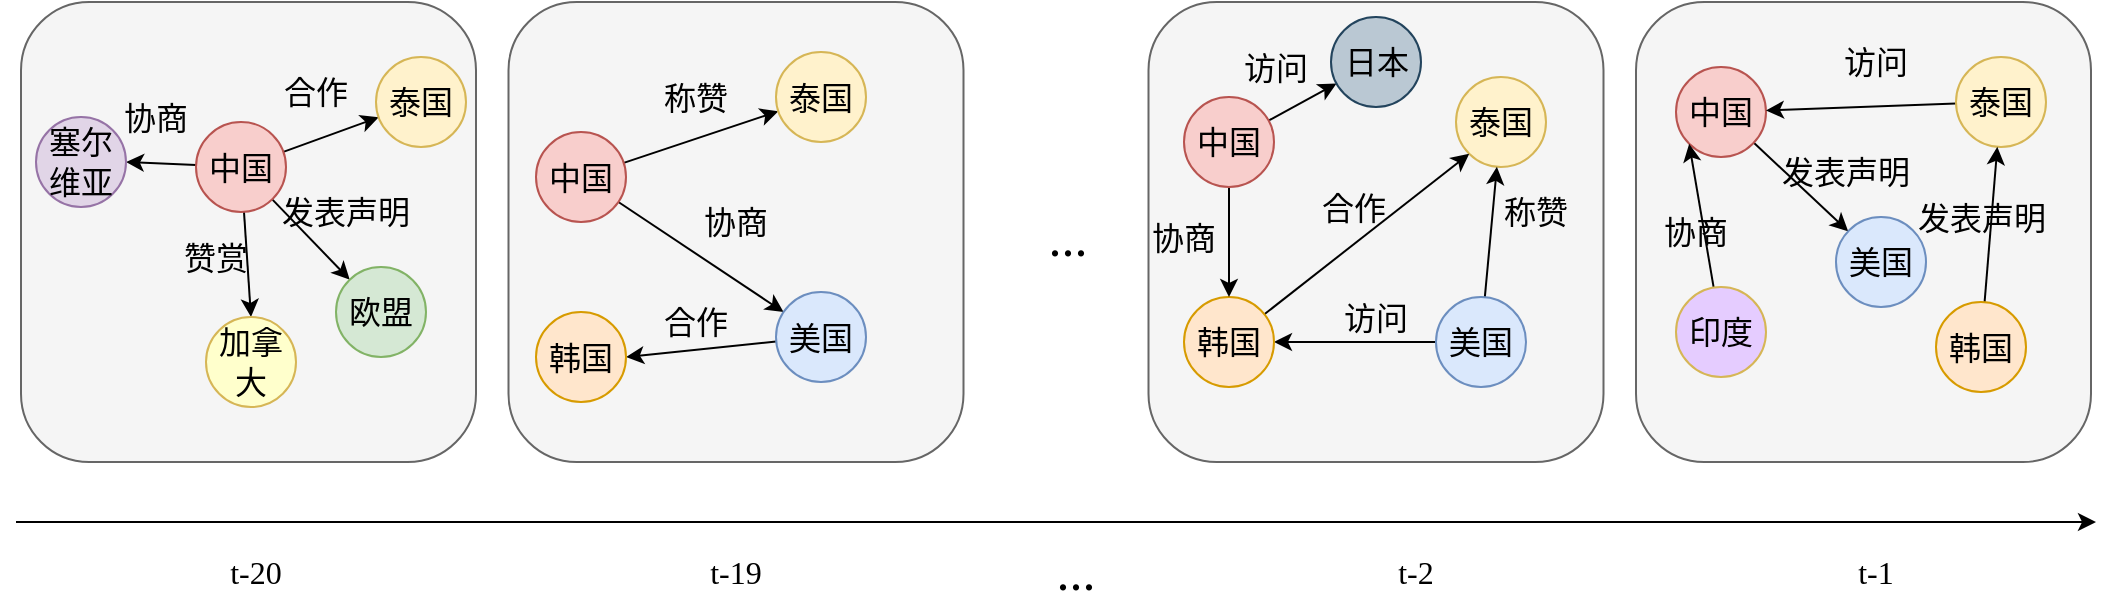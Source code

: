 <mxfile version="26.2.13" pages="5">
  <diagram id="5qwSmJ7IPLqCKikzRa4v" name="第 5 页">
    <mxGraphModel dx="2174" dy="821" grid="1" gridSize="10" guides="1" tooltips="1" connect="1" arrows="1" fold="1" page="1" pageScale="1" pageWidth="827" pageHeight="1169" math="0" shadow="0">
      <root>
        <mxCell id="0" />
        <mxCell id="1" parent="0" />
        <mxCell id="zulreABV8OBc9VzJAdBU-70" value="" style="rounded=1;whiteSpace=wrap;html=1;fontFamily=Helvetica;fontSize=11;fontColor=#333333;labelBackgroundColor=default;fillColor=#f5f5f5;strokeColor=#666666;" vertex="1" parent="1">
          <mxGeometry x="650" y="230" width="227.5" height="230" as="geometry" />
        </mxCell>
        <mxCell id="zulreABV8OBc9VzJAdBU-69" value="" style="rounded=1;whiteSpace=wrap;html=1;fontFamily=Helvetica;fontSize=11;fontColor=#333333;labelBackgroundColor=default;fillColor=#f5f5f5;strokeColor=#666666;" vertex="1" parent="1">
          <mxGeometry x="406.25" y="230" width="227.5" height="230" as="geometry" />
        </mxCell>
        <mxCell id="zulreABV8OBc9VzJAdBU-68" value="" style="rounded=1;whiteSpace=wrap;html=1;fontFamily=Helvetica;fontSize=11;fontColor=#333333;labelBackgroundColor=default;fillColor=#f5f5f5;strokeColor=#666666;" vertex="1" parent="1">
          <mxGeometry x="86.25" y="230" width="227.5" height="230" as="geometry" />
        </mxCell>
        <mxCell id="zulreABV8OBc9VzJAdBU-67" value="" style="rounded=1;whiteSpace=wrap;html=1;fontFamily=Helvetica;fontSize=11;fontColor=#333333;labelBackgroundColor=default;fillColor=#f5f5f5;strokeColor=#666666;" vertex="1" parent="1">
          <mxGeometry x="-157.5" y="230" width="227.5" height="230" as="geometry" />
        </mxCell>
        <mxCell id="zulreABV8OBc9VzJAdBU-8" style="rounded=0;orthogonalLoop=1;jettySize=auto;html=1;" edge="1" parent="1" source="zulreABV8OBc9VzJAdBU-1" target="zulreABV8OBc9VzJAdBU-3">
          <mxGeometry relative="1" as="geometry" />
        </mxCell>
        <mxCell id="zulreABV8OBc9VzJAdBU-22" style="edgeStyle=none;shape=connector;rounded=0;orthogonalLoop=1;jettySize=auto;html=1;strokeColor=default;align=center;verticalAlign=middle;fontFamily=Helvetica;fontSize=11;fontColor=default;labelBackgroundColor=default;endArrow=classic;" edge="1" parent="1" source="zulreABV8OBc9VzJAdBU-1" target="zulreABV8OBc9VzJAdBU-5">
          <mxGeometry relative="1" as="geometry" />
        </mxCell>
        <mxCell id="zulreABV8OBc9VzJAdBU-1" value="中国" style="ellipse;whiteSpace=wrap;html=1;aspect=fixed;fillColor=#f8cecc;strokeColor=#b85450;fontFamily=宋体;fontSize=16;" vertex="1" parent="1">
          <mxGeometry x="100" y="295" width="45" height="45" as="geometry" />
        </mxCell>
        <mxCell id="zulreABV8OBc9VzJAdBU-3" value="泰国" style="ellipse;whiteSpace=wrap;html=1;aspect=fixed;fillColor=#fff2cc;strokeColor=#d6b656;fontFamily=宋体;fontSize=16;" vertex="1" parent="1">
          <mxGeometry x="220" y="255" width="45" height="45" as="geometry" />
        </mxCell>
        <mxCell id="zulreABV8OBc9VzJAdBU-23" style="edgeStyle=none;shape=connector;rounded=0;orthogonalLoop=1;jettySize=auto;html=1;entryX=1;entryY=0.5;entryDx=0;entryDy=0;strokeColor=default;align=center;verticalAlign=middle;fontFamily=Helvetica;fontSize=11;fontColor=default;labelBackgroundColor=default;endArrow=classic;" edge="1" parent="1" source="zulreABV8OBc9VzJAdBU-5" target="zulreABV8OBc9VzJAdBU-6">
          <mxGeometry relative="1" as="geometry" />
        </mxCell>
        <mxCell id="zulreABV8OBc9VzJAdBU-5" value="美国" style="ellipse;whiteSpace=wrap;html=1;aspect=fixed;fillColor=#dae8fc;strokeColor=#6c8ebf;fontFamily=宋体;fontSize=16;" vertex="1" parent="1">
          <mxGeometry x="220" y="375" width="45" height="45" as="geometry" />
        </mxCell>
        <mxCell id="zulreABV8OBc9VzJAdBU-6" value="韩国" style="ellipse;whiteSpace=wrap;html=1;aspect=fixed;fillColor=#ffe6cc;strokeColor=#d79b00;fontFamily=宋体;fontSize=16;" vertex="1" parent="1">
          <mxGeometry x="100" y="385" width="45" height="45" as="geometry" />
        </mxCell>
        <mxCell id="zulreABV8OBc9VzJAdBU-7" value="泰国" style="ellipse;whiteSpace=wrap;html=1;aspect=fixed;fillColor=#fff2cc;strokeColor=#d6b656;fontFamily=宋体;fontSize=16;" vertex="1" parent="1">
          <mxGeometry x="560" y="267.5" width="45" height="45" as="geometry" />
        </mxCell>
        <mxCell id="zulreABV8OBc9VzJAdBU-25" style="edgeStyle=none;shape=connector;rounded=0;orthogonalLoop=1;jettySize=auto;html=1;strokeColor=default;align=center;verticalAlign=middle;fontFamily=Helvetica;fontSize=11;fontColor=default;labelBackgroundColor=default;endArrow=classic;" edge="1" parent="1" source="zulreABV8OBc9VzJAdBU-9" target="zulreABV8OBc9VzJAdBU-10">
          <mxGeometry relative="1" as="geometry" />
        </mxCell>
        <mxCell id="zulreABV8OBc9VzJAdBU-26" style="edgeStyle=none;shape=connector;rounded=0;orthogonalLoop=1;jettySize=auto;html=1;strokeColor=default;align=center;verticalAlign=middle;fontFamily=Helvetica;fontSize=11;fontColor=default;labelBackgroundColor=default;endArrow=classic;" edge="1" parent="1" source="zulreABV8OBc9VzJAdBU-9" target="zulreABV8OBc9VzJAdBU-7">
          <mxGeometry relative="1" as="geometry" />
        </mxCell>
        <mxCell id="zulreABV8OBc9VzJAdBU-9" value="美国" style="ellipse;whiteSpace=wrap;html=1;aspect=fixed;fillColor=#dae8fc;strokeColor=#6c8ebf;fontFamily=宋体;fontSize=16;" vertex="1" parent="1">
          <mxGeometry x="550" y="377.5" width="45" height="45" as="geometry" />
        </mxCell>
        <mxCell id="zulreABV8OBc9VzJAdBU-24" style="edgeStyle=none;shape=connector;rounded=0;orthogonalLoop=1;jettySize=auto;html=1;entryX=0;entryY=1;entryDx=0;entryDy=0;strokeColor=default;align=center;verticalAlign=middle;fontFamily=Helvetica;fontSize=11;fontColor=default;labelBackgroundColor=default;endArrow=classic;" edge="1" parent="1" source="zulreABV8OBc9VzJAdBU-10" target="zulreABV8OBc9VzJAdBU-7">
          <mxGeometry relative="1" as="geometry" />
        </mxCell>
        <mxCell id="zulreABV8OBc9VzJAdBU-10" value="韩国" style="ellipse;whiteSpace=wrap;html=1;aspect=fixed;fillColor=#ffe6cc;strokeColor=#d79b00;fontFamily=宋体;fontSize=16;" vertex="1" parent="1">
          <mxGeometry x="424" y="377.5" width="45" height="45" as="geometry" />
        </mxCell>
        <mxCell id="zulreABV8OBc9VzJAdBU-53" style="edgeStyle=none;shape=connector;rounded=0;orthogonalLoop=1;jettySize=auto;html=1;strokeColor=default;align=center;verticalAlign=middle;fontFamily=Helvetica;fontSize=11;fontColor=default;labelBackgroundColor=default;endArrow=classic;" edge="1" parent="1" source="zulreABV8OBc9VzJAdBU-11" target="zulreABV8OBc9VzJAdBU-13">
          <mxGeometry relative="1" as="geometry" />
        </mxCell>
        <mxCell id="zulreABV8OBc9VzJAdBU-11" value="中国" style="ellipse;whiteSpace=wrap;html=1;aspect=fixed;fillColor=#f8cecc;strokeColor=#b85450;fontFamily=宋体;fontSize=16;" vertex="1" parent="1">
          <mxGeometry x="670" y="262.5" width="45" height="45" as="geometry" />
        </mxCell>
        <mxCell id="zulreABV8OBc9VzJAdBU-27" style="edgeStyle=none;shape=connector;rounded=0;orthogonalLoop=1;jettySize=auto;html=1;strokeColor=default;align=center;verticalAlign=middle;fontFamily=Helvetica;fontSize=11;fontColor=default;labelBackgroundColor=default;endArrow=classic;" edge="1" parent="1" source="zulreABV8OBc9VzJAdBU-12" target="zulreABV8OBc9VzJAdBU-11">
          <mxGeometry relative="1" as="geometry" />
        </mxCell>
        <mxCell id="zulreABV8OBc9VzJAdBU-12" value="泰国" style="ellipse;whiteSpace=wrap;html=1;aspect=fixed;fillColor=#fff2cc;strokeColor=#d6b656;fontFamily=宋体;fontSize=16;" vertex="1" parent="1">
          <mxGeometry x="810" y="257.5" width="45" height="45" as="geometry" />
        </mxCell>
        <mxCell id="zulreABV8OBc9VzJAdBU-13" value="美国" style="ellipse;whiteSpace=wrap;html=1;aspect=fixed;fillColor=#dae8fc;strokeColor=#6c8ebf;fontFamily=宋体;fontSize=16;" vertex="1" parent="1">
          <mxGeometry x="750" y="337.5" width="45" height="45" as="geometry" />
        </mxCell>
        <mxCell id="zulreABV8OBc9VzJAdBU-50" style="edgeStyle=none;shape=connector;rounded=0;orthogonalLoop=1;jettySize=auto;html=1;strokeColor=default;align=center;verticalAlign=middle;fontFamily=Helvetica;fontSize=11;fontColor=default;labelBackgroundColor=default;endArrow=classic;" edge="1" parent="1" source="zulreABV8OBc9VzJAdBU-28" target="zulreABV8OBc9VzJAdBU-12">
          <mxGeometry relative="1" as="geometry" />
        </mxCell>
        <mxCell id="zulreABV8OBc9VzJAdBU-28" value="韩国" style="ellipse;whiteSpace=wrap;html=1;aspect=fixed;fillColor=#ffe6cc;strokeColor=#d79b00;fontFamily=宋体;fontSize=16;" vertex="1" parent="1">
          <mxGeometry x="800" y="380" width="45" height="45" as="geometry" />
        </mxCell>
        <mxCell id="zulreABV8OBc9VzJAdBU-29" value="&lt;font style=&quot;font-size: 16px;&quot; face=&quot;宋体&quot;&gt;称赞&lt;/font&gt;" style="text;html=1;align=center;verticalAlign=middle;whiteSpace=wrap;rounded=0;fontFamily=Helvetica;fontSize=11;fontColor=default;labelBackgroundColor=none;" vertex="1" parent="1">
          <mxGeometry x="140" y="262.5" width="80" height="30" as="geometry" />
        </mxCell>
        <mxCell id="zulreABV8OBc9VzJAdBU-30" value="&lt;font style=&quot;font-size: 16px;&quot; face=&quot;宋体&quot;&gt;协商&lt;/font&gt;" style="text;html=1;align=center;verticalAlign=middle;whiteSpace=wrap;rounded=0;fontFamily=Helvetica;fontSize=11;fontColor=default;labelBackgroundColor=none;" vertex="1" parent="1">
          <mxGeometry x="160" y="325" width="80" height="30" as="geometry" />
        </mxCell>
        <mxCell id="zulreABV8OBc9VzJAdBU-31" value="&lt;font style=&quot;font-size: 16px;&quot; face=&quot;宋体&quot;&gt;合作&lt;/font&gt;" style="text;html=1;align=center;verticalAlign=middle;whiteSpace=wrap;rounded=0;fontFamily=Helvetica;fontSize=11;fontColor=default;labelBackgroundColor=none;" vertex="1" parent="1">
          <mxGeometry x="140" y="375" width="80" height="30" as="geometry" />
        </mxCell>
        <mxCell id="zulreABV8OBc9VzJAdBU-32" style="rounded=0;orthogonalLoop=1;jettySize=auto;html=1;" edge="1" parent="1" source="zulreABV8OBc9VzJAdBU-34" target="zulreABV8OBc9VzJAdBU-35">
          <mxGeometry relative="1" as="geometry" />
        </mxCell>
        <mxCell id="zulreABV8OBc9VzJAdBU-33" style="edgeStyle=none;shape=connector;rounded=0;orthogonalLoop=1;jettySize=auto;html=1;strokeColor=default;align=center;verticalAlign=middle;fontFamily=Helvetica;fontSize=11;fontColor=default;labelBackgroundColor=default;endArrow=classic;" edge="1" parent="1" source="zulreABV8OBc9VzJAdBU-34" target="zulreABV8OBc9VzJAdBU-37">
          <mxGeometry relative="1" as="geometry" />
        </mxCell>
        <mxCell id="zulreABV8OBc9VzJAdBU-42" style="edgeStyle=none;shape=connector;rounded=0;orthogonalLoop=1;jettySize=auto;html=1;entryX=0.5;entryY=0;entryDx=0;entryDy=0;strokeColor=default;align=center;verticalAlign=middle;fontFamily=Helvetica;fontSize=11;fontColor=default;labelBackgroundColor=default;endArrow=classic;" edge="1" parent="1" source="zulreABV8OBc9VzJAdBU-34" target="zulreABV8OBc9VzJAdBU-38">
          <mxGeometry relative="1" as="geometry" />
        </mxCell>
        <mxCell id="zulreABV8OBc9VzJAdBU-66" style="edgeStyle=none;shape=connector;rounded=0;orthogonalLoop=1;jettySize=auto;html=1;entryX=1;entryY=0.5;entryDx=0;entryDy=0;strokeColor=default;align=center;verticalAlign=middle;fontFamily=Helvetica;fontSize=11;fontColor=default;labelBackgroundColor=default;endArrow=classic;" edge="1" parent="1" source="zulreABV8OBc9VzJAdBU-34" target="zulreABV8OBc9VzJAdBU-46">
          <mxGeometry relative="1" as="geometry" />
        </mxCell>
        <mxCell id="zulreABV8OBc9VzJAdBU-34" value="中国" style="ellipse;whiteSpace=wrap;html=1;aspect=fixed;fillColor=#f8cecc;strokeColor=#b85450;fontFamily=宋体;fontSize=16;" vertex="1" parent="1">
          <mxGeometry x="-70" y="290" width="45" height="45" as="geometry" />
        </mxCell>
        <mxCell id="zulreABV8OBc9VzJAdBU-35" value="泰国" style="ellipse;whiteSpace=wrap;html=1;aspect=fixed;fillColor=#fff2cc;strokeColor=#d6b656;fontFamily=宋体;fontSize=16;" vertex="1" parent="1">
          <mxGeometry x="20" y="257.5" width="45" height="45" as="geometry" />
        </mxCell>
        <mxCell id="zulreABV8OBc9VzJAdBU-37" value="欧盟" style="ellipse;whiteSpace=wrap;html=1;aspect=fixed;fillColor=#d5e8d4;strokeColor=#82b366;fontFamily=宋体;fontSize=16;" vertex="1" parent="1">
          <mxGeometry y="362.5" width="45" height="45" as="geometry" />
        </mxCell>
        <mxCell id="zulreABV8OBc9VzJAdBU-38" value="加拿大" style="ellipse;whiteSpace=wrap;html=1;aspect=fixed;fillColor=#FFFFCC;strokeColor=#d6b656;fontFamily=宋体;fontSize=16;" vertex="1" parent="1">
          <mxGeometry x="-65" y="387.5" width="45" height="45" as="geometry" />
        </mxCell>
        <mxCell id="zulreABV8OBc9VzJAdBU-39" value="&lt;font style=&quot;font-size: 16px;&quot; face=&quot;宋体&quot;&gt;合作&lt;/font&gt;" style="text;html=1;align=center;verticalAlign=middle;whiteSpace=wrap;rounded=0;fontFamily=Helvetica;fontSize=11;fontColor=default;labelBackgroundColor=none;" vertex="1" parent="1">
          <mxGeometry x="-50" y="260" width="80" height="30" as="geometry" />
        </mxCell>
        <mxCell id="zulreABV8OBc9VzJAdBU-40" value="&lt;font style=&quot;font-size: 16px;&quot; face=&quot;宋体&quot;&gt;发表声明&lt;/font&gt;" style="text;html=1;align=center;verticalAlign=middle;whiteSpace=wrap;rounded=0;fontFamily=Helvetica;fontSize=11;fontColor=default;labelBackgroundColor=none;" vertex="1" parent="1">
          <mxGeometry x="-35" y="320" width="80" height="30" as="geometry" />
        </mxCell>
        <mxCell id="zulreABV8OBc9VzJAdBU-41" value="&lt;font style=&quot;font-size: 16px;&quot; face=&quot;宋体&quot;&gt;赞赏&lt;/font&gt;" style="text;html=1;align=center;verticalAlign=middle;whiteSpace=wrap;rounded=0;fontFamily=Helvetica;fontSize=11;fontColor=default;labelBackgroundColor=none;" vertex="1" parent="1">
          <mxGeometry x="-100" y="342.5" width="80" height="30" as="geometry" />
        </mxCell>
        <mxCell id="zulreABV8OBc9VzJAdBU-43" style="edgeStyle=none;shape=connector;rounded=0;orthogonalLoop=1;jettySize=auto;html=1;exitX=0.5;exitY=1;exitDx=0;exitDy=0;strokeColor=default;align=center;verticalAlign=middle;fontFamily=Helvetica;fontSize=11;fontColor=default;labelBackgroundColor=default;endArrow=classic;" edge="1" parent="1" source="zulreABV8OBc9VzJAdBU-41" target="zulreABV8OBc9VzJAdBU-41">
          <mxGeometry relative="1" as="geometry" />
        </mxCell>
        <mxCell id="zulreABV8OBc9VzJAdBU-46" value="塞尔维亚" style="ellipse;whiteSpace=wrap;html=1;aspect=fixed;fillColor=#e1d5e7;strokeColor=#9673a6;fontFamily=宋体;fontSize=16;" vertex="1" parent="1">
          <mxGeometry x="-150" y="287.5" width="45" height="45" as="geometry" />
        </mxCell>
        <mxCell id="zulreABV8OBc9VzJAdBU-48" value="&lt;font style=&quot;font-size: 16px;&quot; face=&quot;宋体&quot;&gt;协商&lt;/font&gt;" style="text;html=1;align=center;verticalAlign=middle;whiteSpace=wrap;rounded=0;fontFamily=Helvetica;fontSize=11;fontColor=default;labelBackgroundColor=none;" vertex="1" parent="1">
          <mxGeometry x="-130" y="272.5" width="80" height="30" as="geometry" />
        </mxCell>
        <mxCell id="zulreABV8OBc9VzJAdBU-49" value="&lt;font style=&quot;font-size: 16px;&quot; face=&quot;宋体&quot;&gt;访问&lt;/font&gt;" style="text;html=1;align=center;verticalAlign=middle;whiteSpace=wrap;rounded=0;fontFamily=Helvetica;fontSize=11;fontColor=default;labelBackgroundColor=none;" vertex="1" parent="1">
          <mxGeometry x="730" y="245" width="80" height="30" as="geometry" />
        </mxCell>
        <mxCell id="zulreABV8OBc9VzJAdBU-51" value="&lt;font style=&quot;font-size: 16px;&quot; face=&quot;宋体&quot;&gt;发表声明&lt;/font&gt;" style="text;html=1;align=center;verticalAlign=middle;whiteSpace=wrap;rounded=0;fontFamily=Helvetica;fontSize=11;fontColor=default;labelBackgroundColor=none;" vertex="1" parent="1">
          <mxGeometry x="782.5" y="322.5" width="80" height="30" as="geometry" />
        </mxCell>
        <mxCell id="zulreABV8OBc9VzJAdBU-54" value="&lt;font style=&quot;font-size: 16px;&quot; face=&quot;宋体&quot;&gt;发表声明&lt;/font&gt;" style="text;html=1;align=center;verticalAlign=middle;whiteSpace=wrap;rounded=0;fontFamily=Helvetica;fontSize=11;fontColor=default;labelBackgroundColor=none;" vertex="1" parent="1">
          <mxGeometry x="715" y="300" width="80" height="30" as="geometry" />
        </mxCell>
        <mxCell id="zulreABV8OBc9VzJAdBU-56" style="edgeStyle=none;shape=connector;rounded=0;orthogonalLoop=1;jettySize=auto;html=1;entryX=0.5;entryY=0;entryDx=0;entryDy=0;strokeColor=default;align=center;verticalAlign=middle;fontFamily=Helvetica;fontSize=11;fontColor=default;labelBackgroundColor=default;endArrow=classic;" edge="1" parent="1" source="zulreABV8OBc9VzJAdBU-55" target="zulreABV8OBc9VzJAdBU-10">
          <mxGeometry relative="1" as="geometry" />
        </mxCell>
        <mxCell id="zulreABV8OBc9VzJAdBU-82" style="edgeStyle=none;shape=connector;rounded=0;orthogonalLoop=1;jettySize=auto;html=1;strokeColor=default;align=center;verticalAlign=middle;fontFamily=Helvetica;fontSize=11;fontColor=default;labelBackgroundColor=default;endArrow=classic;" edge="1" parent="1" source="zulreABV8OBc9VzJAdBU-55" target="zulreABV8OBc9VzJAdBU-81">
          <mxGeometry relative="1" as="geometry" />
        </mxCell>
        <mxCell id="zulreABV8OBc9VzJAdBU-55" value="中国" style="ellipse;whiteSpace=wrap;html=1;aspect=fixed;fillColor=#f8cecc;strokeColor=#b85450;fontFamily=宋体;fontSize=16;" vertex="1" parent="1">
          <mxGeometry x="424" y="277.5" width="45" height="45" as="geometry" />
        </mxCell>
        <mxCell id="zulreABV8OBc9VzJAdBU-57" value="&lt;font style=&quot;font-size: 16px;&quot; face=&quot;宋体&quot;&gt;协商&lt;/font&gt;" style="text;html=1;align=center;verticalAlign=middle;whiteSpace=wrap;rounded=0;fontFamily=Helvetica;fontSize=11;fontColor=default;labelBackgroundColor=none;" vertex="1" parent="1">
          <mxGeometry x="384" y="332.5" width="80" height="30" as="geometry" />
        </mxCell>
        <mxCell id="zulreABV8OBc9VzJAdBU-58" value="&lt;font style=&quot;font-size: 16px;&quot; face=&quot;宋体&quot;&gt;访问&lt;/font&gt;" style="text;html=1;align=center;verticalAlign=middle;whiteSpace=wrap;rounded=0;fontFamily=Helvetica;fontSize=11;fontColor=default;labelBackgroundColor=none;" vertex="1" parent="1">
          <mxGeometry x="480" y="372.5" width="80" height="30" as="geometry" />
        </mxCell>
        <mxCell id="zulreABV8OBc9VzJAdBU-59" value="&lt;font style=&quot;font-size: 16px;&quot; face=&quot;宋体&quot;&gt;合作&lt;/font&gt;" style="text;html=1;align=center;verticalAlign=middle;whiteSpace=wrap;rounded=0;fontFamily=Helvetica;fontSize=11;fontColor=default;labelBackgroundColor=none;" vertex="1" parent="1">
          <mxGeometry x="469" y="317.5" width="80" height="30" as="geometry" />
        </mxCell>
        <mxCell id="zulreABV8OBc9VzJAdBU-60" value="&lt;font face=&quot;宋体&quot;&gt;&lt;span style=&quot;font-size: 16px;&quot;&gt;称赞&lt;/span&gt;&lt;/font&gt;" style="text;html=1;align=center;verticalAlign=middle;whiteSpace=wrap;rounded=0;fontFamily=Helvetica;fontSize=11;fontColor=default;labelBackgroundColor=none;" vertex="1" parent="1">
          <mxGeometry x="560" y="320" width="80" height="30" as="geometry" />
        </mxCell>
        <mxCell id="zulreABV8OBc9VzJAdBU-62" style="edgeStyle=none;shape=connector;rounded=0;orthogonalLoop=1;jettySize=auto;html=1;entryX=0;entryY=1;entryDx=0;entryDy=0;strokeColor=default;align=center;verticalAlign=middle;fontFamily=Helvetica;fontSize=11;fontColor=default;labelBackgroundColor=default;endArrow=classic;" edge="1" parent="1" source="zulreABV8OBc9VzJAdBU-61" target="zulreABV8OBc9VzJAdBU-11">
          <mxGeometry relative="1" as="geometry" />
        </mxCell>
        <mxCell id="zulreABV8OBc9VzJAdBU-61" value="印度" style="ellipse;whiteSpace=wrap;html=1;aspect=fixed;fillColor=#E5CCFF;strokeColor=#d6b656;fontFamily=宋体;fontSize=16;" vertex="1" parent="1">
          <mxGeometry x="670" y="372.5" width="45" height="45" as="geometry" />
        </mxCell>
        <mxCell id="zulreABV8OBc9VzJAdBU-63" value="&lt;font style=&quot;font-size: 16px;&quot; face=&quot;宋体&quot;&gt;协商&lt;/font&gt;" style="text;html=1;align=center;verticalAlign=middle;whiteSpace=wrap;rounded=0;fontFamily=Helvetica;fontSize=11;fontColor=default;labelBackgroundColor=none;" vertex="1" parent="1">
          <mxGeometry x="640" y="330" width="80" height="30" as="geometry" />
        </mxCell>
        <mxCell id="zulreABV8OBc9VzJAdBU-71" value="" style="endArrow=classic;html=1;rounded=0;strokeColor=default;align=center;verticalAlign=middle;fontFamily=Helvetica;fontSize=11;fontColor=default;labelBackgroundColor=default;" edge="1" parent="1">
          <mxGeometry width="50" height="50" relative="1" as="geometry">
            <mxPoint x="-160" y="490" as="sourcePoint" />
            <mxPoint x="880" y="490" as="targetPoint" />
          </mxGeometry>
        </mxCell>
        <mxCell id="zulreABV8OBc9VzJAdBU-72" value="&lt;font style=&quot;font-size: 16px;&quot; face=&quot;宋体&quot;&gt;t-20&lt;/font&gt;" style="text;html=1;align=center;verticalAlign=middle;whiteSpace=wrap;rounded=0;fontFamily=Helvetica;fontSize=11;fontColor=default;labelBackgroundColor=none;" vertex="1" parent="1">
          <mxGeometry x="-80" y="500" width="80" height="30" as="geometry" />
        </mxCell>
        <mxCell id="zulreABV8OBc9VzJAdBU-74" value="&lt;font face=&quot;宋体&quot; style=&quot;font-size: 16px;&quot;&gt;t-19&lt;/font&gt;" style="text;html=1;align=center;verticalAlign=middle;whiteSpace=wrap;rounded=0;fontFamily=Helvetica;fontSize=11;fontColor=default;labelBackgroundColor=default;" vertex="1" parent="1">
          <mxGeometry x="160" y="500" width="80" height="30" as="geometry" />
        </mxCell>
        <mxCell id="zulreABV8OBc9VzJAdBU-75" value="&lt;font style=&quot;font-size: 26px;&quot;&gt;&lt;span&gt;...&lt;/span&gt;&lt;/font&gt;" style="text;html=1;align=center;verticalAlign=middle;whiteSpace=wrap;rounded=0;fontFamily=Times New Roman;fontSize=16;fontColor=default;labelBackgroundColor=none;" vertex="1" parent="1">
          <mxGeometry x="326.25" y="332.5" width="80" height="30" as="geometry" />
        </mxCell>
        <mxCell id="zulreABV8OBc9VzJAdBU-76" value="&lt;font style=&quot;font-size: 16px;&quot; face=&quot;宋体&quot;&gt;t-2&lt;/font&gt;" style="text;html=1;align=center;verticalAlign=middle;whiteSpace=wrap;rounded=0;fontFamily=Helvetica;fontSize=11;fontColor=default;labelBackgroundColor=none;" vertex="1" parent="1">
          <mxGeometry x="500" y="500" width="80" height="30" as="geometry" />
        </mxCell>
        <mxCell id="zulreABV8OBc9VzJAdBU-78" value="&lt;font style=&quot;font-size: 16px;&quot; face=&quot;宋体&quot;&gt;t-1&lt;/font&gt;" style="text;html=1;align=center;verticalAlign=middle;whiteSpace=wrap;rounded=0;fontFamily=Helvetica;fontSize=11;fontColor=default;labelBackgroundColor=none;" vertex="1" parent="1">
          <mxGeometry x="730" y="500" width="80" height="30" as="geometry" />
        </mxCell>
        <mxCell id="zulreABV8OBc9VzJAdBU-80" value="&lt;font style=&quot;font-size: 26px;&quot;&gt;&lt;span&gt;...&lt;/span&gt;&lt;/font&gt;" style="text;html=1;align=center;verticalAlign=middle;whiteSpace=wrap;rounded=0;fontFamily=Times New Roman;fontSize=16;fontColor=default;labelBackgroundColor=none;" vertex="1" parent="1">
          <mxGeometry x="330" y="500" width="80" height="30" as="geometry" />
        </mxCell>
        <mxCell id="zulreABV8OBc9VzJAdBU-81" value="日本" style="ellipse;whiteSpace=wrap;html=1;aspect=fixed;fillColor=#bac8d3;strokeColor=#23445d;fontFamily=宋体;fontSize=16;" vertex="1" parent="1">
          <mxGeometry x="497.5" y="237.5" width="45" height="45" as="geometry" />
        </mxCell>
        <mxCell id="zulreABV8OBc9VzJAdBU-83" value="&lt;font style=&quot;font-size: 16px;&quot; face=&quot;宋体&quot;&gt;访问&lt;/font&gt;" style="text;html=1;align=center;verticalAlign=middle;whiteSpace=wrap;rounded=0;fontFamily=Helvetica;fontSize=11;fontColor=default;labelBackgroundColor=none;" vertex="1" parent="1">
          <mxGeometry x="430" y="247.5" width="80" height="30" as="geometry" />
        </mxCell>
      </root>
    </mxGraphModel>
  </diagram>
  <diagram name="第 1 页" id="13Me3H4euSmog2mDdZ27">
    <mxGraphModel dx="1840" dy="1797" grid="1" gridSize="10" guides="1" tooltips="1" connect="1" arrows="0" fold="1" page="1" pageScale="1" pageWidth="827" pageHeight="1169" math="0" shadow="0">
      <root>
        <mxCell id="0" />
        <mxCell id="1" parent="0" />
        <mxCell id="9p_O4pKi8Kh295ij6-kN-2" style="rounded=0;orthogonalLoop=1;jettySize=auto;html=1;fontSize=16;startSize=8;endSize=8;dashed=1;endArrow=openThin;endFill=0;strokeWidth=2;fontFamily=宋体;" edge="1" parent="1" source="9p_O4pKi8Kh295ij6-kN-6" target="9p_O4pKi8Kh295ij6-kN-14">
          <mxGeometry relative="1" as="geometry" />
        </mxCell>
        <mxCell id="9p_O4pKi8Kh295ij6-kN-3" style="edgeStyle=orthogonalEdgeStyle;rounded=0;orthogonalLoop=1;jettySize=auto;html=1;fontSize=16;startSize=8;endSize=8;exitX=0.458;exitY=-0.012;exitDx=0;exitDy=0;endArrow=openThin;endFill=0;strokeColor=#000000;strokeWidth=2;fontFamily=宋体;exitPerimeter=0;" edge="1" parent="1" source="9p_O4pKi8Kh295ij6-kN-6" target="9p_O4pKi8Kh295ij6-kN-8">
          <mxGeometry relative="1" as="geometry">
            <mxPoint x="61.5" y="-324" as="sourcePoint" />
            <mxPoint x="165" y="-358.5" as="targetPoint" />
            <Array as="points">
              <mxPoint x="51" y="-324" />
              <mxPoint x="50" y="-324" />
              <mxPoint x="50" y="-353" />
            </Array>
          </mxGeometry>
        </mxCell>
        <mxCell id="9p_O4pKi8Kh295ij6-kN-5" style="edgeStyle=orthogonalEdgeStyle;rounded=0;orthogonalLoop=1;jettySize=auto;html=1;entryX=0;entryY=0.5;entryDx=0;entryDy=0;fontSize=16;startSize=8;endSize=8;endArrow=openThin;endFill=0;strokeColor=#000000;strokeWidth=2;fontFamily=宋体;exitX=0.456;exitY=0.973;exitDx=0;exitDy=0;exitPerimeter=0;" edge="1" parent="1" source="9p_O4pKi8Kh295ij6-kN-6" target="9p_O4pKi8Kh295ij6-kN-13">
          <mxGeometry relative="1" as="geometry">
            <Array as="points">
              <mxPoint x="51" y="-270" />
              <mxPoint x="50" y="-270" />
              <mxPoint x="50" y="-237" />
            </Array>
          </mxGeometry>
        </mxCell>
        <mxCell id="9p_O4pKi8Kh295ij6-kN-6" value="&lt;font&gt;美国&lt;/font&gt;" style="ellipse;whiteSpace=wrap;html=1;aspect=fixed;fillColor=#dae8fc;strokeColor=#6c8ebf;fontFamily=宋体;fontSize=16;" vertex="1" parent="1">
          <mxGeometry x="30" y="-322" width="45" height="45" as="geometry" />
        </mxCell>
        <mxCell id="9p_O4pKi8Kh295ij6-kN-7" style="edgeStyle=orthogonalEdgeStyle;rounded=0;orthogonalLoop=1;jettySize=auto;html=1;entryX=0.5;entryY=0;entryDx=0;entryDy=0;fontSize=16;startSize=8;endSize=8;endArrow=openThin;endFill=0;strokeColor=#000000;strokeWidth=2;fontFamily=宋体;" edge="1" parent="1" source="9p_O4pKi8Kh295ij6-kN-8" target="9p_O4pKi8Kh295ij6-kN-9">
          <mxGeometry relative="1" as="geometry">
            <mxPoint x="240" y="-360" as="sourcePoint" />
          </mxGeometry>
        </mxCell>
        <mxCell id="9p_O4pKi8Kh295ij6-kN-8" value="&lt;span style=&quot;color: rgb(51, 51, 51); text-align: start;&quot;&gt;&lt;font&gt;特朗普&lt;/font&gt;&lt;/span&gt;" style="ellipse;whiteSpace=wrap;html=1;aspect=fixed;fillColor=#f5f5f5;strokeColor=#666666;fontFamily=宋体;fontSize=16;fontColor=#333333;" vertex="1" parent="1">
          <mxGeometry x="185" y="-376" width="45" height="45" as="geometry" />
        </mxCell>
        <mxCell id="9p_O4pKi8Kh295ij6-kN-9" value="&lt;span style=&quot;color: rgb(51, 51, 51); text-align: start;&quot;&gt;&lt;font&gt;拜登&lt;/font&gt;&lt;/span&gt;" style="ellipse;whiteSpace=wrap;html=1;aspect=fixed;fillColor=#f8cecc;strokeColor=#b85450;fontFamily=宋体;fontSize=16;" vertex="1" parent="1">
          <mxGeometry x="340" y="-322" width="45" height="45" as="geometry" />
        </mxCell>
        <mxCell id="9p_O4pKi8Kh295ij6-kN-10" style="edgeStyle=orthogonalEdgeStyle;rounded=0;orthogonalLoop=1;jettySize=auto;html=1;fontSize=16;startSize=8;endSize=8;endArrow=openThin;endFill=0;strokeColor=#000000;strokeWidth=2;fontFamily=宋体;entryX=0.5;entryY=1;entryDx=0;entryDy=0;" edge="1" parent="1" source="9p_O4pKi8Kh295ij6-kN-11" target="9p_O4pKi8Kh295ij6-kN-9">
          <mxGeometry relative="1" as="geometry">
            <mxPoint x="335.733" y="-283.867" as="targetPoint" />
          </mxGeometry>
        </mxCell>
        <mxCell id="9p_O4pKi8Kh295ij6-kN-11" value="&lt;span style=&quot;color: rgb(51, 51, 51); text-align: start;&quot;&gt;&lt;font&gt;特鲁多&lt;/font&gt;&lt;/span&gt;" style="ellipse;whiteSpace=wrap;html=1;aspect=fixed;fontFamily=宋体;fontSize=16;fillColor=#f5f5f5;fontColor=#333333;strokeColor=#666666;" vertex="1" parent="1">
          <mxGeometry x="230" y="-260" width="45" height="45" as="geometry" />
        </mxCell>
        <mxCell id="9p_O4pKi8Kh295ij6-kN-12" style="edgeStyle=none;curved=1;rounded=0;orthogonalLoop=1;jettySize=auto;html=1;fontSize=16;startSize=8;endSize=8;endArrow=openThin;endFill=0;strokeColor=#000000;strokeWidth=2;fontFamily=宋体;" edge="1" parent="1" source="9p_O4pKi8Kh295ij6-kN-13" target="9p_O4pKi8Kh295ij6-kN-11">
          <mxGeometry relative="1" as="geometry" />
        </mxCell>
        <mxCell id="9p_O4pKi8Kh295ij6-kN-13" value="&lt;font&gt;加拿大&lt;/font&gt;" style="ellipse;whiteSpace=wrap;html=1;aspect=fixed;fillColor=#f5f5f5;strokeColor=#666666;fontColor=#333333;fontFamily=宋体;fontSize=16;" vertex="1" parent="1">
          <mxGeometry x="102" y="-260" width="45" height="45" as="geometry" />
        </mxCell>
        <mxCell id="9p_O4pKi8Kh295ij6-kN-14" value="？" style="ellipse;whiteSpace=wrap;html=1;aspect=fixed;fillColor=#f5f5f5;fontColor=#333333;strokeColor=#666666;fontFamily=Times New Roman;fontSize=16;" vertex="1" parent="1">
          <mxGeometry x="-90" y="-324" width="45" height="45" as="geometry" />
        </mxCell>
        <mxCell id="9p_O4pKi8Kh295ij6-kN-15" value="&lt;font&gt;总统,2016&lt;/font&gt;" style="text;html=1;align=center;verticalAlign=middle;whiteSpace=wrap;rounded=0;fontSize=16;fontFamily=宋体;" vertex="1" parent="1">
          <mxGeometry x="86" y="-380" width="77" height="30" as="geometry" />
        </mxCell>
        <mxCell id="9p_O4pKi8Kh295ij6-kN-16" value="&lt;font&gt;继任,2021&lt;/font&gt;" style="text;html=1;align=center;verticalAlign=middle;whiteSpace=wrap;rounded=0;fontSize=16;fontFamily=宋体;" vertex="1" parent="1">
          <mxGeometry x="260" y="-380" width="80" height="30" as="geometry" />
        </mxCell>
        <mxCell id="9p_O4pKi8Kh295ij6-kN-17" value="&lt;font&gt;出生,1942&lt;/font&gt;" style="text;html=1;align=center;verticalAlign=middle;whiteSpace=wrap;rounded=0;fontSize=16;fontFamily=宋体;" vertex="1" parent="1">
          <mxGeometry x="147" y="-324" width="114" height="30" as="geometry" />
        </mxCell>
        <mxCell id="9p_O4pKi8Kh295ij6-kN-18" value="&lt;div&gt;&lt;font&gt;&lt;span style=&quot;white-space: pre;&quot;&gt;建立外交关系&lt;/span&gt;,&lt;/font&gt;&lt;/div&gt;&lt;div&gt;&lt;font&gt;1927&lt;/font&gt;&lt;/div&gt;" style="text;html=1;align=center;verticalAlign=middle;whiteSpace=wrap;rounded=0;fontSize=16;fontFamily=宋体;" vertex="1" parent="1">
          <mxGeometry x="15" y="-270" width="60" height="30" as="geometry" />
        </mxCell>
        <mxCell id="9p_O4pKi8Kh295ij6-kN-19" value="&lt;font&gt;首相,2015&lt;/font&gt;" style="text;html=1;align=center;verticalAlign=middle;whiteSpace=wrap;rounded=0;fontSize=16;fontFamily=宋体;" vertex="1" parent="1">
          <mxGeometry x="132" y="-260" width="104" height="30" as="geometry" />
        </mxCell>
        <mxCell id="9p_O4pKi8Kh295ij6-kN-20" value="&lt;font&gt;访问,2021&lt;/font&gt;" style="text;html=1;align=center;verticalAlign=middle;whiteSpace=wrap;rounded=0;fontSize=16;fontFamily=宋体;" vertex="1" parent="1">
          <mxGeometry x="275" y="-260" width="80" height="30" as="geometry" />
        </mxCell>
        <mxCell id="9p_O4pKi8Kh295ij6-kN-21" value="&lt;font&gt;总统,2023&lt;/font&gt;" style="text;html=1;align=center;verticalAlign=middle;whiteSpace=wrap;rounded=0;fontSize=16;fontFamily=宋体;" vertex="1" parent="1">
          <mxGeometry x="-45" y="-331" width="80" height="30" as="geometry" />
        </mxCell>
        <mxCell id="9p_O4pKi8Kh295ij6-kN-24" style="edgeStyle=none;curved=1;rounded=0;orthogonalLoop=1;jettySize=auto;html=1;fontSize=16;startSize=8;endSize=8;endArrow=openThin;endFill=0;strokeColor=#000000;strokeWidth=2;fontFamily=宋体;exitX=0;exitY=0.5;exitDx=0;exitDy=0;" edge="1" parent="1" source="9p_O4pKi8Kh295ij6-kN-9" target="9p_O4pKi8Kh295ij6-kN-6">
          <mxGeometry relative="1" as="geometry">
            <mxPoint x="210" y="-270" as="sourcePoint" />
            <mxPoint x="475" y="-270" as="targetPoint" />
          </mxGeometry>
        </mxCell>
        <mxCell id="9p_O4pKi8Kh295ij6-kN-26" style="rounded=0;orthogonalLoop=1;jettySize=auto;html=1;fontSize=16;startSize=8;endSize=8;dashed=1;endArrow=openThin;endFill=0;strokeWidth=2;fontFamily=宋体;" edge="1" parent="1" source="9p_O4pKi8Kh295ij6-kN-29" target="9p_O4pKi8Kh295ij6-kN-37">
          <mxGeometry relative="1" as="geometry" />
        </mxCell>
        <mxCell id="9p_O4pKi8Kh295ij6-kN-27" style="edgeStyle=orthogonalEdgeStyle;rounded=0;orthogonalLoop=1;jettySize=auto;html=1;fontSize=16;startSize=8;endSize=8;exitX=0.458;exitY=-0.012;exitDx=0;exitDy=0;endArrow=openThin;endFill=0;strokeColor=#000000;strokeWidth=2;fontFamily=宋体;exitPerimeter=0;" edge="1" parent="1" source="9p_O4pKi8Kh295ij6-kN-29" target="9p_O4pKi8Kh295ij6-kN-31">
          <mxGeometry relative="1" as="geometry">
            <mxPoint x="61.5" y="-124" as="sourcePoint" />
            <mxPoint x="165" y="-158.5" as="targetPoint" />
            <Array as="points">
              <mxPoint x="51" y="-124" />
              <mxPoint x="50" y="-124" />
              <mxPoint x="50" y="-153" />
            </Array>
          </mxGeometry>
        </mxCell>
        <mxCell id="9p_O4pKi8Kh295ij6-kN-28" style="edgeStyle=orthogonalEdgeStyle;rounded=0;orthogonalLoop=1;jettySize=auto;html=1;entryX=0;entryY=0.5;entryDx=0;entryDy=0;fontSize=16;startSize=8;endSize=8;endArrow=openThin;endFill=0;strokeColor=#000000;strokeWidth=2;fontFamily=宋体;exitX=0.456;exitY=0.973;exitDx=0;exitDy=0;exitPerimeter=0;" edge="1" parent="1" source="9p_O4pKi8Kh295ij6-kN-29" target="9p_O4pKi8Kh295ij6-kN-36">
          <mxGeometry relative="1" as="geometry">
            <Array as="points">
              <mxPoint x="51" y="-70" />
              <mxPoint x="50" y="-70" />
              <mxPoint x="50" y="-37" />
            </Array>
          </mxGeometry>
        </mxCell>
        <mxCell id="9p_O4pKi8Kh295ij6-kN-29" value="&lt;font&gt;法国&lt;/font&gt;" style="ellipse;whiteSpace=wrap;html=1;aspect=fixed;fillColor=#ffe6cc;strokeColor=#d79b00;fontFamily=宋体;fontSize=16;" vertex="1" parent="1">
          <mxGeometry x="30" y="-122" width="45" height="45" as="geometry" />
        </mxCell>
        <mxCell id="9p_O4pKi8Kh295ij6-kN-30" style="edgeStyle=orthogonalEdgeStyle;rounded=0;orthogonalLoop=1;jettySize=auto;html=1;entryX=0.5;entryY=0;entryDx=0;entryDy=0;fontSize=16;startSize=8;endSize=8;endArrow=openThin;endFill=0;strokeColor=#000000;strokeWidth=2;fontFamily=宋体;" edge="1" parent="1" source="9p_O4pKi8Kh295ij6-kN-31" target="9p_O4pKi8Kh295ij6-kN-32">
          <mxGeometry relative="1" as="geometry">
            <mxPoint x="240" y="-160" as="sourcePoint" />
          </mxGeometry>
        </mxCell>
        <mxCell id="9p_O4pKi8Kh295ij6-kN-31" value="&lt;span style=&quot;color: rgb(51, 51, 51); text-align: start;&quot;&gt;&lt;font&gt;奥朗德&lt;/font&gt;&lt;/span&gt;" style="ellipse;whiteSpace=wrap;html=1;aspect=fixed;fillColor=#f5f5f5;strokeColor=#666666;fontFamily=宋体;fontSize=16;fontColor=#333333;" vertex="1" parent="1">
          <mxGeometry x="185" y="-176" width="45" height="45" as="geometry" />
        </mxCell>
        <mxCell id="9p_O4pKi8Kh295ij6-kN-32" value="&lt;span style=&quot;color: rgb(51, 51, 51); text-align: start;&quot;&gt;&lt;font&gt;马克龙&lt;/font&gt;&lt;/span&gt;" style="ellipse;whiteSpace=wrap;html=1;aspect=fixed;fillColor=#e1d5e7;strokeColor=#9673a6;fontFamily=宋体;fontSize=16;" vertex="1" parent="1">
          <mxGeometry x="340" y="-122" width="45" height="45" as="geometry" />
        </mxCell>
        <mxCell id="9p_O4pKi8Kh295ij6-kN-33" style="edgeStyle=orthogonalEdgeStyle;rounded=0;orthogonalLoop=1;jettySize=auto;html=1;fontSize=16;startSize=8;endSize=8;endArrow=openThin;endFill=0;strokeColor=#000000;strokeWidth=2;fontFamily=宋体;entryX=0.5;entryY=1;entryDx=0;entryDy=0;" edge="1" parent="1" source="9p_O4pKi8Kh295ij6-kN-34" target="9p_O4pKi8Kh295ij6-kN-32">
          <mxGeometry relative="1" as="geometry">
            <mxPoint x="335.733" y="-83.867" as="targetPoint" />
          </mxGeometry>
        </mxCell>
        <mxCell id="9p_O4pKi8Kh295ij6-kN-34" value="&lt;span style=&quot;color: rgb(51, 51, 51); text-align: start;&quot;&gt;&lt;font&gt;阿尔巴尼斯&lt;/font&gt;&lt;/span&gt;" style="ellipse;whiteSpace=wrap;html=1;aspect=fixed;fillColor=#f5f5f5;strokeColor=#666666;fontFamily=宋体;fontSize=16;fontColor=#333333;" vertex="1" parent="1">
          <mxGeometry x="230" y="-60" width="45" height="45" as="geometry" />
        </mxCell>
        <mxCell id="9p_O4pKi8Kh295ij6-kN-35" style="edgeStyle=none;curved=1;rounded=0;orthogonalLoop=1;jettySize=auto;html=1;fontSize=16;startSize=8;endSize=8;endArrow=openThin;endFill=0;strokeColor=#000000;strokeWidth=2;fontFamily=宋体;" edge="1" parent="1" source="9p_O4pKi8Kh295ij6-kN-36" target="9p_O4pKi8Kh295ij6-kN-34">
          <mxGeometry relative="1" as="geometry" />
        </mxCell>
        <mxCell id="9p_O4pKi8Kh295ij6-kN-36" value="&lt;font&gt;澳大利亚&lt;/font&gt;" style="ellipse;whiteSpace=wrap;html=1;aspect=fixed;fillColor=#f5f5f5;strokeColor=#666666;fontColor=#333333;fontFamily=宋体;fontSize=16;" vertex="1" parent="1">
          <mxGeometry x="102" y="-60" width="45" height="45" as="geometry" />
        </mxCell>
        <mxCell id="9p_O4pKi8Kh295ij6-kN-37" value="？" style="ellipse;whiteSpace=wrap;html=1;aspect=fixed;fillColor=#f5f5f5;fontColor=#333333;strokeColor=#666666;fontFamily=Times New Roman;fontSize=16;" vertex="1" parent="1">
          <mxGeometry x="-90" y="-124" width="45" height="45" as="geometry" />
        </mxCell>
        <mxCell id="9p_O4pKi8Kh295ij6-kN-38" value="&lt;font&gt;总统,2012&lt;/font&gt;" style="text;html=1;align=center;verticalAlign=middle;whiteSpace=wrap;rounded=0;fontSize=16;fontFamily=宋体;" vertex="1" parent="1">
          <mxGeometry x="86" y="-180" width="77" height="30" as="geometry" />
        </mxCell>
        <mxCell id="9p_O4pKi8Kh295ij6-kN-39" value="&lt;font&gt;继任,2017&lt;/font&gt;" style="text;html=1;align=center;verticalAlign=middle;whiteSpace=wrap;rounded=0;fontSize=16;fontFamily=宋体;" vertex="1" parent="1">
          <mxGeometry x="260" y="-180" width="80" height="30" as="geometry" />
        </mxCell>
        <mxCell id="9p_O4pKi8Kh295ij6-kN-40" value="&lt;font&gt;出生,1977&lt;/font&gt;" style="text;html=1;align=center;verticalAlign=middle;whiteSpace=wrap;rounded=0;fontSize=16;fontFamily=宋体;" vertex="1" parent="1">
          <mxGeometry x="147" y="-124" width="114" height="30" as="geometry" />
        </mxCell>
        <mxCell id="9p_O4pKi8Kh295ij6-kN-41" value="&lt;div&gt;&lt;font&gt;&lt;span style=&quot;white-space: pre;&quot;&gt;建立外交关系&lt;/span&gt;,&lt;/font&gt;&lt;/div&gt;&lt;div&gt;&lt;font&gt;1842&lt;/font&gt;&lt;/div&gt;" style="text;html=1;align=center;verticalAlign=middle;whiteSpace=wrap;rounded=0;fontSize=16;fontFamily=宋体;" vertex="1" parent="1">
          <mxGeometry x="15" y="-70" width="60" height="30" as="geometry" />
        </mxCell>
        <mxCell id="9p_O4pKi8Kh295ij6-kN-42" value="&lt;font&gt;首相,2022&lt;/font&gt;" style="text;html=1;align=center;verticalAlign=middle;whiteSpace=wrap;rounded=0;fontSize=16;fontFamily=宋体;" vertex="1" parent="1">
          <mxGeometry x="132" y="-60" width="104" height="30" as="geometry" />
        </mxCell>
        <mxCell id="9p_O4pKi8Kh295ij6-kN-43" value="&lt;font&gt;访问,2022&lt;/font&gt;" style="text;html=1;align=center;verticalAlign=middle;whiteSpace=wrap;rounded=0;fontSize=16;fontFamily=宋体;" vertex="1" parent="1">
          <mxGeometry x="275" y="-60" width="80" height="30" as="geometry" />
        </mxCell>
        <mxCell id="9p_O4pKi8Kh295ij6-kN-44" value="&lt;font&gt;总统,2023&lt;/font&gt;" style="text;html=1;align=center;verticalAlign=middle;whiteSpace=wrap;rounded=0;fontSize=16;fontFamily=宋体;" vertex="1" parent="1">
          <mxGeometry x="-45" y="-131" width="80" height="30" as="geometry" />
        </mxCell>
        <mxCell id="9p_O4pKi8Kh295ij6-kN-45" style="edgeStyle=none;curved=1;rounded=0;orthogonalLoop=1;jettySize=auto;html=1;fontSize=16;startSize=8;endSize=8;endArrow=openThin;endFill=0;strokeColor=#000000;strokeWidth=2;fontFamily=宋体;exitX=0;exitY=0.5;exitDx=0;exitDy=0;" edge="1" parent="1" source="9p_O4pKi8Kh295ij6-kN-32" target="9p_O4pKi8Kh295ij6-kN-29">
          <mxGeometry relative="1" as="geometry">
            <mxPoint x="210" y="-70" as="sourcePoint" />
            <mxPoint x="475" y="-70" as="targetPoint" />
          </mxGeometry>
        </mxCell>
        <mxCell id="9p_O4pKi8Kh295ij6-kN-49" value="" style="endArrow=none;dashed=1;html=1;rounded=0;" edge="1" parent="1">
          <mxGeometry width="50" height="50" relative="1" as="geometry">
            <mxPoint x="-100" y="-200" as="sourcePoint" />
            <mxPoint x="400" y="-200" as="targetPoint" />
          </mxGeometry>
        </mxCell>
        <mxCell id="9p_O4pKi8Kh295ij6-kN-50" value="&lt;font style=&quot;font-size: 16px;&quot;&gt;(a)&lt;/font&gt;" style="text;html=1;align=center;verticalAlign=middle;whiteSpace=wrap;rounded=0;fontFamily=Helvetica;fontSize=11;fontColor=default;labelBackgroundColor=none;" vertex="1" parent="1">
          <mxGeometry x="-105" y="-380" width="60" height="30" as="geometry" />
        </mxCell>
        <mxCell id="9p_O4pKi8Kh295ij6-kN-51" value="&lt;font style=&quot;font-size: 16px;&quot;&gt;(b)&lt;/font&gt;" style="text;html=1;align=center;verticalAlign=middle;whiteSpace=wrap;rounded=0;fontFamily=Helvetica;fontSize=11;fontColor=default;labelBackgroundColor=none;" vertex="1" parent="1">
          <mxGeometry x="-105" y="-176" width="60" height="30" as="geometry" />
        </mxCell>
      </root>
    </mxGraphModel>
  </diagram>
  <diagram id="w2TaSj5tr2LV4lLXSUKV" name="第 2 页">
    <mxGraphModel dx="2042" dy="753" grid="1" gridSize="10" guides="1" tooltips="1" connect="1" arrows="1" fold="1" page="1" pageScale="1" pageWidth="827" pageHeight="1169" math="0" shadow="0">
      <root>
        <mxCell id="0" />
        <mxCell id="1" parent="0" />
        <mxCell id="l4D1MqzRwiXBN9RrvSw5-1" value="" style="ellipse;whiteSpace=wrap;html=1;rotation=45;dashed=1;fontFamily=Times New Roman;fontSize=16;" vertex="1" parent="1">
          <mxGeometry x="888.751" y="114.751" width="120" height="80" as="geometry" />
        </mxCell>
        <mxCell id="l4D1MqzRwiXBN9RrvSw5-2" value="" style="shape=parallelogram;perimeter=parallelogramPerimeter;whiteSpace=wrap;html=1;fixedSize=1;dashed=1;rotation=-15;size=32.2;fontFamily=Times New Roman;fontSize=16;" vertex="1" parent="1">
          <mxGeometry x="43.3" y="128.3" width="157" height="74" as="geometry" />
        </mxCell>
        <mxCell id="l4D1MqzRwiXBN9RrvSw5-3" value="" style="endArrow=openThin;html=1;rounded=0;fontSize=16;startSize=8;endSize=8;curved=1;endFill=0;fontFamily=Times New Roman;" edge="1" parent="1">
          <mxGeometry width="50" height="50" relative="1" as="geometry">
            <mxPoint x="-159" y="219" as="sourcePoint" />
            <mxPoint x="-8" y="219" as="targetPoint" />
          </mxGeometry>
        </mxCell>
        <mxCell id="l4D1MqzRwiXBN9RrvSw5-4" value="" style="endArrow=openThin;html=1;rounded=0;fontSize=16;startSize=8;endSize=8;curved=1;endFill=0;fontFamily=Times New Roman;" edge="1" parent="1">
          <mxGeometry width="50" height="50" relative="1" as="geometry">
            <mxPoint x="-141" y="247" as="sourcePoint" />
            <mxPoint x="-141" y="99" as="targetPoint" />
          </mxGeometry>
        </mxCell>
        <mxCell id="l4D1MqzRwiXBN9RrvSw5-5" value="" style="endArrow=openThin;html=1;rounded=0;fontSize=16;startSize=8;endSize=8;curved=1;endFill=0;fontFamily=Times New Roman;" edge="1" parent="1">
          <mxGeometry width="50" height="50" relative="1" as="geometry">
            <mxPoint x="-141" y="219" as="sourcePoint" />
            <mxPoint x="-110" y="146" as="targetPoint" />
          </mxGeometry>
        </mxCell>
        <mxCell id="l4D1MqzRwiXBN9RrvSw5-6" value="" style="endArrow=openThin;html=1;rounded=0;fontSize=16;startSize=8;endSize=8;curved=1;endFill=0;fontFamily=Times New Roman;" edge="1" parent="1">
          <mxGeometry width="50" height="50" relative="1" as="geometry">
            <mxPoint x="-141" y="219" as="sourcePoint" />
            <mxPoint x="-12" y="160" as="targetPoint" />
          </mxGeometry>
        </mxCell>
        <mxCell id="l4D1MqzRwiXBN9RrvSw5-7" value="" style="endArrow=openThin;html=1;rounded=0;fontSize=16;startSize=8;endSize=8;curved=1;endFill=0;fontFamily=Times New Roman;" edge="1" parent="1">
          <mxGeometry width="50" height="50" relative="1" as="geometry">
            <mxPoint x="-110" y="146" as="sourcePoint" />
            <mxPoint x="-62" y="146" as="targetPoint" />
          </mxGeometry>
        </mxCell>
        <mxCell id="l4D1MqzRwiXBN9RrvSw5-8" value="" style="endArrow=openThin;html=1;rounded=0;fontSize=16;startSize=8;endSize=8;curved=1;endFill=0;startArrow=openThin;startFill=0;strokeWidth=2;fontFamily=Times New Roman;" edge="1" parent="1">
          <mxGeometry width="50" height="50" relative="1" as="geometry">
            <mxPoint x="-64" y="147" as="sourcePoint" />
            <mxPoint x="-12" y="160" as="targetPoint" />
          </mxGeometry>
        </mxCell>
        <mxCell id="l4D1MqzRwiXBN9RrvSw5-9" value="s" style="text;html=1;align=center;verticalAlign=middle;whiteSpace=wrap;rounded=0;fontFamily=Times New Roman;fontSize=16;fontColor=default;labelBackgroundColor=default;" vertex="1" parent="1">
          <mxGeometry x="-142" y="161" width="60" height="30" as="geometry" />
        </mxCell>
        <mxCell id="l4D1MqzRwiXBN9RrvSw5-10" value="o" style="text;html=1;align=center;verticalAlign=middle;whiteSpace=wrap;rounded=0;fontFamily=Times New Roman;fontSize=16;fontColor=default;labelBackgroundColor=default;" vertex="1" parent="1">
          <mxGeometry x="-85" y="177" width="60" height="30" as="geometry" />
        </mxCell>
        <mxCell id="l4D1MqzRwiXBN9RrvSw5-11" value="r" style="text;html=1;align=center;verticalAlign=middle;whiteSpace=wrap;rounded=0;fontFamily=Times New Roman;fontSize=16;fontColor=default;labelBackgroundColor=default;" vertex="1" parent="1">
          <mxGeometry x="-121" y="117" width="60" height="30" as="geometry" />
        </mxCell>
        <mxCell id="l4D1MqzRwiXBN9RrvSw5-12" value="|&lt;b&gt;s&lt;/b&gt;+&lt;b&gt;r&lt;/b&gt;-&lt;b&gt;o&lt;/b&gt;|" style="text;html=1;align=center;verticalAlign=middle;whiteSpace=wrap;rounded=0;fontFamily=Times New Roman;fontSize=16;fontColor=default;labelBackgroundColor=default;" vertex="1" parent="1">
          <mxGeometry x="-59" y="124" width="60" height="30" as="geometry" />
        </mxCell>
        <mxCell id="l4D1MqzRwiXBN9RrvSw5-13" value="" style="endArrow=openThin;html=1;rounded=0;fontSize=16;startSize=8;endSize=8;curved=1;endFill=0;fontFamily=Times New Roman;" edge="1" parent="1">
          <mxGeometry width="50" height="50" relative="1" as="geometry">
            <mxPoint x="38" y="219" as="sourcePoint" />
            <mxPoint x="189" y="219" as="targetPoint" />
          </mxGeometry>
        </mxCell>
        <mxCell id="l4D1MqzRwiXBN9RrvSw5-14" value="" style="endArrow=openThin;html=1;rounded=0;fontSize=16;startSize=8;endSize=8;curved=1;endFill=0;fontFamily=Times New Roman;" edge="1" parent="1">
          <mxGeometry width="50" height="50" relative="1" as="geometry">
            <mxPoint x="56" y="247" as="sourcePoint" />
            <mxPoint x="56" y="99" as="targetPoint" />
          </mxGeometry>
        </mxCell>
        <mxCell id="l4D1MqzRwiXBN9RrvSw5-15" value="" style="endArrow=openThin;html=1;rounded=0;fontSize=16;startSize=8;endSize=8;curved=1;endFill=0;fontFamily=Times New Roman;" edge="1" parent="1">
          <mxGeometry width="50" height="50" relative="1" as="geometry">
            <mxPoint x="56" y="219" as="sourcePoint" />
            <mxPoint x="87" y="146" as="targetPoint" />
          </mxGeometry>
        </mxCell>
        <mxCell id="l4D1MqzRwiXBN9RrvSw5-16" value="" style="endArrow=openThin;html=1;rounded=0;fontSize=16;startSize=8;endSize=8;curved=1;endFill=0;fontFamily=Times New Roman;" edge="1" parent="1">
          <mxGeometry width="50" height="50" relative="1" as="geometry">
            <mxPoint x="56" y="219" as="sourcePoint" />
            <mxPoint x="144" y="130" as="targetPoint" />
          </mxGeometry>
        </mxCell>
        <mxCell id="l4D1MqzRwiXBN9RrvSw5-17" value="" style="endArrow=none;dashed=1;html=1;rounded=0;fontSize=16;startSize=8;endSize=8;curved=1;fontFamily=Times New Roman;" edge="1" parent="1">
          <mxGeometry width="50" height="50" relative="1" as="geometry">
            <mxPoint x="108" y="177" as="sourcePoint" />
            <mxPoint x="85" y="147" as="targetPoint" />
            <Array as="points" />
          </mxGeometry>
        </mxCell>
        <mxCell id="l4D1MqzRwiXBN9RrvSw5-18" value="" style="endArrow=none;dashed=1;html=1;rounded=0;fontSize=16;startSize=8;endSize=8;curved=1;fontFamily=Times New Roman;" edge="1" parent="1">
          <mxGeometry width="50" height="50" relative="1" as="geometry">
            <mxPoint x="163" y="158" as="sourcePoint" />
            <mxPoint x="143" y="129" as="targetPoint" />
            <Array as="points" />
          </mxGeometry>
        </mxCell>
        <mxCell id="l4D1MqzRwiXBN9RrvSw5-19" value="" style="endArrow=none;dashed=1;html=1;rounded=0;fontSize=16;startSize=8;endSize=8;curved=1;endFill=0;startArrow=openThin;startFill=0;fontFamily=Times New Roman;" edge="1" parent="1">
          <mxGeometry width="50" height="50" relative="1" as="geometry">
            <mxPoint x="163" y="157" as="sourcePoint" />
            <mxPoint x="108" y="177" as="targetPoint" />
            <Array as="points" />
          </mxGeometry>
        </mxCell>
        <mxCell id="l4D1MqzRwiXBN9RrvSw5-20" value="s" style="text;html=1;align=center;verticalAlign=middle;whiteSpace=wrap;rounded=0;fontFamily=Times New Roman;fontSize=16;fontColor=default;labelBackgroundColor=default;" vertex="1" parent="1">
          <mxGeometry x="45" y="134" width="60" height="30" as="geometry" />
        </mxCell>
        <mxCell id="l4D1MqzRwiXBN9RrvSw5-21" value="o" style="text;html=1;align=center;verticalAlign=middle;whiteSpace=wrap;rounded=0;fontFamily=Times New Roman;fontSize=16;fontColor=default;labelBackgroundColor=default;" vertex="1" parent="1">
          <mxGeometry x="124" y="114" width="60" height="30" as="geometry" />
        </mxCell>
        <mxCell id="l4D1MqzRwiXBN9RrvSw5-22" value="s&lt;sub&gt;⊥&lt;/sub&gt;" style="text;html=1;align=center;verticalAlign=middle;whiteSpace=wrap;rounded=0;fontFamily=Times New Roman;fontSize=16;fontColor=default;labelBackgroundColor=default;" vertex="1" parent="1">
          <mxGeometry x="76" y="170" width="60" height="30" as="geometry" />
        </mxCell>
        <mxCell id="l4D1MqzRwiXBN9RrvSw5-23" value="o&lt;sub&gt;⊥&lt;/sub&gt;" style="text;html=1;align=center;verticalAlign=middle;whiteSpace=wrap;rounded=0;fontFamily=Times New Roman;fontSize=16;fontColor=default;labelBackgroundColor=default;" vertex="1" parent="1">
          <mxGeometry x="140.3" y="134" width="60" height="30" as="geometry" />
        </mxCell>
        <mxCell id="l4D1MqzRwiXBN9RrvSw5-24" value="d&lt;sub&gt;r&lt;/sub&gt;" style="text;html=1;align=center;verticalAlign=middle;whiteSpace=wrap;rounded=0;fontFamily=Times New Roman;fontSize=16;fontColor=default;labelBackgroundColor=default;" vertex="1" parent="1">
          <mxGeometry x="114" y="161" width="60" height="30" as="geometry" />
        </mxCell>
        <mxCell id="l4D1MqzRwiXBN9RrvSw5-25" value="" style="endArrow=openThin;html=1;rounded=0;fontSize=16;startSize=8;endSize=8;curved=1;endFill=0;fontFamily=Times New Roman;" edge="1" parent="1">
          <mxGeometry width="50" height="50" relative="1" as="geometry">
            <mxPoint x="241" y="222" as="sourcePoint" />
            <mxPoint x="392" y="222" as="targetPoint" />
          </mxGeometry>
        </mxCell>
        <mxCell id="l4D1MqzRwiXBN9RrvSw5-26" value="" style="endArrow=openThin;html=1;rounded=0;fontSize=16;startSize=8;endSize=8;curved=1;endFill=0;fontFamily=Times New Roman;" edge="1" parent="1">
          <mxGeometry width="50" height="50" relative="1" as="geometry">
            <mxPoint x="259" y="250" as="sourcePoint" />
            <mxPoint x="259" y="102" as="targetPoint" />
          </mxGeometry>
        </mxCell>
        <mxCell id="l4D1MqzRwiXBN9RrvSw5-27" value="Entity Space" style="text;html=1;align=center;verticalAlign=middle;whiteSpace=wrap;rounded=0;fontSize=16;fontFamily=Times New Roman;" vertex="1" parent="1">
          <mxGeometry x="281" y="249" width="105" height="30" as="geometry" />
        </mxCell>
        <mxCell id="l4D1MqzRwiXBN9RrvSw5-28" value="Relation Space of r" style="text;html=1;align=center;verticalAlign=middle;whiteSpace=wrap;rounded=0;fontSize=16;fontFamily=Times New Roman;" vertex="1" parent="1">
          <mxGeometry x="466.25" y="252.5" width="145" height="30" as="geometry" />
        </mxCell>
        <mxCell id="l4D1MqzRwiXBN9RrvSw5-29" style="edgeStyle=none;curved=1;rounded=0;orthogonalLoop=1;jettySize=auto;html=1;exitX=0.5;exitY=0;exitDx=0;exitDy=0;fontSize=16;startSize=8;endSize=8;fontFamily=Times New Roman;" edge="1" parent="1">
          <mxGeometry relative="1" as="geometry">
            <mxPoint x="337" y="167.25" as="sourcePoint" />
            <mxPoint x="337" y="167.25" as="targetPoint" />
          </mxGeometry>
        </mxCell>
        <mxCell id="l4D1MqzRwiXBN9RrvSw5-30" value="" style="ellipse;whiteSpace=wrap;html=1;aspect=fixed;dashed=1;fontFamily=Times New Roman;fontSize=16;" vertex="1" parent="1">
          <mxGeometry x="291" y="117.5" width="37.5" height="37.5" as="geometry" />
        </mxCell>
        <mxCell id="l4D1MqzRwiXBN9RrvSw5-31" value="" style="ellipse;whiteSpace=wrap;html=1;aspect=fixed;fillColor=#dae8fc;strokeColor=#000000;fontFamily=Times New Roman;fontSize=16;" vertex="1" parent="1">
          <mxGeometry x="308" y="124" width="11" height="11" as="geometry" />
        </mxCell>
        <mxCell id="l4D1MqzRwiXBN9RrvSw5-32" value="" style="triangle;whiteSpace=wrap;html=1;direction=north;fillColor=#dae8fc;strokeColor=#000000;fontFamily=Times New Roman;fontSize=16;" vertex="1" parent="1">
          <mxGeometry x="294" y="124.5" width="9.5" height="10.5" as="geometry" />
        </mxCell>
        <mxCell id="l4D1MqzRwiXBN9RrvSw5-33" value="" style="triangle;whiteSpace=wrap;html=1;direction=north;fillColor=#dae8fc;strokeColor=#000000;fontFamily=Times New Roman;fontSize=16;" vertex="1" parent="1">
          <mxGeometry x="298.5" y="136.75" width="9.5" height="10.5" as="geometry" />
        </mxCell>
        <mxCell id="l4D1MqzRwiXBN9RrvSw5-34" value="" style="triangle;whiteSpace=wrap;html=1;direction=north;fillColor=#dae8fc;strokeColor=#000000;fontFamily=Times New Roman;fontSize=16;" vertex="1" parent="1">
          <mxGeometry x="312" y="139.5" width="9.5" height="10.5" as="geometry" />
        </mxCell>
        <mxCell id="l4D1MqzRwiXBN9RrvSw5-35" value="" style="ellipse;whiteSpace=wrap;html=1;aspect=fixed;dashed=1;fontFamily=Times New Roman;fontSize=16;" vertex="1" parent="1">
          <mxGeometry x="336" y="166.25" width="37.5" height="37.5" as="geometry" />
        </mxCell>
        <mxCell id="l4D1MqzRwiXBN9RrvSw5-36" value="" style="ellipse;whiteSpace=wrap;html=1;aspect=fixed;fillColor=#fff2cc;strokeColor=#000000;fontFamily=Times New Roman;fontSize=16;" vertex="1" parent="1">
          <mxGeometry x="353" y="172.75" width="11" height="11" as="geometry" />
        </mxCell>
        <mxCell id="l4D1MqzRwiXBN9RrvSw5-37" value="" style="triangle;whiteSpace=wrap;html=1;direction=north;fillColor=#fff2cc;strokeColor=#000000;fontFamily=Times New Roman;fontSize=16;" vertex="1" parent="1">
          <mxGeometry x="339" y="173.25" width="9.5" height="10.5" as="geometry" />
        </mxCell>
        <mxCell id="l4D1MqzRwiXBN9RrvSw5-38" value="" style="triangle;whiteSpace=wrap;html=1;direction=north;fillColor=#fff2cc;strokeColor=#000000;fontFamily=Times New Roman;fontSize=16;" vertex="1" parent="1">
          <mxGeometry x="343.5" y="185.5" width="9.5" height="10.5" as="geometry" />
        </mxCell>
        <mxCell id="l4D1MqzRwiXBN9RrvSw5-39" value="" style="triangle;whiteSpace=wrap;html=1;direction=north;fillColor=#fff2cc;strokeColor=#000000;fontFamily=Times New Roman;fontSize=16;" vertex="1" parent="1">
          <mxGeometry x="357" y="185.5" width="9.5" height="10.5" as="geometry" />
        </mxCell>
        <mxCell id="l4D1MqzRwiXBN9RrvSw5-40" value="" style="endArrow=openThin;html=1;rounded=0;fontSize=16;startSize=8;endSize=8;curved=1;endFill=0;fontFamily=Times New Roman;" edge="1" parent="1">
          <mxGeometry width="50" height="50" relative="1" as="geometry">
            <mxPoint x="443" y="224.5" as="sourcePoint" />
            <mxPoint x="594" y="224.5" as="targetPoint" />
          </mxGeometry>
        </mxCell>
        <mxCell id="l4D1MqzRwiXBN9RrvSw5-41" value="" style="endArrow=openThin;html=1;rounded=0;fontSize=16;startSize=8;endSize=8;curved=1;endFill=0;fontFamily=Times New Roman;" edge="1" parent="1">
          <mxGeometry width="50" height="50" relative="1" as="geometry">
            <mxPoint x="461" y="252.5" as="sourcePoint" />
            <mxPoint x="461" y="104.5" as="targetPoint" />
          </mxGeometry>
        </mxCell>
        <mxCell id="l4D1MqzRwiXBN9RrvSw5-42" style="edgeStyle=none;curved=1;rounded=0;orthogonalLoop=1;jettySize=auto;html=1;exitX=0.5;exitY=0;exitDx=0;exitDy=0;fontSize=16;startSize=8;endSize=8;fontFamily=Times New Roman;" edge="1" parent="1">
          <mxGeometry relative="1" as="geometry">
            <mxPoint x="539" y="169.75" as="sourcePoint" />
            <mxPoint x="539" y="169.75" as="targetPoint" />
          </mxGeometry>
        </mxCell>
        <mxCell id="l4D1MqzRwiXBN9RrvSw5-43" value="" style="ellipse;whiteSpace=wrap;html=1;aspect=fixed;dashed=1;fontFamily=Times New Roman;fontSize=16;" vertex="1" parent="1">
          <mxGeometry x="493" y="120" width="37.5" height="37.5" as="geometry" />
        </mxCell>
        <mxCell id="l4D1MqzRwiXBN9RrvSw5-44" value="" style="ellipse;whiteSpace=wrap;html=1;aspect=fixed;fillColor=#dae8fc;strokeColor=#000000;fontFamily=Times New Roman;fontSize=16;" vertex="1" parent="1">
          <mxGeometry x="506.25" y="134" width="11" height="11" as="geometry" />
        </mxCell>
        <mxCell id="l4D1MqzRwiXBN9RrvSw5-45" value="" style="triangle;whiteSpace=wrap;html=1;direction=north;strokeColor=#000000;fillColor=#dae8fc;fontFamily=Times New Roman;fontSize=16;" vertex="1" parent="1">
          <mxGeometry x="500.5" y="103.5" width="9.5" height="10.5" as="geometry" />
        </mxCell>
        <mxCell id="l4D1MqzRwiXBN9RrvSw5-46" value="" style="triangle;whiteSpace=wrap;html=1;direction=north;fillColor=#dae8fc;strokeColor=#000000;fontFamily=Times New Roman;fontSize=16;" vertex="1" parent="1">
          <mxGeometry x="474" y="120" width="9.5" height="10.5" as="geometry" />
        </mxCell>
        <mxCell id="l4D1MqzRwiXBN9RrvSw5-47" value="" style="triangle;whiteSpace=wrap;html=1;direction=north;fillColor=#dae8fc;strokeColor=#000000;fontFamily=Times New Roman;fontSize=16;" vertex="1" parent="1">
          <mxGeometry x="493" y="162.75" width="9.5" height="10.5" as="geometry" />
        </mxCell>
        <mxCell id="l4D1MqzRwiXBN9RrvSw5-48" value="" style="ellipse;whiteSpace=wrap;html=1;aspect=fixed;dashed=1;fontFamily=Times New Roman;fontSize=16;" vertex="1" parent="1">
          <mxGeometry x="538" y="168.75" width="37.5" height="37.5" as="geometry" />
        </mxCell>
        <mxCell id="l4D1MqzRwiXBN9RrvSw5-49" value="" style="ellipse;whiteSpace=wrap;html=1;aspect=fixed;fillColor=#fff2cc;strokeColor=#000000;fontFamily=Times New Roman;fontSize=16;" vertex="1" parent="1">
          <mxGeometry x="551.25" y="183.75" width="11" height="11" as="geometry" />
        </mxCell>
        <mxCell id="l4D1MqzRwiXBN9RrvSw5-50" value="" style="triangle;whiteSpace=wrap;html=1;direction=north;fillColor=#fff2cc;strokeColor=#000000;fontFamily=Times New Roman;fontSize=16;" vertex="1" parent="1">
          <mxGeometry x="571" y="147" width="9.5" height="10.5" as="geometry" />
        </mxCell>
        <mxCell id="l4D1MqzRwiXBN9RrvSw5-51" value="" style="triangle;whiteSpace=wrap;html=1;direction=north;fillColor=#fff2cc;strokeColor=#000000;fontFamily=Times New Roman;fontSize=16;" vertex="1" parent="1">
          <mxGeometry x="534" y="206.25" width="9.5" height="10.5" as="geometry" />
        </mxCell>
        <mxCell id="l4D1MqzRwiXBN9RrvSw5-52" value="" style="triangle;whiteSpace=wrap;html=1;direction=north;fillColor=#fff2cc;strokeColor=#000000;fontFamily=Times New Roman;fontSize=16;" vertex="1" parent="1">
          <mxGeometry x="586" y="186.25" width="9.5" height="10.5" as="geometry" />
        </mxCell>
        <mxCell id="l4D1MqzRwiXBN9RrvSw5-53" value="" style="endArrow=openThin;html=1;rounded=0;fontSize=16;startSize=8;endSize=8;entryX=0;entryY=0;entryDx=0;entryDy=0;endFill=0;exitX=0.5;exitY=0;exitDx=0;exitDy=0;fontFamily=Times New Roman;" edge="1" parent="1">
          <mxGeometry width="50" height="50" relative="1" as="geometry">
            <mxPoint x="311.84" y="125.89" as="sourcePoint" />
            <mxPoint x="506.201" y="137.501" as="targetPoint" />
          </mxGeometry>
        </mxCell>
        <mxCell id="l4D1MqzRwiXBN9RrvSw5-54" value="&lt;b&gt;M&lt;/b&gt;&lt;sub&gt;r&lt;/sub&gt;" style="edgeLabel;html=1;align=center;verticalAlign=middle;resizable=0;points=[];fontSize=16;fontFamily=Times New Roman;" vertex="1" connectable="0" parent="l4D1MqzRwiXBN9RrvSw5-53">
          <mxGeometry x="-0.138" relative="1" as="geometry">
            <mxPoint as="offset" />
          </mxGeometry>
        </mxCell>
        <mxCell id="l4D1MqzRwiXBN9RrvSw5-55" value="" style="endArrow=openThin;html=1;rounded=0;fontSize=16;startSize=8;endSize=8;entryX=0;entryY=0;entryDx=0;entryDy=0;endFill=0;exitX=0.5;exitY=0;exitDx=0;exitDy=0;fontFamily=Times New Roman;" edge="1" parent="1">
          <mxGeometry width="50" height="50" relative="1" as="geometry">
            <mxPoint x="359" y="179.19" as="sourcePoint" />
            <mxPoint x="553.361" y="190.801" as="targetPoint" />
          </mxGeometry>
        </mxCell>
        <mxCell id="l4D1MqzRwiXBN9RrvSw5-56" value="&lt;b&gt;M&lt;/b&gt;&lt;sub&gt;r&lt;/sub&gt;" style="edgeLabel;html=1;align=center;verticalAlign=middle;resizable=0;points=[];fontSize=16;fontFamily=Times New Roman;" vertex="1" connectable="0" parent="l4D1MqzRwiXBN9RrvSw5-55">
          <mxGeometry x="-0.138" relative="1" as="geometry">
            <mxPoint as="offset" />
          </mxGeometry>
        </mxCell>
        <mxCell id="l4D1MqzRwiXBN9RrvSw5-57" value="" style="endArrow=openThin;html=1;rounded=0;fontSize=16;startSize=8;endSize=8;curved=1;endFill=0;entryX=0.5;entryY=0;entryDx=0;entryDy=0;fontFamily=Times New Roman;" edge="1" parent="1" target="l4D1MqzRwiXBN9RrvSw5-49">
          <mxGeometry width="50" height="50" relative="1" as="geometry">
            <mxPoint x="516" y="138" as="sourcePoint" />
            <mxPoint x="566" y="88" as="targetPoint" />
          </mxGeometry>
        </mxCell>
        <mxCell id="l4D1MqzRwiXBN9RrvSw5-58" value="r" style="text;html=1;align=center;verticalAlign=middle;whiteSpace=wrap;rounded=0;fontFamily=Times New Roman;fontSize=16;fontColor=default;labelBackgroundColor=default;" vertex="1" parent="1">
          <mxGeometry x="515.5" y="138.75" width="60" height="30" as="geometry" />
        </mxCell>
        <mxCell id="l4D1MqzRwiXBN9RrvSw5-59" value="s" style="text;html=1;align=center;verticalAlign=middle;whiteSpace=wrap;rounded=0;fontFamily=Times New Roman;fontSize=16;fontColor=default;labelBackgroundColor=default;" vertex="1" parent="1">
          <mxGeometry x="293" y="95" width="60" height="30" as="geometry" />
        </mxCell>
        <mxCell id="l4D1MqzRwiXBN9RrvSw5-60" value="o" style="text;html=1;align=center;verticalAlign=middle;whiteSpace=wrap;rounded=0;fontFamily=Times New Roman;fontSize=16;fontColor=default;labelBackgroundColor=default;" vertex="1" parent="1">
          <mxGeometry x="339" y="147.25" width="60" height="30" as="geometry" />
        </mxCell>
        <mxCell id="l4D1MqzRwiXBN9RrvSw5-61" value="s&lt;sub&gt;r&lt;/sub&gt;" style="text;html=1;align=center;verticalAlign=middle;whiteSpace=wrap;rounded=0;fontFamily=Times New Roman;fontSize=16;fontColor=default;labelBackgroundColor=default;" vertex="1" parent="1">
          <mxGeometry x="506" y="105" width="60" height="30" as="geometry" />
        </mxCell>
        <mxCell id="l4D1MqzRwiXBN9RrvSw5-62" value="&lt;font&gt;o&lt;sub&gt;r&lt;/sub&gt;&lt;/font&gt;" style="text;html=1;align=center;verticalAlign=middle;whiteSpace=wrap;rounded=0;fontSize=16;fontFamily=Times New Roman;" vertex="1" parent="1">
          <mxGeometry x="555" y="158" width="60" height="30" as="geometry" />
        </mxCell>
        <mxCell id="l4D1MqzRwiXBN9RrvSw5-63" value="Entity and Relation Space" style="text;html=1;align=center;verticalAlign=middle;whiteSpace=wrap;rounded=0;fontSize=16;fontFamily=Times New Roman;" vertex="1" parent="1">
          <mxGeometry x="-169" y="245" width="194" height="30" as="geometry" />
        </mxCell>
        <mxCell id="l4D1MqzRwiXBN9RrvSw5-64" value="Entity and Relation Space" style="text;html=1;align=center;verticalAlign=middle;whiteSpace=wrap;rounded=0;fontSize=16;fontFamily=Times New Roman;" vertex="1" parent="1">
          <mxGeometry x="38" y="249" width="194" height="30" as="geometry" />
        </mxCell>
        <mxCell id="l4D1MqzRwiXBN9RrvSw5-65" value="TransE" style="text;html=1;align=center;verticalAlign=middle;whiteSpace=wrap;rounded=0;fontSize=16;fontFamily=Times New Roman;" vertex="1" parent="1">
          <mxGeometry x="-178" y="45" width="194" height="30" as="geometry" />
        </mxCell>
        <mxCell id="l4D1MqzRwiXBN9RrvSw5-66" value="TransH" style="text;html=1;align=center;verticalAlign=middle;whiteSpace=wrap;rounded=0;fontSize=16;fontFamily=Times New Roman;" vertex="1" parent="1">
          <mxGeometry x="42.75" y="45" width="194" height="30" as="geometry" />
        </mxCell>
        <mxCell id="l4D1MqzRwiXBN9RrvSw5-67" value="TransR" style="text;html=1;align=center;verticalAlign=middle;whiteSpace=wrap;rounded=0;fontSize=16;fontFamily=Times New Roman;" vertex="1" parent="1">
          <mxGeometry x="319" y="42" width="194" height="30" as="geometry" />
        </mxCell>
        <mxCell id="l4D1MqzRwiXBN9RrvSw5-68" value="" style="endArrow=openThin;html=1;rounded=0;fontSize=16;startSize=8;endSize=8;curved=1;endFill=0;fontFamily=Times New Roman;" edge="1" parent="1">
          <mxGeometry width="50" height="50" relative="1" as="geometry">
            <mxPoint x="656" y="219.5" as="sourcePoint" />
            <mxPoint x="807" y="219.5" as="targetPoint" />
          </mxGeometry>
        </mxCell>
        <mxCell id="l4D1MqzRwiXBN9RrvSw5-69" value="" style="endArrow=openThin;html=1;rounded=0;fontSize=16;startSize=8;endSize=8;curved=1;endFill=0;fontFamily=Times New Roman;" edge="1" parent="1">
          <mxGeometry width="50" height="50" relative="1" as="geometry">
            <mxPoint x="674" y="247.5" as="sourcePoint" />
            <mxPoint x="674" y="99.5" as="targetPoint" />
          </mxGeometry>
        </mxCell>
        <mxCell id="l4D1MqzRwiXBN9RrvSw5-70" value="Entity Space" style="text;html=1;align=center;verticalAlign=middle;whiteSpace=wrap;rounded=0;fontSize=16;fontFamily=Times New Roman;" vertex="1" parent="1">
          <mxGeometry x="690.5" y="252.5" width="105" height="30" as="geometry" />
        </mxCell>
        <mxCell id="l4D1MqzRwiXBN9RrvSw5-71" value="Relation Space&amp;nbsp;" style="text;html=1;align=center;verticalAlign=middle;whiteSpace=wrap;rounded=0;fontSize=16;fontFamily=Times New Roman;" vertex="1" parent="1">
          <mxGeometry x="876.25" y="252.5" width="145" height="30" as="geometry" />
        </mxCell>
        <mxCell id="l4D1MqzRwiXBN9RrvSw5-72" style="edgeStyle=none;curved=1;rounded=0;orthogonalLoop=1;jettySize=auto;html=1;exitX=0.5;exitY=0;exitDx=0;exitDy=0;fontSize=16;startSize=8;endSize=8;fontFamily=Times New Roman;" edge="1" parent="1">
          <mxGeometry relative="1" as="geometry">
            <mxPoint x="752" y="164.75" as="sourcePoint" />
            <mxPoint x="752" y="164.75" as="targetPoint" />
          </mxGeometry>
        </mxCell>
        <mxCell id="l4D1MqzRwiXBN9RrvSw5-73" value="" style="endArrow=openThin;html=1;rounded=0;fontSize=16;startSize=8;endSize=8;curved=1;endFill=0;fontFamily=Times New Roman;" edge="1" parent="1">
          <mxGeometry width="50" height="50" relative="1" as="geometry">
            <mxPoint x="858" y="222" as="sourcePoint" />
            <mxPoint x="1009" y="222" as="targetPoint" />
          </mxGeometry>
        </mxCell>
        <mxCell id="l4D1MqzRwiXBN9RrvSw5-74" value="" style="endArrow=openThin;html=1;rounded=0;fontSize=16;startSize=8;endSize=8;curved=1;endFill=0;fontFamily=Times New Roman;" edge="1" parent="1">
          <mxGeometry width="50" height="50" relative="1" as="geometry">
            <mxPoint x="876" y="250" as="sourcePoint" />
            <mxPoint x="876" y="102" as="targetPoint" />
          </mxGeometry>
        </mxCell>
        <mxCell id="l4D1MqzRwiXBN9RrvSw5-75" style="edgeStyle=none;curved=1;rounded=0;orthogonalLoop=1;jettySize=auto;html=1;exitX=0.5;exitY=0;exitDx=0;exitDy=0;fontSize=16;startSize=8;endSize=8;fontFamily=Times New Roman;" edge="1" parent="1">
          <mxGeometry relative="1" as="geometry">
            <mxPoint x="954" y="167.25" as="sourcePoint" />
            <mxPoint x="954" y="167.25" as="targetPoint" />
          </mxGeometry>
        </mxCell>
        <mxCell id="l4D1MqzRwiXBN9RrvSw5-76" value="" style="ellipse;whiteSpace=wrap;html=1;rotation=45;dashed=1;fontFamily=Times New Roman;fontSize=16;" vertex="1" parent="1">
          <mxGeometry x="685.5" y="111" width="120" height="80" as="geometry" />
        </mxCell>
        <mxCell id="l4D1MqzRwiXBN9RrvSw5-77" value="" style="triangle;whiteSpace=wrap;html=1;direction=north;fillColor=#fff2cc;strokeColor=#000000;fontFamily=Times New Roman;fontSize=16;" vertex="1" parent="1">
          <mxGeometry x="725" y="114.75" width="9.5" height="10.5" as="geometry" />
        </mxCell>
        <mxCell id="l4D1MqzRwiXBN9RrvSw5-78" value="" style="ellipse;whiteSpace=wrap;html=1;aspect=fixed;fillColor=#dae8fc;strokeColor=#000000;fontFamily=Times New Roman;fontSize=16;" vertex="1" parent="1">
          <mxGeometry x="751" y="128.5" width="11" height="11" as="geometry" />
        </mxCell>
        <mxCell id="l4D1MqzRwiXBN9RrvSw5-79" value="" style="ellipse;whiteSpace=wrap;html=1;aspect=fixed;fillColor=#fff2cc;strokeColor=#000000;fontFamily=Times New Roman;fontSize=16;" vertex="1" parent="1">
          <mxGeometry x="762" y="157.5" width="11" height="11" as="geometry" />
        </mxCell>
        <mxCell id="l4D1MqzRwiXBN9RrvSw5-80" value="" style="triangle;whiteSpace=wrap;html=1;direction=north;fillColor=#dae8fc;strokeColor=#000000;fontFamily=Times New Roman;fontSize=16;" vertex="1" parent="1">
          <mxGeometry x="712" y="136.75" width="9.5" height="10.5" as="geometry" />
        </mxCell>
        <mxCell id="l4D1MqzRwiXBN9RrvSw5-81" value="" style="triangle;whiteSpace=wrap;html=1;direction=south;fillColor=#dae8fc;strokeColor=#000000;fontFamily=Times New Roman;fontSize=16;" vertex="1" parent="1">
          <mxGeometry x="730" y="157" width="9.5" height="10.5" as="geometry" />
        </mxCell>
        <mxCell id="l4D1MqzRwiXBN9RrvSw5-82" value="" style="triangle;whiteSpace=wrap;html=1;direction=south;fillColor=#fff2cc;strokeColor=#000000;fontFamily=Times New Roman;fontSize=16;" vertex="1" parent="1">
          <mxGeometry x="749" y="177.25" width="9.5" height="10.5" as="geometry" />
        </mxCell>
        <mxCell id="l4D1MqzRwiXBN9RrvSw5-83" value="o&lt;sub&gt;1&lt;/sub&gt;" style="text;html=1;align=center;verticalAlign=middle;whiteSpace=wrap;rounded=0;fontSize=16;fontFamily=Times New Roman;" vertex="1" parent="1">
          <mxGeometry x="696" y="103.5" width="30.5" height="20.5" as="geometry" />
        </mxCell>
        <mxCell id="l4D1MqzRwiXBN9RrvSw5-84" value="s&lt;sub&gt;2&lt;/sub&gt;" style="text;html=1;align=center;verticalAlign=middle;whiteSpace=wrap;rounded=0;fontSize=16;fontFamily=Times New Roman;" vertex="1" parent="1">
          <mxGeometry x="762" y="134" width="33.5" height="19.75" as="geometry" />
        </mxCell>
        <mxCell id="l4D1MqzRwiXBN9RrvSw5-85" value="o&lt;sub&gt;2&lt;/sub&gt;" style="text;html=1;align=center;verticalAlign=middle;whiteSpace=wrap;rounded=0;fontSize=16;fontFamily=Times New Roman;" vertex="1" parent="1">
          <mxGeometry x="766.5" y="166.75" width="39" height="14" as="geometry" />
        </mxCell>
        <mxCell id="l4D1MqzRwiXBN9RrvSw5-86" value="s&lt;sub&gt;1&lt;/sub&gt;" style="text;html=1;align=center;verticalAlign=middle;whiteSpace=wrap;rounded=0;fontSize=16;fontFamily=Times New Roman;" vertex="1" parent="1">
          <mxGeometry x="687" y="143" width="45" height="14" as="geometry" />
        </mxCell>
        <mxCell id="l4D1MqzRwiXBN9RrvSw5-87" value="s&lt;sub&gt;3&lt;/sub&gt;" style="text;html=1;align=center;verticalAlign=middle;whiteSpace=wrap;rounded=0;fontSize=16;fontFamily=Times New Roman;" vertex="1" parent="1">
          <mxGeometry x="710.5" y="161.88" width="29" height="17.25" as="geometry" />
        </mxCell>
        <mxCell id="l4D1MqzRwiXBN9RrvSw5-88" value="o&lt;sub&gt;3&lt;/sub&gt;" style="text;html=1;align=center;verticalAlign=middle;whiteSpace=wrap;rounded=0;fontSize=16;fontFamily=Times New Roman;" vertex="1" parent="1">
          <mxGeometry x="758.5" y="185.25" width="30.5" height="18.5" as="geometry" />
        </mxCell>
        <mxCell id="l4D1MqzRwiXBN9RrvSw5-89" style="edgeStyle=none;curved=1;rounded=0;orthogonalLoop=1;jettySize=auto;html=1;exitX=0.5;exitY=0;exitDx=0;exitDy=0;fontSize=16;startSize=8;endSize=8;fontFamily=Times New Roman;" edge="1" parent="1">
          <mxGeometry relative="1" as="geometry">
            <mxPoint x="947" y="174.5" as="sourcePoint" />
            <mxPoint x="947" y="174.5" as="targetPoint" />
          </mxGeometry>
        </mxCell>
        <mxCell id="l4D1MqzRwiXBN9RrvSw5-90" style="edgeStyle=none;curved=1;rounded=0;orthogonalLoop=1;jettySize=auto;html=1;entryX=0.5;entryY=0;entryDx=0;entryDy=0;fontSize=16;startSize=8;endSize=8;endArrow=openThin;endFill=0;fontFamily=Times New Roman;" edge="1" parent="1" source="l4D1MqzRwiXBN9RrvSw5-91" target="l4D1MqzRwiXBN9RrvSw5-95">
          <mxGeometry relative="1" as="geometry" />
        </mxCell>
        <mxCell id="l4D1MqzRwiXBN9RrvSw5-91" value="" style="triangle;whiteSpace=wrap;html=1;direction=north;fillColor=#dae8fc;strokeColor=#000000;fontFamily=Times New Roman;fontSize=16;" vertex="1" parent="1">
          <mxGeometry x="911" y="120" width="9.5" height="10.5" as="geometry" />
        </mxCell>
        <mxCell id="l4D1MqzRwiXBN9RrvSw5-92" style="edgeStyle=none;curved=1;rounded=0;orthogonalLoop=1;jettySize=auto;html=1;entryX=0;entryY=0.5;entryDx=0;entryDy=0;fontSize=16;startSize=8;endSize=8;endArrow=openThin;endFill=0;fontFamily=Times New Roman;" edge="1" parent="1" source="l4D1MqzRwiXBN9RrvSw5-93" target="l4D1MqzRwiXBN9RrvSw5-94">
          <mxGeometry relative="1" as="geometry" />
        </mxCell>
        <mxCell id="l4D1MqzRwiXBN9RrvSw5-93" value="" style="ellipse;whiteSpace=wrap;html=1;aspect=fixed;fillColor=#dae8fc;strokeColor=#000000;fontFamily=Times New Roman;fontSize=16;" vertex="1" parent="1">
          <mxGeometry x="914" y="144" width="11" height="11" as="geometry" />
        </mxCell>
        <mxCell id="l4D1MqzRwiXBN9RrvSw5-94" value="" style="ellipse;whiteSpace=wrap;html=1;aspect=fixed;fillColor=#fff2cc;strokeColor=#000000;fontFamily=Times New Roman;fontSize=16;" vertex="1" parent="1">
          <mxGeometry x="956.25" y="150" width="11" height="11" as="geometry" />
        </mxCell>
        <mxCell id="l4D1MqzRwiXBN9RrvSw5-95" value="" style="triangle;whiteSpace=wrap;html=1;direction=north;fillColor=#fff2cc;strokeColor=#000000;fontFamily=Times New Roman;fontSize=16;" vertex="1" parent="1">
          <mxGeometry x="957.75" y="126.25" width="9.5" height="10.5" as="geometry" />
        </mxCell>
        <mxCell id="l4D1MqzRwiXBN9RrvSw5-96" style="edgeStyle=none;shape=connector;curved=1;rounded=0;orthogonalLoop=1;jettySize=auto;html=1;entryX=0.5;entryY=1;entryDx=0;entryDy=0;strokeColor=default;align=center;verticalAlign=middle;fontFamily=Times New Roman;fontSize=16;fontColor=default;labelBackgroundColor=default;startSize=8;endArrow=openThin;endFill=0;endSize=8;" edge="1" parent="1" source="l4D1MqzRwiXBN9RrvSw5-97" target="l4D1MqzRwiXBN9RrvSw5-98">
          <mxGeometry relative="1" as="geometry" />
        </mxCell>
        <mxCell id="l4D1MqzRwiXBN9RrvSw5-97" value="" style="triangle;whiteSpace=wrap;html=1;direction=south;fillColor=#dae8fc;strokeColor=#000000;fontFamily=Times New Roman;fontSize=16;" vertex="1" parent="1">
          <mxGeometry x="925" y="166.75" width="9.5" height="10.5" as="geometry" />
        </mxCell>
        <mxCell id="l4D1MqzRwiXBN9RrvSw5-98" value="" style="triangle;whiteSpace=wrap;html=1;direction=south;fillColor=#fff2cc;strokeColor=#000000;fontFamily=Times New Roman;fontSize=16;" vertex="1" parent="1">
          <mxGeometry x="957" y="175" width="9.5" height="10.5" as="geometry" />
        </mxCell>
        <mxCell id="l4D1MqzRwiXBN9RrvSw5-99" value="s&lt;sub&gt;1&lt;span&gt;⊥&lt;/span&gt;&lt;/sub&gt;" style="text;html=1;align=center;verticalAlign=middle;whiteSpace=wrap;rounded=0;fontSize=16;fontFamily=Times New Roman;" vertex="1" parent="1">
          <mxGeometry x="901" y="99.75" width="45" height="24.25" as="geometry" />
        </mxCell>
        <mxCell id="l4D1MqzRwiXBN9RrvSw5-100" value="o&lt;sub&gt;1&lt;span&gt;⊥&lt;/span&gt;&lt;/sub&gt;" style="text;html=1;align=center;verticalAlign=middle;whiteSpace=wrap;rounded=0;fontSize=16;fontFamily=Times New Roman;" vertex="1" parent="1">
          <mxGeometry x="937" y="105" width="45" height="24.25" as="geometry" />
        </mxCell>
        <mxCell id="l4D1MqzRwiXBN9RrvSw5-101" value="s&lt;sub&gt;2&lt;span&gt;⊥&lt;/span&gt;&lt;/sub&gt;" style="text;html=1;align=center;verticalAlign=middle;whiteSpace=wrap;rounded=0;fontSize=16;fontFamily=Times New Roman;" vertex="1" parent="1">
          <mxGeometry x="888.75" y="122.75" width="45" height="24.25" as="geometry" />
        </mxCell>
        <mxCell id="l4D1MqzRwiXBN9RrvSw5-102" value="s&lt;sub&gt;3&lt;span&gt;⊥&lt;/span&gt;&lt;/sub&gt;" style="text;html=1;align=center;verticalAlign=middle;whiteSpace=wrap;rounded=0;fontSize=16;fontFamily=Times New Roman;" vertex="1" parent="1">
          <mxGeometry x="885" y="152.75" width="45" height="24.25" as="geometry" />
        </mxCell>
        <mxCell id="l4D1MqzRwiXBN9RrvSw5-103" value="o&lt;sub&gt;2&lt;span&gt;⊥&lt;/span&gt;&lt;/sub&gt;" style="text;html=1;align=center;verticalAlign=middle;whiteSpace=wrap;rounded=0;fontSize=16;fontFamily=Times New Roman;" vertex="1" parent="1">
          <mxGeometry x="961.25" y="148.5" width="45" height="24.25" as="geometry" />
        </mxCell>
        <mxCell id="l4D1MqzRwiXBN9RrvSw5-104" value="o&lt;sub&gt;3&lt;span&gt;⊥&lt;/span&gt;&lt;/sub&gt;" style="text;html=1;align=center;verticalAlign=middle;whiteSpace=wrap;rounded=0;fontSize=16;fontFamily=Times New Roman;" vertex="1" parent="1">
          <mxGeometry x="961.25" y="175" width="45" height="24.25" as="geometry" />
        </mxCell>
        <mxCell id="l4D1MqzRwiXBN9RrvSw5-105" value="r" style="text;html=1;align=center;verticalAlign=middle;whiteSpace=wrap;rounded=0;fontSize=16;fontFamily=Times New Roman;" vertex="1" parent="1">
          <mxGeometry x="920.5" y="124" width="45" height="24.25" as="geometry" />
        </mxCell>
        <mxCell id="l4D1MqzRwiXBN9RrvSw5-106" value="r" style="text;html=1;align=center;verticalAlign=middle;whiteSpace=wrap;rounded=0;fontSize=16;fontFamily=Times New Roman;" vertex="1" parent="1">
          <mxGeometry x="920.5" y="147" width="45" height="24.25" as="geometry" />
        </mxCell>
        <mxCell id="l4D1MqzRwiXBN9RrvSw5-107" value="r" style="text;html=1;align=center;verticalAlign=middle;whiteSpace=wrap;rounded=0;fontSize=16;fontFamily=Times New Roman;" vertex="1" parent="1">
          <mxGeometry x="922.25" y="173.25" width="45" height="24.25" as="geometry" />
        </mxCell>
        <mxCell id="l4D1MqzRwiXBN9RrvSw5-108" value="" style="endArrow=classic;html=1;rounded=0;strokeColor=default;align=center;verticalAlign=middle;fontFamily=Times New Roman;fontSize=16;fontColor=default;labelBackgroundColor=default;edgeStyle=none;startSize=8;endSize=8;curved=1;" edge="1" parent="1">
          <mxGeometry width="50" height="50" relative="1" as="geometry">
            <mxPoint x="773" y="129.25" as="sourcePoint" />
            <mxPoint x="877" y="129.25" as="targetPoint" />
          </mxGeometry>
        </mxCell>
        <mxCell id="l4D1MqzRwiXBN9RrvSw5-109" value="&lt;b&gt;M&lt;/b&gt;&lt;sub&gt;rs&lt;/sub&gt;,&lt;b&gt;M&lt;/b&gt;&lt;sub&gt;ro&lt;/sub&gt;" style="text;html=1;align=center;verticalAlign=middle;whiteSpace=wrap;rounded=0;fontSize=16;fontFamily=Times New Roman;fontColor=default;labelBackgroundColor=default;" vertex="1" parent="1">
          <mxGeometry x="793" y="93.75" width="60" height="30" as="geometry" />
        </mxCell>
        <mxCell id="l4D1MqzRwiXBN9RrvSw5-110" value="TransD" style="text;html=1;align=center;verticalAlign=middle;whiteSpace=wrap;rounded=0;fontSize=16;fontFamily=Times New Roman;" vertex="1" parent="1">
          <mxGeometry x="728.25" y="33" width="194" height="30" as="geometry" />
        </mxCell>
      </root>
    </mxGraphModel>
  </diagram>
  <diagram id="tMCb69D5eSkDY8kfnohU" name="第 3 页">
    <mxGraphModel dx="1013" dy="628" grid="1" gridSize="10" guides="1" tooltips="1" connect="1" arrows="1" fold="1" page="1" pageScale="1" pageWidth="827" pageHeight="1169" math="0" shadow="0">
      <root>
        <mxCell id="0" />
        <mxCell id="1" parent="0" />
        <mxCell id="BqwM5pHS2WFfuKhW6INI-1" value="" style="ellipse;whiteSpace=wrap;html=1;aspect=fixed;fontFamily=Times New Roman;fontSize=16;fontColor=#ffffff;labelBackgroundColor=default;fillColor=#647687;strokeColor=#314354;" vertex="1" parent="1">
          <mxGeometry x="391" y="307" width="15" height="15" as="geometry" />
        </mxCell>
        <mxCell id="BqwM5pHS2WFfuKhW6INI-2" style="edgeStyle=none;shape=connector;curved=1;rounded=0;orthogonalLoop=1;jettySize=auto;html=1;entryX=0;entryY=0.5;entryDx=0;entryDy=0;strokeColor=default;align=center;verticalAlign=middle;fontFamily=Times New Roman;fontSize=16;fontColor=default;labelBackgroundColor=default;startSize=8;endArrow=openThin;endFill=0;endSize=8;" edge="1" parent="1" source="BqwM5pHS2WFfuKhW6INI-3" target="BqwM5pHS2WFfuKhW6INI-1">
          <mxGeometry relative="1" as="geometry" />
        </mxCell>
        <mxCell id="BqwM5pHS2WFfuKhW6INI-3" value="" style="ellipse;whiteSpace=wrap;html=1;aspect=fixed;fontFamily=Times New Roman;fontSize=16;fontColor=default;labelBackgroundColor=default;" vertex="1" parent="1">
          <mxGeometry x="270" y="372" width="15" height="15" as="geometry" />
        </mxCell>
        <mxCell id="BqwM5pHS2WFfuKhW6INI-4" style="edgeStyle=none;shape=connector;curved=1;rounded=0;orthogonalLoop=1;jettySize=auto;html=1;entryX=0;entryY=1;entryDx=0;entryDy=0;strokeColor=default;align=center;verticalAlign=middle;fontFamily=Times New Roman;fontSize=16;fontColor=default;labelBackgroundColor=default;startSize=8;endArrow=openThin;endFill=0;endSize=8;" edge="1" parent="1" source="BqwM5pHS2WFfuKhW6INI-5" target="BqwM5pHS2WFfuKhW6INI-1">
          <mxGeometry relative="1" as="geometry" />
        </mxCell>
        <mxCell id="BqwM5pHS2WFfuKhW6INI-5" value="" style="ellipse;whiteSpace=wrap;html=1;aspect=fixed;fontFamily=Times New Roman;fontSize=16;fontColor=default;labelBackgroundColor=default;" vertex="1" parent="1">
          <mxGeometry x="298" y="372" width="15" height="15" as="geometry" />
        </mxCell>
        <mxCell id="BqwM5pHS2WFfuKhW6INI-6" style="edgeStyle=none;shape=connector;curved=1;rounded=0;orthogonalLoop=1;jettySize=auto;html=1;strokeColor=default;align=center;verticalAlign=middle;fontFamily=Times New Roman;fontSize=16;fontColor=default;labelBackgroundColor=default;startSize=8;endArrow=openThin;endFill=0;endSize=8;" edge="1" parent="1" source="BqwM5pHS2WFfuKhW6INI-7">
          <mxGeometry relative="1" as="geometry">
            <mxPoint x="397.944" y="319.079" as="targetPoint" />
          </mxGeometry>
        </mxCell>
        <mxCell id="BqwM5pHS2WFfuKhW6INI-7" value="" style="ellipse;whiteSpace=wrap;html=1;aspect=fixed;fontFamily=Times New Roman;fontSize=16;fontColor=default;labelBackgroundColor=default;" vertex="1" parent="1">
          <mxGeometry x="326" y="372" width="15" height="15" as="geometry" />
        </mxCell>
        <mxCell id="BqwM5pHS2WFfuKhW6INI-8" style="edgeStyle=none;shape=connector;curved=1;rounded=0;orthogonalLoop=1;jettySize=auto;html=1;strokeColor=default;align=center;verticalAlign=middle;fontFamily=Times New Roman;fontSize=16;fontColor=default;labelBackgroundColor=default;startSize=8;endArrow=openThin;endFill=0;endSize=8;" edge="1" parent="1" source="BqwM5pHS2WFfuKhW6INI-9">
          <mxGeometry relative="1" as="geometry">
            <mxPoint x="397.437" y="320.603" as="targetPoint" />
          </mxGeometry>
        </mxCell>
        <mxCell id="BqwM5pHS2WFfuKhW6INI-9" value="" style="ellipse;whiteSpace=wrap;html=1;aspect=fixed;fontFamily=Times New Roman;fontSize=16;fontColor=default;labelBackgroundColor=default;" vertex="1" parent="1">
          <mxGeometry x="354" y="372" width="15" height="15" as="geometry" />
        </mxCell>
        <mxCell id="BqwM5pHS2WFfuKhW6INI-10" style="edgeStyle=none;shape=connector;curved=1;rounded=0;orthogonalLoop=1;jettySize=auto;html=1;strokeColor=default;align=center;verticalAlign=middle;fontFamily=Times New Roman;fontSize=16;fontColor=default;labelBackgroundColor=default;startSize=8;endArrow=openThin;endFill=0;endSize=8;" edge="1" parent="1" source="BqwM5pHS2WFfuKhW6INI-11">
          <mxGeometry relative="1" as="geometry">
            <mxPoint x="397.944" y="319.587" as="targetPoint" />
          </mxGeometry>
        </mxCell>
        <mxCell id="BqwM5pHS2WFfuKhW6INI-11" value="" style="ellipse;whiteSpace=wrap;html=1;aspect=fixed;fontFamily=Times New Roman;fontSize=16;fontColor=default;labelBackgroundColor=default;" vertex="1" parent="1">
          <mxGeometry x="382" y="373" width="15" height="15" as="geometry" />
        </mxCell>
        <mxCell id="BqwM5pHS2WFfuKhW6INI-12" style="edgeStyle=none;shape=connector;curved=1;rounded=0;orthogonalLoop=1;jettySize=auto;html=1;strokeColor=default;align=center;verticalAlign=middle;fontFamily=Times New Roman;fontSize=16;fontColor=default;labelBackgroundColor=default;startSize=8;endArrow=openThin;endFill=0;endSize=8;" edge="1" parent="1" source="BqwM5pHS2WFfuKhW6INI-13">
          <mxGeometry relative="1" as="geometry">
            <mxPoint x="400.484" y="320.603" as="targetPoint" />
          </mxGeometry>
        </mxCell>
        <mxCell id="BqwM5pHS2WFfuKhW6INI-13" value="" style="ellipse;whiteSpace=wrap;html=1;aspect=fixed;fontFamily=Times New Roman;fontSize=16;fontColor=default;labelBackgroundColor=default;" vertex="1" parent="1">
          <mxGeometry x="410" y="372" width="15" height="15" as="geometry" />
        </mxCell>
        <mxCell id="BqwM5pHS2WFfuKhW6INI-14" style="edgeStyle=none;shape=connector;curved=1;rounded=0;orthogonalLoop=1;jettySize=auto;html=1;strokeColor=default;align=center;verticalAlign=middle;fontFamily=Times New Roman;fontSize=16;fontColor=default;labelBackgroundColor=default;startSize=8;endArrow=openThin;endFill=0;endSize=8;" edge="1" parent="1" source="BqwM5pHS2WFfuKhW6INI-15">
          <mxGeometry relative="1" as="geometry">
            <mxPoint x="403.532" y="321.111" as="targetPoint" />
          </mxGeometry>
        </mxCell>
        <mxCell id="BqwM5pHS2WFfuKhW6INI-15" value="" style="ellipse;whiteSpace=wrap;html=1;aspect=fixed;fontFamily=Times New Roman;fontSize=16;fontColor=default;labelBackgroundColor=default;" vertex="1" parent="1">
          <mxGeometry x="438" y="372" width="15" height="15" as="geometry" />
        </mxCell>
        <mxCell id="BqwM5pHS2WFfuKhW6INI-16" style="edgeStyle=none;shape=connector;curved=1;rounded=0;orthogonalLoop=1;jettySize=auto;html=1;strokeColor=default;align=center;verticalAlign=middle;fontFamily=Times New Roman;fontSize=16;fontColor=default;labelBackgroundColor=default;startSize=8;endArrow=openThin;endFill=0;endSize=8;" edge="1" parent="1" source="BqwM5pHS2WFfuKhW6INI-17">
          <mxGeometry relative="1" as="geometry">
            <mxPoint x="405.056" y="318.571" as="targetPoint" />
          </mxGeometry>
        </mxCell>
        <mxCell id="BqwM5pHS2WFfuKhW6INI-17" value="" style="ellipse;whiteSpace=wrap;html=1;aspect=fixed;fontFamily=Times New Roman;fontSize=16;fontColor=default;labelBackgroundColor=default;" vertex="1" parent="1">
          <mxGeometry x="466" y="372" width="15" height="15" as="geometry" />
        </mxCell>
        <mxCell id="BqwM5pHS2WFfuKhW6INI-18" style="edgeStyle=none;shape=connector;curved=1;rounded=0;orthogonalLoop=1;jettySize=auto;html=1;strokeColor=default;align=center;verticalAlign=middle;fontFamily=Times New Roman;fontSize=16;fontColor=default;labelBackgroundColor=default;startSize=8;endArrow=openThin;endFill=0;endSize=8;" edge="1" parent="1" source="BqwM5pHS2WFfuKhW6INI-19">
          <mxGeometry relative="1" as="geometry">
            <mxPoint x="407.087" y="319.079" as="targetPoint" />
          </mxGeometry>
        </mxCell>
        <mxCell id="BqwM5pHS2WFfuKhW6INI-19" value="" style="ellipse;whiteSpace=wrap;html=1;aspect=fixed;fontFamily=Times New Roman;fontSize=16;fontColor=default;labelBackgroundColor=default;" vertex="1" parent="1">
          <mxGeometry x="494" y="372" width="15" height="15" as="geometry" />
        </mxCell>
        <mxCell id="BqwM5pHS2WFfuKhW6INI-20" style="edgeStyle=none;shape=connector;curved=1;rounded=0;orthogonalLoop=1;jettySize=auto;html=1;entryX=0.5;entryY=1;entryDx=0;entryDy=0;strokeColor=default;align=center;verticalAlign=middle;fontFamily=Times New Roman;fontSize=16;fontColor=default;labelBackgroundColor=default;startSize=8;endArrow=openThin;endFill=0;endSize=8;" edge="1" parent="1" source="BqwM5pHS2WFfuKhW6INI-23" target="BqwM5pHS2WFfuKhW6INI-3">
          <mxGeometry relative="1" as="geometry" />
        </mxCell>
        <mxCell id="BqwM5pHS2WFfuKhW6INI-21" style="edgeStyle=none;shape=connector;curved=1;rounded=0;orthogonalLoop=1;jettySize=auto;html=1;entryX=1;entryY=1;entryDx=0;entryDy=0;strokeColor=default;align=center;verticalAlign=middle;fontFamily=Times New Roman;fontSize=16;fontColor=default;labelBackgroundColor=default;startSize=8;endArrow=openThin;endFill=0;endSize=8;" edge="1" parent="1" source="BqwM5pHS2WFfuKhW6INI-23" target="BqwM5pHS2WFfuKhW6INI-5">
          <mxGeometry relative="1" as="geometry" />
        </mxCell>
        <mxCell id="BqwM5pHS2WFfuKhW6INI-22" style="edgeStyle=none;shape=connector;curved=1;rounded=0;orthogonalLoop=1;jettySize=auto;html=1;strokeColor=default;align=center;verticalAlign=middle;fontFamily=Times New Roman;fontSize=16;fontColor=default;labelBackgroundColor=default;startSize=8;endArrow=openThin;endFill=0;endSize=8;" edge="1" parent="1" source="BqwM5pHS2WFfuKhW6INI-23">
          <mxGeometry relative="1" as="geometry">
            <mxPoint x="334" y="387" as="targetPoint" />
          </mxGeometry>
        </mxCell>
        <mxCell id="BqwM5pHS2WFfuKhW6INI-23" value="" style="ellipse;whiteSpace=wrap;html=1;aspect=fixed;fontFamily=Times New Roman;fontSize=16;fontColor=default;labelBackgroundColor=default;" vertex="1" parent="1">
          <mxGeometry x="313" y="434" width="15" height="15" as="geometry" />
        </mxCell>
        <mxCell id="BqwM5pHS2WFfuKhW6INI-24" style="edgeStyle=none;shape=connector;curved=1;rounded=0;orthogonalLoop=1;jettySize=auto;html=1;entryX=0.5;entryY=1;entryDx=0;entryDy=0;strokeColor=default;align=center;verticalAlign=middle;fontFamily=Times New Roman;fontSize=16;fontColor=default;labelBackgroundColor=default;startSize=8;endArrow=openThin;endFill=0;endSize=8;" edge="1" parent="1" source="BqwM5pHS2WFfuKhW6INI-27" target="BqwM5pHS2WFfuKhW6INI-9">
          <mxGeometry relative="1" as="geometry" />
        </mxCell>
        <mxCell id="BqwM5pHS2WFfuKhW6INI-25" style="edgeStyle=none;shape=connector;curved=1;rounded=0;orthogonalLoop=1;jettySize=auto;html=1;entryX=0;entryY=1;entryDx=0;entryDy=0;strokeColor=default;align=center;verticalAlign=middle;fontFamily=Times New Roman;fontSize=16;fontColor=default;labelBackgroundColor=default;startSize=8;endArrow=openThin;endFill=0;endSize=8;" edge="1" parent="1" source="BqwM5pHS2WFfuKhW6INI-27" target="BqwM5pHS2WFfuKhW6INI-11">
          <mxGeometry relative="1" as="geometry" />
        </mxCell>
        <mxCell id="BqwM5pHS2WFfuKhW6INI-26" style="edgeStyle=none;shape=connector;curved=1;rounded=0;orthogonalLoop=1;jettySize=auto;html=1;entryX=0.5;entryY=1;entryDx=0;entryDy=0;strokeColor=default;align=center;verticalAlign=middle;fontFamily=Times New Roman;fontSize=16;fontColor=default;labelBackgroundColor=default;startSize=8;endArrow=openThin;endFill=0;endSize=8;" edge="1" parent="1" source="BqwM5pHS2WFfuKhW6INI-27" target="BqwM5pHS2WFfuKhW6INI-13">
          <mxGeometry relative="1" as="geometry" />
        </mxCell>
        <mxCell id="BqwM5pHS2WFfuKhW6INI-27" value="" style="ellipse;whiteSpace=wrap;html=1;aspect=fixed;fontFamily=Times New Roman;fontSize=16;fontColor=default;labelBackgroundColor=default;" vertex="1" parent="1">
          <mxGeometry x="341" y="434" width="15" height="15" as="geometry" />
        </mxCell>
        <mxCell id="BqwM5pHS2WFfuKhW6INI-28" style="edgeStyle=none;shape=connector;curved=1;rounded=0;orthogonalLoop=1;jettySize=auto;html=1;entryX=1;entryY=1;entryDx=0;entryDy=0;strokeColor=default;align=center;verticalAlign=middle;fontFamily=Times New Roman;fontSize=16;fontColor=default;labelBackgroundColor=default;startSize=8;endArrow=openThin;endFill=0;endSize=8;" edge="1" parent="1" source="BqwM5pHS2WFfuKhW6INI-31" target="BqwM5pHS2WFfuKhW6INI-15">
          <mxGeometry relative="1" as="geometry" />
        </mxCell>
        <mxCell id="BqwM5pHS2WFfuKhW6INI-29" style="edgeStyle=none;shape=connector;curved=1;rounded=0;orthogonalLoop=1;jettySize=auto;html=1;entryX=1;entryY=1;entryDx=0;entryDy=0;strokeColor=default;align=center;verticalAlign=middle;fontFamily=Times New Roman;fontSize=16;fontColor=default;labelBackgroundColor=default;startSize=8;endArrow=openThin;endFill=0;endSize=8;" edge="1" parent="1" source="BqwM5pHS2WFfuKhW6INI-31" target="BqwM5pHS2WFfuKhW6INI-17">
          <mxGeometry relative="1" as="geometry" />
        </mxCell>
        <mxCell id="BqwM5pHS2WFfuKhW6INI-30" style="edgeStyle=none;shape=connector;curved=1;rounded=0;orthogonalLoop=1;jettySize=auto;html=1;entryX=1;entryY=1;entryDx=0;entryDy=0;strokeColor=default;align=center;verticalAlign=middle;fontFamily=Times New Roman;fontSize=16;fontColor=default;labelBackgroundColor=default;startSize=8;endArrow=openThin;endFill=0;endSize=8;" edge="1" parent="1" source="BqwM5pHS2WFfuKhW6INI-31" target="BqwM5pHS2WFfuKhW6INI-19">
          <mxGeometry relative="1" as="geometry" />
        </mxCell>
        <mxCell id="BqwM5pHS2WFfuKhW6INI-31" value="" style="ellipse;whiteSpace=wrap;html=1;aspect=fixed;fontFamily=Times New Roman;fontSize=16;fontColor=default;labelBackgroundColor=default;" vertex="1" parent="1">
          <mxGeometry x="369" y="434" width="15" height="15" as="geometry" />
        </mxCell>
        <mxCell id="BqwM5pHS2WFfuKhW6INI-32" style="edgeStyle=none;shape=connector;curved=1;rounded=0;orthogonalLoop=1;jettySize=auto;html=1;strokeColor=default;align=center;verticalAlign=middle;fontFamily=Times New Roman;fontSize=16;fontColor=default;labelBackgroundColor=default;startSize=8;endArrow=openThin;endFill=0;endSize=8;" edge="1" parent="1" source="BqwM5pHS2WFfuKhW6INI-35">
          <mxGeometry relative="1" as="geometry">
            <mxPoint x="280.611" y="386.127" as="targetPoint" />
          </mxGeometry>
        </mxCell>
        <mxCell id="BqwM5pHS2WFfuKhW6INI-33" style="edgeStyle=none;shape=connector;curved=1;rounded=0;orthogonalLoop=1;jettySize=auto;html=1;entryX=1;entryY=1;entryDx=0;entryDy=0;strokeColor=default;align=center;verticalAlign=middle;fontFamily=Times New Roman;fontSize=16;fontColor=default;labelBackgroundColor=default;startSize=8;endArrow=openThin;endFill=0;endSize=8;" edge="1" parent="1" source="BqwM5pHS2WFfuKhW6INI-35" target="BqwM5pHS2WFfuKhW6INI-9">
          <mxGeometry relative="1" as="geometry" />
        </mxCell>
        <mxCell id="BqwM5pHS2WFfuKhW6INI-34" style="edgeStyle=none;shape=connector;curved=1;rounded=0;orthogonalLoop=1;jettySize=auto;html=1;strokeColor=default;align=center;verticalAlign=middle;fontFamily=Times New Roman;fontSize=16;fontColor=default;labelBackgroundColor=default;startSize=8;endArrow=openThin;endFill=0;endSize=8;" edge="1" parent="1" source="BqwM5pHS2WFfuKhW6INI-35">
          <mxGeometry relative="1" as="geometry">
            <mxPoint x="451.786" y="383.079" as="targetPoint" />
          </mxGeometry>
        </mxCell>
        <mxCell id="BqwM5pHS2WFfuKhW6INI-35" value="" style="ellipse;whiteSpace=wrap;html=1;aspect=fixed;fontFamily=Times New Roman;fontSize=16;fontColor=default;labelBackgroundColor=default;" vertex="1" parent="1">
          <mxGeometry x="425" y="434" width="15" height="15" as="geometry" />
        </mxCell>
        <mxCell id="BqwM5pHS2WFfuKhW6INI-36" style="edgeStyle=none;shape=connector;curved=1;rounded=0;orthogonalLoop=1;jettySize=auto;html=1;strokeColor=default;align=center;verticalAlign=middle;fontFamily=Times New Roman;fontSize=16;fontColor=default;labelBackgroundColor=default;startSize=8;endArrow=openThin;endFill=0;endSize=8;" edge="1" parent="1" source="BqwM5pHS2WFfuKhW6INI-39">
          <mxGeometry relative="1" as="geometry">
            <mxPoint x="311.087" y="385.111" as="targetPoint" />
          </mxGeometry>
        </mxCell>
        <mxCell id="BqwM5pHS2WFfuKhW6INI-37" style="edgeStyle=none;shape=connector;curved=1;rounded=0;orthogonalLoop=1;jettySize=auto;html=1;entryX=0.5;entryY=1;entryDx=0;entryDy=0;strokeColor=default;align=center;verticalAlign=middle;fontFamily=Times New Roman;fontSize=16;fontColor=default;labelBackgroundColor=default;startSize=8;endArrow=openThin;endFill=0;endSize=8;" edge="1" parent="1" source="BqwM5pHS2WFfuKhW6INI-39" target="BqwM5pHS2WFfuKhW6INI-11">
          <mxGeometry relative="1" as="geometry" />
        </mxCell>
        <mxCell id="BqwM5pHS2WFfuKhW6INI-38" style="edgeStyle=none;shape=connector;curved=1;rounded=0;orthogonalLoop=1;jettySize=auto;html=1;strokeColor=default;align=center;verticalAlign=middle;fontFamily=Times New Roman;fontSize=16;fontColor=default;labelBackgroundColor=default;startSize=8;endArrow=openThin;endFill=0;endSize=8;" edge="1" parent="1" source="BqwM5pHS2WFfuKhW6INI-39">
          <mxGeometry relative="1" as="geometry">
            <mxPoint x="478.706" y="383.587" as="targetPoint" />
          </mxGeometry>
        </mxCell>
        <mxCell id="BqwM5pHS2WFfuKhW6INI-39" value="" style="ellipse;whiteSpace=wrap;html=1;aspect=fixed;fontFamily=Times New Roman;fontSize=16;fontColor=default;labelBackgroundColor=default;" vertex="1" parent="1">
          <mxGeometry x="450" y="435" width="15" height="15" as="geometry" />
        </mxCell>
        <mxCell id="BqwM5pHS2WFfuKhW6INI-40" style="edgeStyle=none;shape=connector;curved=1;rounded=0;orthogonalLoop=1;jettySize=auto;html=1;strokeColor=default;align=center;verticalAlign=middle;fontFamily=Times New Roman;fontSize=16;fontColor=default;labelBackgroundColor=default;startSize=8;endArrow=openThin;endFill=0;endSize=8;" edge="1" parent="1" source="BqwM5pHS2WFfuKhW6INI-43">
          <mxGeometry relative="1" as="geometry">
            <mxPoint x="506.643" y="382.063" as="targetPoint" />
          </mxGeometry>
        </mxCell>
        <mxCell id="BqwM5pHS2WFfuKhW6INI-41" style="edgeStyle=none;shape=connector;curved=1;rounded=0;orthogonalLoop=1;jettySize=auto;html=1;strokeColor=default;align=center;verticalAlign=middle;fontFamily=Times New Roman;fontSize=16;fontColor=default;labelBackgroundColor=default;startSize=8;endArrow=openThin;endFill=0;endSize=8;" edge="1" parent="1" source="BqwM5pHS2WFfuKhW6INI-43">
          <mxGeometry relative="1" as="geometry">
            <mxPoint x="422.325" y="385.111" as="targetPoint" />
          </mxGeometry>
        </mxCell>
        <mxCell id="BqwM5pHS2WFfuKhW6INI-42" style="edgeStyle=none;shape=connector;curved=1;rounded=0;orthogonalLoop=1;jettySize=auto;html=1;strokeColor=default;align=center;verticalAlign=middle;fontFamily=Times New Roman;fontSize=16;fontColor=default;labelBackgroundColor=default;startSize=8;endArrow=openThin;endFill=0;endSize=8;" edge="1" parent="1" source="BqwM5pHS2WFfuKhW6INI-43">
          <mxGeometry relative="1" as="geometry">
            <mxPoint x="337.5" y="386.127" as="targetPoint" />
          </mxGeometry>
        </mxCell>
        <mxCell id="BqwM5pHS2WFfuKhW6INI-43" value="" style="ellipse;whiteSpace=wrap;html=1;aspect=fixed;fontFamily=Times New Roman;fontSize=16;fontColor=default;labelBackgroundColor=default;" vertex="1" parent="1">
          <mxGeometry x="475" y="434" width="15" height="15" as="geometry" />
        </mxCell>
        <mxCell id="BqwM5pHS2WFfuKhW6INI-44" value="" style="endArrow=none;html=1;rounded=0;strokeColor=default;align=center;verticalAlign=middle;fontFamily=Times New Roman;fontSize=16;fontColor=default;labelBackgroundColor=default;edgeStyle=none;startSize=8;endSize=8;curved=1;strokeWidth=2;" edge="1" parent="1">
          <mxGeometry width="50" height="50" relative="1" as="geometry">
            <mxPoint x="316" y="471" as="sourcePoint" />
            <mxPoint x="391" y="471" as="targetPoint" />
          </mxGeometry>
        </mxCell>
        <mxCell id="BqwM5pHS2WFfuKhW6INI-45" value="" style="endArrow=none;html=1;rounded=0;strokeColor=default;align=center;verticalAlign=middle;fontFamily=Times New Roman;fontSize=16;fontColor=default;labelBackgroundColor=default;edgeStyle=none;startSize=8;endSize=8;curved=1;strokeWidth=2;" edge="1" parent="1">
          <mxGeometry width="50" height="50" relative="1" as="geometry">
            <mxPoint x="420" y="471" as="sourcePoint" />
            <mxPoint x="495" y="471" as="targetPoint" />
          </mxGeometry>
        </mxCell>
        <mxCell id="BqwM5pHS2WFfuKhW6INI-46" value="&lt;b&gt;s&lt;/b&gt;" style="text;html=1;align=center;verticalAlign=middle;whiteSpace=wrap;rounded=0;fontFamily=Times New Roman;fontSize=16;fontColor=default;labelBackgroundColor=default;" vertex="1" parent="1">
          <mxGeometry x="326" y="471" width="60" height="30" as="geometry" />
        </mxCell>
        <mxCell id="BqwM5pHS2WFfuKhW6INI-47" value="&lt;b&gt;o&lt;/b&gt;" style="text;html=1;align=center;verticalAlign=middle;whiteSpace=wrap;rounded=0;fontFamily=Times New Roman;fontSize=16;fontColor=default;labelBackgroundColor=default;" vertex="1" parent="1">
          <mxGeometry x="427.5" y="471" width="60" height="30" as="geometry" />
        </mxCell>
        <mxCell id="BqwM5pHS2WFfuKhW6INI-48" value="&lt;b&gt;M&lt;/b&gt;&lt;sub&gt;r&lt;/sub&gt;" style="text;html=1;align=center;verticalAlign=middle;whiteSpace=wrap;rounded=0;fontFamily=Times New Roman;fontSize=16;fontColor=default;labelBackgroundColor=default;" vertex="1" parent="1">
          <mxGeometry x="210" y="366" width="60" height="30" as="geometry" />
        </mxCell>
        <mxCell id="BqwM5pHS2WFfuKhW6INI-49" value="f&lt;sub&gt;r&lt;/sub&gt;(s,o)" style="text;html=1;align=center;verticalAlign=middle;whiteSpace=wrap;rounded=0;fontSize=16;fontFamily=Times New Roman;fontColor=default;labelBackgroundColor=default;" vertex="1" parent="1">
          <mxGeometry x="403" y="295" width="60" height="30" as="geometry" />
        </mxCell>
        <mxCell id="BqwM5pHS2WFfuKhW6INI-50" style="edgeStyle=none;shape=connector;curved=1;rounded=0;orthogonalLoop=1;jettySize=auto;html=1;entryX=0;entryY=1;entryDx=0;entryDy=0;strokeColor=default;align=center;verticalAlign=middle;fontFamily=Times New Roman;fontSize=16;fontColor=default;labelBackgroundColor=default;startSize=8;endArrow=openThin;endFill=0;endSize=8;" edge="1" parent="1" source="BqwM5pHS2WFfuKhW6INI-51" target="BqwM5pHS2WFfuKhW6INI-63">
          <mxGeometry relative="1" as="geometry" />
        </mxCell>
        <mxCell id="BqwM5pHS2WFfuKhW6INI-51" value="" style="ellipse;whiteSpace=wrap;html=1;aspect=fixed;fontFamily=Times New Roman;fontSize=16;fontColor=default;labelBackgroundColor=default;" vertex="1" parent="1">
          <mxGeometry x="602" y="436" width="15" height="15" as="geometry" />
        </mxCell>
        <mxCell id="BqwM5pHS2WFfuKhW6INI-52" style="edgeStyle=none;shape=connector;curved=1;rounded=0;orthogonalLoop=1;jettySize=auto;html=1;strokeColor=default;align=center;verticalAlign=middle;fontFamily=Times New Roman;fontSize=16;fontColor=default;labelBackgroundColor=default;startSize=8;endArrow=openThin;endFill=0;endSize=8;entryX=0.5;entryY=1;entryDx=0;entryDy=0;" edge="1" parent="1" source="BqwM5pHS2WFfuKhW6INI-53" target="BqwM5pHS2WFfuKhW6INI-65">
          <mxGeometry relative="1" as="geometry">
            <mxPoint x="699.905" y="393.238" as="targetPoint" />
          </mxGeometry>
        </mxCell>
        <mxCell id="BqwM5pHS2WFfuKhW6INI-53" value="" style="ellipse;whiteSpace=wrap;html=1;aspect=fixed;fontFamily=Times New Roman;fontSize=16;fontColor=default;labelBackgroundColor=default;" vertex="1" parent="1">
          <mxGeometry x="635" y="436" width="15" height="15" as="geometry" />
        </mxCell>
        <mxCell id="BqwM5pHS2WFfuKhW6INI-54" style="edgeStyle=none;shape=connector;curved=1;rounded=0;orthogonalLoop=1;jettySize=auto;html=1;entryX=0.5;entryY=1;entryDx=0;entryDy=0;strokeColor=default;align=center;verticalAlign=middle;fontFamily=Times New Roman;fontSize=16;fontColor=default;labelBackgroundColor=default;startSize=8;endArrow=openThin;endFill=0;endSize=8;" edge="1" parent="1" source="BqwM5pHS2WFfuKhW6INI-55" target="BqwM5pHS2WFfuKhW6INI-67">
          <mxGeometry relative="1" as="geometry" />
        </mxCell>
        <mxCell id="BqwM5pHS2WFfuKhW6INI-55" value="" style="ellipse;whiteSpace=wrap;html=1;aspect=fixed;fontFamily=Times New Roman;fontSize=16;fontColor=default;labelBackgroundColor=default;" vertex="1" parent="1">
          <mxGeometry x="665" y="436" width="15" height="15" as="geometry" />
        </mxCell>
        <mxCell id="BqwM5pHS2WFfuKhW6INI-56" style="edgeStyle=none;shape=connector;curved=1;rounded=0;orthogonalLoop=1;jettySize=auto;html=1;strokeColor=default;align=center;verticalAlign=middle;fontFamily=Times New Roman;fontSize=16;fontColor=default;labelBackgroundColor=default;startSize=8;endArrow=openThin;endFill=0;endSize=8;entryX=1;entryY=1;entryDx=0;entryDy=0;" edge="1" parent="1" source="BqwM5pHS2WFfuKhW6INI-57" target="BqwM5pHS2WFfuKhW6INI-63">
          <mxGeometry relative="1" as="geometry">
            <mxPoint x="665" y="381" as="targetPoint" />
          </mxGeometry>
        </mxCell>
        <mxCell id="BqwM5pHS2WFfuKhW6INI-57" value="" style="ellipse;whiteSpace=wrap;html=1;aspect=fixed;fontFamily=Times New Roman;fontSize=16;fontColor=default;labelBackgroundColor=default;" vertex="1" parent="1">
          <mxGeometry x="721.5" y="436" width="15" height="15" as="geometry" />
        </mxCell>
        <mxCell id="BqwM5pHS2WFfuKhW6INI-58" style="edgeStyle=none;shape=connector;curved=1;rounded=0;orthogonalLoop=1;jettySize=auto;html=1;strokeColor=default;align=center;verticalAlign=middle;fontFamily=Times New Roman;fontSize=16;fontColor=default;labelBackgroundColor=default;startSize=8;endArrow=openThin;endFill=0;endSize=8;entryX=0.5;entryY=1;entryDx=0;entryDy=0;" edge="1" parent="1" source="BqwM5pHS2WFfuKhW6INI-59" target="BqwM5pHS2WFfuKhW6INI-65">
          <mxGeometry relative="1" as="geometry">
            <mxPoint x="716.159" y="388.159" as="targetPoint" />
          </mxGeometry>
        </mxCell>
        <mxCell id="BqwM5pHS2WFfuKhW6INI-59" value="" style="ellipse;whiteSpace=wrap;html=1;aspect=fixed;fontFamily=Times New Roman;fontSize=16;fontColor=default;labelBackgroundColor=default;" vertex="1" parent="1">
          <mxGeometry x="750" y="436" width="15" height="15" as="geometry" />
        </mxCell>
        <mxCell id="BqwM5pHS2WFfuKhW6INI-60" style="edgeStyle=none;shape=connector;curved=1;rounded=0;orthogonalLoop=1;jettySize=auto;html=1;entryX=0.5;entryY=1;entryDx=0;entryDy=0;strokeColor=default;align=center;verticalAlign=middle;fontFamily=Times New Roman;fontSize=16;fontColor=default;labelBackgroundColor=default;startSize=8;endArrow=openThin;endFill=0;endSize=8;" edge="1" parent="1" source="BqwM5pHS2WFfuKhW6INI-61" target="BqwM5pHS2WFfuKhW6INI-67">
          <mxGeometry relative="1" as="geometry" />
        </mxCell>
        <mxCell id="BqwM5pHS2WFfuKhW6INI-61" value="" style="ellipse;whiteSpace=wrap;html=1;aspect=fixed;fontFamily=Times New Roman;fontSize=16;fontColor=default;labelBackgroundColor=default;" vertex="1" parent="1">
          <mxGeometry x="778" y="436" width="15" height="15" as="geometry" />
        </mxCell>
        <mxCell id="BqwM5pHS2WFfuKhW6INI-62" style="edgeStyle=none;shape=connector;curved=1;rounded=0;orthogonalLoop=1;jettySize=auto;html=1;entryX=0;entryY=1;entryDx=0;entryDy=0;strokeColor=default;align=center;verticalAlign=middle;fontFamily=Times New Roman;fontSize=16;fontColor=default;labelBackgroundColor=default;startSize=8;endArrow=openThin;endFill=0;endSize=8;" edge="1" parent="1" source="BqwM5pHS2WFfuKhW6INI-63" target="BqwM5pHS2WFfuKhW6INI-72">
          <mxGeometry relative="1" as="geometry" />
        </mxCell>
        <mxCell id="BqwM5pHS2WFfuKhW6INI-63" value="" style="ellipse;whiteSpace=wrap;html=1;aspect=fixed;fontFamily=Times New Roman;fontSize=16;fontColor=default;labelBackgroundColor=default;" vertex="1" parent="1">
          <mxGeometry x="659" y="372" width="15" height="15" as="geometry" />
        </mxCell>
        <mxCell id="BqwM5pHS2WFfuKhW6INI-64" style="edgeStyle=none;shape=connector;curved=1;rounded=0;orthogonalLoop=1;jettySize=auto;html=1;entryX=0.5;entryY=1;entryDx=0;entryDy=0;strokeColor=default;align=center;verticalAlign=middle;fontFamily=Times New Roman;fontSize=16;fontColor=default;labelBackgroundColor=default;startSize=8;endArrow=openThin;endFill=0;endSize=8;" edge="1" parent="1" source="BqwM5pHS2WFfuKhW6INI-65" target="BqwM5pHS2WFfuKhW6INI-72">
          <mxGeometry relative="1" as="geometry" />
        </mxCell>
        <mxCell id="BqwM5pHS2WFfuKhW6INI-65" value="" style="ellipse;whiteSpace=wrap;html=1;aspect=fixed;fontFamily=Times New Roman;fontSize=16;fontColor=default;labelBackgroundColor=default;" vertex="1" parent="1">
          <mxGeometry x="694" y="372" width="15" height="15" as="geometry" />
        </mxCell>
        <mxCell id="BqwM5pHS2WFfuKhW6INI-66" style="edgeStyle=none;shape=connector;curved=1;rounded=0;orthogonalLoop=1;jettySize=auto;html=1;entryX=1;entryY=1;entryDx=0;entryDy=0;strokeColor=default;align=center;verticalAlign=middle;fontFamily=Times New Roman;fontSize=16;fontColor=default;labelBackgroundColor=default;startSize=8;endArrow=openThin;endFill=0;endSize=8;" edge="1" parent="1" source="BqwM5pHS2WFfuKhW6INI-67" target="BqwM5pHS2WFfuKhW6INI-72">
          <mxGeometry relative="1" as="geometry" />
        </mxCell>
        <mxCell id="BqwM5pHS2WFfuKhW6INI-67" value="" style="ellipse;whiteSpace=wrap;html=1;aspect=fixed;fontFamily=Times New Roman;fontSize=16;fontColor=default;labelBackgroundColor=default;" vertex="1" parent="1">
          <mxGeometry x="729" y="372" width="15" height="15" as="geometry" />
        </mxCell>
        <mxCell id="BqwM5pHS2WFfuKhW6INI-68" value="" style="endArrow=none;html=1;rounded=0;strokeColor=default;align=center;verticalAlign=middle;fontFamily=Times New Roman;fontSize=16;fontColor=default;labelBackgroundColor=default;edgeStyle=none;startSize=8;endSize=8;curved=1;strokeWidth=2;" edge="1" parent="1">
          <mxGeometry width="50" height="50" relative="1" as="geometry">
            <mxPoint x="605" y="468" as="sourcePoint" />
            <mxPoint x="680" y="468" as="targetPoint" />
          </mxGeometry>
        </mxCell>
        <mxCell id="BqwM5pHS2WFfuKhW6INI-69" value="" style="endArrow=none;html=1;rounded=0;strokeColor=default;align=center;verticalAlign=middle;fontFamily=Times New Roman;fontSize=16;fontColor=default;labelBackgroundColor=default;edgeStyle=none;startSize=8;endSize=8;curved=1;strokeWidth=2;" edge="1" parent="1">
          <mxGeometry width="50" height="50" relative="1" as="geometry">
            <mxPoint x="725" y="466" as="sourcePoint" />
            <mxPoint x="800" y="466" as="targetPoint" />
          </mxGeometry>
        </mxCell>
        <mxCell id="BqwM5pHS2WFfuKhW6INI-70" value="&lt;b&gt;s&lt;/b&gt;" style="text;html=1;align=center;verticalAlign=middle;whiteSpace=wrap;rounded=0;fontFamily=Times New Roman;fontSize=16;fontColor=default;labelBackgroundColor=default;" vertex="1" parent="1">
          <mxGeometry x="612.5" y="467" width="60" height="30" as="geometry" />
        </mxCell>
        <mxCell id="BqwM5pHS2WFfuKhW6INI-71" value="&lt;b&gt;o&lt;/b&gt;" style="text;html=1;align=center;verticalAlign=middle;whiteSpace=wrap;rounded=0;fontFamily=Times New Roman;fontSize=16;fontColor=default;labelBackgroundColor=default;" vertex="1" parent="1">
          <mxGeometry x="733" y="467" width="60" height="30" as="geometry" />
        </mxCell>
        <mxCell id="BqwM5pHS2WFfuKhW6INI-72" value="" style="ellipse;whiteSpace=wrap;html=1;aspect=fixed;fontFamily=Times New Roman;fontSize=16;fontColor=#ffffff;labelBackgroundColor=default;fillColor=#647687;strokeColor=#314354;" vertex="1" parent="1">
          <mxGeometry x="698" y="307" width="15" height="15" as="geometry" />
        </mxCell>
        <mxCell id="BqwM5pHS2WFfuKhW6INI-73" value="f&lt;sub&gt;r&lt;/sub&gt;(s,o)" style="text;html=1;align=center;verticalAlign=middle;whiteSpace=wrap;rounded=0;fontSize=16;fontFamily=Times New Roman;fontColor=default;labelBackgroundColor=default;" vertex="1" parent="1">
          <mxGeometry x="718" y="297" width="60" height="30" as="geometry" />
        </mxCell>
        <mxCell id="BqwM5pHS2WFfuKhW6INI-74" value="r" style="text;html=1;align=center;verticalAlign=middle;whiteSpace=wrap;rounded=0;fontSize=16;fontFamily=Times New Roman;fontColor=default;labelBackgroundColor=default;" vertex="1" parent="1">
          <mxGeometry x="602" y="362" width="60" height="30" as="geometry" />
        </mxCell>
        <mxCell id="BqwM5pHS2WFfuKhW6INI-75" style="edgeStyle=none;shape=connector;curved=1;rounded=0;orthogonalLoop=1;jettySize=auto;html=1;entryX=0;entryY=1;entryDx=0;entryDy=0;strokeColor=default;align=center;verticalAlign=middle;fontFamily=Times New Roman;fontSize=16;fontColor=default;labelBackgroundColor=default;startSize=8;endArrow=openThin;endFill=0;endSize=8;" edge="1" parent="1" source="BqwM5pHS2WFfuKhW6INI-78" target="BqwM5pHS2WFfuKhW6INI-99">
          <mxGeometry relative="1" as="geometry" />
        </mxCell>
        <mxCell id="BqwM5pHS2WFfuKhW6INI-76" style="edgeStyle=none;shape=connector;curved=1;rounded=0;orthogonalLoop=1;jettySize=auto;html=1;entryX=0;entryY=1;entryDx=0;entryDy=0;strokeColor=default;align=center;verticalAlign=middle;fontFamily=Times New Roman;fontSize=16;fontColor=default;labelBackgroundColor=default;startSize=8;endArrow=openThin;endFill=0;endSize=8;" edge="1" parent="1" source="BqwM5pHS2WFfuKhW6INI-78" target="BqwM5pHS2WFfuKhW6INI-101">
          <mxGeometry relative="1" as="geometry" />
        </mxCell>
        <mxCell id="BqwM5pHS2WFfuKhW6INI-77" style="edgeStyle=none;shape=connector;curved=1;rounded=0;orthogonalLoop=1;jettySize=auto;html=1;entryX=0.5;entryY=1;entryDx=0;entryDy=0;strokeColor=default;align=center;verticalAlign=middle;fontFamily=Times New Roman;fontSize=16;fontColor=default;labelBackgroundColor=default;startSize=8;endArrow=openThin;endFill=0;endSize=8;" edge="1" parent="1" source="BqwM5pHS2WFfuKhW6INI-78" target="BqwM5pHS2WFfuKhW6INI-103">
          <mxGeometry relative="1" as="geometry" />
        </mxCell>
        <mxCell id="BqwM5pHS2WFfuKhW6INI-78" value="" style="ellipse;whiteSpace=wrap;html=1;aspect=fixed;fontFamily=Times New Roman;fontSize=16;fontColor=default;labelBackgroundColor=default;" vertex="1" parent="1">
          <mxGeometry x="881" y="431" width="15" height="15" as="geometry" />
        </mxCell>
        <mxCell id="BqwM5pHS2WFfuKhW6INI-79" style="edgeStyle=none;shape=connector;curved=1;rounded=0;orthogonalLoop=1;jettySize=auto;html=1;strokeColor=default;align=center;verticalAlign=middle;fontFamily=Times New Roman;fontSize=16;fontColor=default;labelBackgroundColor=default;startSize=8;endArrow=openThin;endFill=0;endSize=8;entryX=0.5;entryY=1;entryDx=0;entryDy=0;" edge="1" parent="1" source="BqwM5pHS2WFfuKhW6INI-82" target="BqwM5pHS2WFfuKhW6INI-101">
          <mxGeometry relative="1" as="geometry">
            <mxPoint x="978.905" y="388.238" as="targetPoint" />
          </mxGeometry>
        </mxCell>
        <mxCell id="BqwM5pHS2WFfuKhW6INI-80" style="edgeStyle=none;shape=connector;curved=1;rounded=0;orthogonalLoop=1;jettySize=auto;html=1;entryX=1;entryY=0.75;entryDx=0;entryDy=0;strokeColor=default;align=center;verticalAlign=middle;fontFamily=Times New Roman;fontSize=16;fontColor=default;labelBackgroundColor=default;startSize=8;endArrow=openThin;endFill=0;endSize=8;" edge="1" parent="1" source="BqwM5pHS2WFfuKhW6INI-82" target="BqwM5pHS2WFfuKhW6INI-110">
          <mxGeometry relative="1" as="geometry" />
        </mxCell>
        <mxCell id="BqwM5pHS2WFfuKhW6INI-81" style="edgeStyle=none;shape=connector;curved=1;rounded=0;orthogonalLoop=1;jettySize=auto;html=1;entryX=0;entryY=0.5;entryDx=0;entryDy=0;strokeColor=default;align=center;verticalAlign=middle;fontFamily=Times New Roman;fontSize=16;fontColor=default;labelBackgroundColor=default;startSize=8;endArrow=openThin;endFill=0;endSize=8;" edge="1" parent="1" source="BqwM5pHS2WFfuKhW6INI-82" target="BqwM5pHS2WFfuKhW6INI-103">
          <mxGeometry relative="1" as="geometry" />
        </mxCell>
        <mxCell id="BqwM5pHS2WFfuKhW6INI-82" value="" style="ellipse;whiteSpace=wrap;html=1;aspect=fixed;fontFamily=Times New Roman;fontSize=16;fontColor=default;labelBackgroundColor=default;" vertex="1" parent="1">
          <mxGeometry x="914" y="431" width="15" height="15" as="geometry" />
        </mxCell>
        <mxCell id="BqwM5pHS2WFfuKhW6INI-83" style="edgeStyle=none;shape=connector;curved=1;rounded=0;orthogonalLoop=1;jettySize=auto;html=1;entryX=0.5;entryY=1;entryDx=0;entryDy=0;strokeColor=default;align=center;verticalAlign=middle;fontFamily=Times New Roman;fontSize=16;fontColor=default;labelBackgroundColor=default;startSize=8;endArrow=openThin;endFill=0;endSize=8;" edge="1" parent="1" source="BqwM5pHS2WFfuKhW6INI-86" target="BqwM5pHS2WFfuKhW6INI-103">
          <mxGeometry relative="1" as="geometry" />
        </mxCell>
        <mxCell id="BqwM5pHS2WFfuKhW6INI-84" style="edgeStyle=none;shape=connector;curved=1;rounded=0;orthogonalLoop=1;jettySize=auto;html=1;entryX=0.5;entryY=1;entryDx=0;entryDy=0;strokeColor=default;align=center;verticalAlign=middle;fontFamily=Times New Roman;fontSize=16;fontColor=default;labelBackgroundColor=default;startSize=8;endArrow=openThin;endFill=0;endSize=8;" edge="1" parent="1" source="BqwM5pHS2WFfuKhW6INI-86" target="BqwM5pHS2WFfuKhW6INI-99">
          <mxGeometry relative="1" as="geometry" />
        </mxCell>
        <mxCell id="BqwM5pHS2WFfuKhW6INI-85" style="edgeStyle=none;shape=connector;curved=1;rounded=0;orthogonalLoop=1;jettySize=auto;html=1;entryX=0.5;entryY=1;entryDx=0;entryDy=0;strokeColor=default;align=center;verticalAlign=middle;fontFamily=Times New Roman;fontSize=16;fontColor=default;labelBackgroundColor=default;startSize=8;endArrow=openThin;endFill=0;endSize=8;" edge="1" parent="1" source="BqwM5pHS2WFfuKhW6INI-86" target="BqwM5pHS2WFfuKhW6INI-101">
          <mxGeometry relative="1" as="geometry" />
        </mxCell>
        <mxCell id="BqwM5pHS2WFfuKhW6INI-86" value="" style="ellipse;whiteSpace=wrap;html=1;aspect=fixed;fontFamily=Times New Roman;fontSize=16;fontColor=default;labelBackgroundColor=default;" vertex="1" parent="1">
          <mxGeometry x="944" y="431" width="15" height="15" as="geometry" />
        </mxCell>
        <mxCell id="BqwM5pHS2WFfuKhW6INI-87" style="edgeStyle=none;shape=connector;curved=1;rounded=0;orthogonalLoop=1;jettySize=auto;html=1;strokeColor=default;align=center;verticalAlign=middle;fontFamily=Times New Roman;fontSize=16;fontColor=default;labelBackgroundColor=default;startSize=8;endArrow=openThin;endFill=0;endSize=8;entryX=1;entryY=1;entryDx=0;entryDy=0;" edge="1" parent="1" source="BqwM5pHS2WFfuKhW6INI-90" target="BqwM5pHS2WFfuKhW6INI-99">
          <mxGeometry relative="1" as="geometry">
            <mxPoint x="944" y="376" as="targetPoint" />
          </mxGeometry>
        </mxCell>
        <mxCell id="BqwM5pHS2WFfuKhW6INI-88" style="edgeStyle=none;shape=connector;curved=1;rounded=0;orthogonalLoop=1;jettySize=auto;html=1;entryX=0.5;entryY=1;entryDx=0;entryDy=0;strokeColor=default;align=center;verticalAlign=middle;fontFamily=Times New Roman;fontSize=16;fontColor=default;labelBackgroundColor=default;startSize=8;endArrow=openThin;endFill=0;endSize=8;" edge="1" parent="1" source="BqwM5pHS2WFfuKhW6INI-90" target="BqwM5pHS2WFfuKhW6INI-101">
          <mxGeometry relative="1" as="geometry" />
        </mxCell>
        <mxCell id="BqwM5pHS2WFfuKhW6INI-89" style="edgeStyle=none;shape=connector;curved=1;rounded=0;orthogonalLoop=1;jettySize=auto;html=1;entryX=0.5;entryY=1;entryDx=0;entryDy=0;strokeColor=default;align=center;verticalAlign=middle;fontFamily=Times New Roman;fontSize=16;fontColor=default;labelBackgroundColor=default;startSize=8;endArrow=openThin;endFill=0;endSize=8;" edge="1" parent="1" source="BqwM5pHS2WFfuKhW6INI-90" target="BqwM5pHS2WFfuKhW6INI-103">
          <mxGeometry relative="1" as="geometry" />
        </mxCell>
        <mxCell id="BqwM5pHS2WFfuKhW6INI-90" value="" style="ellipse;whiteSpace=wrap;html=1;aspect=fixed;fontFamily=Times New Roman;fontSize=16;fontColor=default;labelBackgroundColor=default;" vertex="1" parent="1">
          <mxGeometry x="1000.5" y="431" width="15" height="15" as="geometry" />
        </mxCell>
        <mxCell id="BqwM5pHS2WFfuKhW6INI-91" style="edgeStyle=none;shape=connector;curved=1;rounded=0;orthogonalLoop=1;jettySize=auto;html=1;strokeColor=default;align=center;verticalAlign=middle;fontFamily=Times New Roman;fontSize=16;fontColor=default;labelBackgroundColor=default;startSize=8;endArrow=openThin;endFill=0;endSize=8;entryX=0.5;entryY=1;entryDx=0;entryDy=0;" edge="1" parent="1" source="BqwM5pHS2WFfuKhW6INI-94" target="BqwM5pHS2WFfuKhW6INI-101">
          <mxGeometry relative="1" as="geometry">
            <mxPoint x="995.159" y="383.159" as="targetPoint" />
          </mxGeometry>
        </mxCell>
        <mxCell id="BqwM5pHS2WFfuKhW6INI-92" style="edgeStyle=none;shape=connector;curved=1;rounded=0;orthogonalLoop=1;jettySize=auto;html=1;entryX=1;entryY=0.5;entryDx=0;entryDy=0;strokeColor=default;align=center;verticalAlign=middle;fontFamily=Times New Roman;fontSize=16;fontColor=default;labelBackgroundColor=default;startSize=8;endArrow=openThin;endFill=0;endSize=8;" edge="1" parent="1" source="BqwM5pHS2WFfuKhW6INI-94" target="BqwM5pHS2WFfuKhW6INI-103">
          <mxGeometry relative="1" as="geometry" />
        </mxCell>
        <mxCell id="BqwM5pHS2WFfuKhW6INI-93" style="edgeStyle=none;shape=connector;curved=1;rounded=0;orthogonalLoop=1;jettySize=auto;html=1;entryX=0.5;entryY=1;entryDx=0;entryDy=0;strokeColor=default;align=center;verticalAlign=middle;fontFamily=Times New Roman;fontSize=16;fontColor=default;labelBackgroundColor=default;startSize=8;endArrow=openThin;endFill=0;endSize=8;" edge="1" parent="1" source="BqwM5pHS2WFfuKhW6INI-94" target="BqwM5pHS2WFfuKhW6INI-99">
          <mxGeometry relative="1" as="geometry" />
        </mxCell>
        <mxCell id="BqwM5pHS2WFfuKhW6INI-94" value="" style="ellipse;whiteSpace=wrap;html=1;aspect=fixed;fontFamily=Times New Roman;fontSize=16;fontColor=default;labelBackgroundColor=default;" vertex="1" parent="1">
          <mxGeometry x="1029" y="431" width="15" height="15" as="geometry" />
        </mxCell>
        <mxCell id="BqwM5pHS2WFfuKhW6INI-95" style="edgeStyle=none;shape=connector;curved=1;rounded=0;orthogonalLoop=1;jettySize=auto;html=1;entryX=0.5;entryY=1;entryDx=0;entryDy=0;strokeColor=default;align=center;verticalAlign=middle;fontFamily=Times New Roman;fontSize=16;fontColor=default;labelBackgroundColor=default;startSize=8;endArrow=openThin;endFill=0;endSize=8;" edge="1" parent="1" source="BqwM5pHS2WFfuKhW6INI-97" target="BqwM5pHS2WFfuKhW6INI-103">
          <mxGeometry relative="1" as="geometry" />
        </mxCell>
        <mxCell id="BqwM5pHS2WFfuKhW6INI-96" style="edgeStyle=none;shape=connector;curved=1;rounded=0;orthogonalLoop=1;jettySize=auto;html=1;entryX=1;entryY=0.5;entryDx=0;entryDy=0;strokeColor=default;align=center;verticalAlign=middle;fontFamily=Times New Roman;fontSize=16;fontColor=default;labelBackgroundColor=default;startSize=8;endArrow=openThin;endFill=0;endSize=8;" edge="1" parent="1" source="BqwM5pHS2WFfuKhW6INI-97" target="BqwM5pHS2WFfuKhW6INI-99">
          <mxGeometry relative="1" as="geometry" />
        </mxCell>
        <mxCell id="BqwM5pHS2WFfuKhW6INI-97" value="" style="ellipse;whiteSpace=wrap;html=1;aspect=fixed;fontFamily=Times New Roman;fontSize=16;fontColor=default;labelBackgroundColor=default;" vertex="1" parent="1">
          <mxGeometry x="1057" y="431" width="15" height="15" as="geometry" />
        </mxCell>
        <mxCell id="BqwM5pHS2WFfuKhW6INI-98" style="edgeStyle=none;shape=connector;curved=1;rounded=0;orthogonalLoop=1;jettySize=auto;html=1;entryX=0;entryY=1;entryDx=0;entryDy=0;strokeColor=default;align=center;verticalAlign=middle;fontFamily=Times New Roman;fontSize=16;fontColor=default;labelBackgroundColor=default;startSize=8;endArrow=openThin;endFill=0;endSize=8;" edge="1" parent="1" source="BqwM5pHS2WFfuKhW6INI-99" target="BqwM5pHS2WFfuKhW6INI-108">
          <mxGeometry relative="1" as="geometry" />
        </mxCell>
        <mxCell id="BqwM5pHS2WFfuKhW6INI-99" value="" style="ellipse;whiteSpace=wrap;html=1;aspect=fixed;fontFamily=Times New Roman;fontSize=16;fontColor=default;labelBackgroundColor=default;" vertex="1" parent="1">
          <mxGeometry x="938" y="367" width="15" height="15" as="geometry" />
        </mxCell>
        <mxCell id="BqwM5pHS2WFfuKhW6INI-100" style="edgeStyle=none;shape=connector;curved=1;rounded=0;orthogonalLoop=1;jettySize=auto;html=1;entryX=0.5;entryY=1;entryDx=0;entryDy=0;strokeColor=default;align=center;verticalAlign=middle;fontFamily=Times New Roman;fontSize=16;fontColor=default;labelBackgroundColor=default;startSize=8;endArrow=openThin;endFill=0;endSize=8;" edge="1" parent="1" source="BqwM5pHS2WFfuKhW6INI-101" target="BqwM5pHS2WFfuKhW6INI-108">
          <mxGeometry relative="1" as="geometry" />
        </mxCell>
        <mxCell id="BqwM5pHS2WFfuKhW6INI-101" value="" style="ellipse;whiteSpace=wrap;html=1;aspect=fixed;fontFamily=Times New Roman;fontSize=16;fontColor=default;labelBackgroundColor=default;" vertex="1" parent="1">
          <mxGeometry x="973" y="367" width="15" height="15" as="geometry" />
        </mxCell>
        <mxCell id="BqwM5pHS2WFfuKhW6INI-102" style="edgeStyle=none;shape=connector;curved=1;rounded=0;orthogonalLoop=1;jettySize=auto;html=1;entryX=1;entryY=1;entryDx=0;entryDy=0;strokeColor=default;align=center;verticalAlign=middle;fontFamily=Times New Roman;fontSize=16;fontColor=default;labelBackgroundColor=default;startSize=8;endArrow=openThin;endFill=0;endSize=8;" edge="1" parent="1" source="BqwM5pHS2WFfuKhW6INI-103" target="BqwM5pHS2WFfuKhW6INI-108">
          <mxGeometry relative="1" as="geometry" />
        </mxCell>
        <mxCell id="BqwM5pHS2WFfuKhW6INI-103" value="" style="ellipse;whiteSpace=wrap;html=1;aspect=fixed;fontFamily=Times New Roman;fontSize=16;fontColor=default;labelBackgroundColor=default;" vertex="1" parent="1">
          <mxGeometry x="1008" y="367" width="15" height="15" as="geometry" />
        </mxCell>
        <mxCell id="BqwM5pHS2WFfuKhW6INI-104" value="" style="endArrow=none;html=1;rounded=0;strokeColor=default;align=center;verticalAlign=middle;fontFamily=Times New Roman;fontSize=16;fontColor=default;labelBackgroundColor=default;edgeStyle=none;startSize=8;endSize=8;curved=1;strokeWidth=2;" edge="1" parent="1">
          <mxGeometry width="50" height="50" relative="1" as="geometry">
            <mxPoint x="884" y="463" as="sourcePoint" />
            <mxPoint x="959" y="463" as="targetPoint" />
          </mxGeometry>
        </mxCell>
        <mxCell id="BqwM5pHS2WFfuKhW6INI-105" value="" style="endArrow=none;html=1;rounded=0;strokeColor=default;align=center;verticalAlign=middle;fontFamily=Times New Roman;fontSize=16;fontColor=default;labelBackgroundColor=default;edgeStyle=none;startSize=8;endSize=8;curved=1;strokeWidth=2;" edge="1" parent="1">
          <mxGeometry width="50" height="50" relative="1" as="geometry">
            <mxPoint x="1004" y="461" as="sourcePoint" />
            <mxPoint x="1079" y="461" as="targetPoint" />
          </mxGeometry>
        </mxCell>
        <mxCell id="BqwM5pHS2WFfuKhW6INI-106" value="&lt;b&gt;s&lt;/b&gt;" style="text;html=1;align=center;verticalAlign=middle;whiteSpace=wrap;rounded=0;fontFamily=Times New Roman;fontSize=16;fontColor=default;labelBackgroundColor=default;" vertex="1" parent="1">
          <mxGeometry x="891.5" y="460" width="60" height="30" as="geometry" />
        </mxCell>
        <mxCell id="BqwM5pHS2WFfuKhW6INI-107" value="&lt;b&gt;o&lt;/b&gt;" style="text;html=1;align=center;verticalAlign=middle;whiteSpace=wrap;rounded=0;fontFamily=Times New Roman;fontSize=16;fontColor=default;labelBackgroundColor=default;" vertex="1" parent="1">
          <mxGeometry x="1012" y="460" width="60" height="30" as="geometry" />
        </mxCell>
        <mxCell id="BqwM5pHS2WFfuKhW6INI-108" value="" style="ellipse;whiteSpace=wrap;html=1;aspect=fixed;fontFamily=Times New Roman;fontSize=16;fontColor=#ffffff;labelBackgroundColor=default;fillColor=#647687;strokeColor=#314354;" vertex="1" parent="1">
          <mxGeometry x="977" y="302" width="15" height="15" as="geometry" />
        </mxCell>
        <mxCell id="BqwM5pHS2WFfuKhW6INI-109" value="f&lt;sub&gt;r&lt;/sub&gt;(s,o)" style="text;html=1;align=center;verticalAlign=middle;whiteSpace=wrap;rounded=0;fontSize=16;fontFamily=Times New Roman;fontColor=default;labelBackgroundColor=default;" vertex="1" parent="1">
          <mxGeometry x="997" y="292" width="60" height="30" as="geometry" />
        </mxCell>
        <mxCell id="BqwM5pHS2WFfuKhW6INI-110" value="r" style="text;html=1;align=center;verticalAlign=middle;whiteSpace=wrap;rounded=0;fontSize=16;fontFamily=Times New Roman;fontColor=default;labelBackgroundColor=default;" vertex="1" parent="1">
          <mxGeometry x="881" y="357" width="60" height="30" as="geometry" />
        </mxCell>
        <mxCell id="BqwM5pHS2WFfuKhW6INI-111" style="edgeStyle=none;shape=connector;curved=1;rounded=0;orthogonalLoop=1;jettySize=auto;html=1;entryX=0.993;entryY=0.903;entryDx=0;entryDy=0;entryPerimeter=0;strokeColor=default;align=center;verticalAlign=middle;fontFamily=Times New Roman;fontSize=16;fontColor=default;labelBackgroundColor=default;startSize=8;endArrow=openThin;endFill=0;endSize=8;" edge="1" parent="1" source="BqwM5pHS2WFfuKhW6INI-97" target="BqwM5pHS2WFfuKhW6INI-101">
          <mxGeometry relative="1" as="geometry" />
        </mxCell>
        <mxCell id="BqwM5pHS2WFfuKhW6INI-112" value="RESCAL" style="text;html=1;align=center;verticalAlign=middle;whiteSpace=wrap;rounded=0;fontSize=16;fontFamily=Times New Roman;fontColor=default;labelBackgroundColor=default;" vertex="1" parent="1">
          <mxGeometry x="373" y="260" width="60" height="30" as="geometry" />
        </mxCell>
        <mxCell id="BqwM5pHS2WFfuKhW6INI-113" value="DistMult" style="text;html=1;align=center;verticalAlign=middle;whiteSpace=wrap;rounded=0;fontFamily=Times New Roman;fontSize=16;fontColor=default;labelBackgroundColor=default;" vertex="1" parent="1">
          <mxGeometry x="677" y="260" width="60" height="30" as="geometry" />
        </mxCell>
        <mxCell id="BqwM5pHS2WFfuKhW6INI-114" value="HolE" style="text;html=1;align=center;verticalAlign=middle;whiteSpace=wrap;rounded=0;fontFamily=Times New Roman;fontSize=16;fontColor=default;labelBackgroundColor=default;" vertex="1" parent="1">
          <mxGeometry x="959" y="262" width="60" height="30" as="geometry" />
        </mxCell>
      </root>
    </mxGraphModel>
  </diagram>
  <diagram id="w2U8NWJS4PFAudAKtHko" name="第 4 页">
    <mxGraphModel dx="2852" dy="2424" grid="1" gridSize="10" guides="1" tooltips="1" connect="1" arrows="1" fold="1" page="1" pageScale="1" pageWidth="827" pageHeight="1169" math="0" shadow="0">
      <root>
        <mxCell id="0" />
        <mxCell id="1" parent="0" />
        <mxCell id="fwieNa3EJKmRsQMQrRxk-1" style="edgeStyle=orthogonalEdgeStyle;rounded=0;orthogonalLoop=1;jettySize=auto;html=1;entryX=0.5;entryY=0;entryDx=0;entryDy=0;" edge="1" parent="1" source="fwieNa3EJKmRsQMQrRxk-2" target="fwieNa3EJKmRsQMQrRxk-4">
          <mxGeometry relative="1" as="geometry" />
        </mxCell>
        <mxCell id="fwieNa3EJKmRsQMQrRxk-2" value="" style="rounded=0;whiteSpace=wrap;html=1;dashed=1;" vertex="1" parent="1">
          <mxGeometry x="590" y="470" width="470" height="690" as="geometry" />
        </mxCell>
        <mxCell id="fwieNa3EJKmRsQMQrRxk-3" style="edgeStyle=orthogonalEdgeStyle;rounded=0;orthogonalLoop=1;jettySize=auto;html=1;entryX=0.5;entryY=0;entryDx=0;entryDy=0;" edge="1" parent="1" source="fwieNa3EJKmRsQMQrRxk-4" target="fwieNa3EJKmRsQMQrRxk-78">
          <mxGeometry relative="1" as="geometry">
            <mxPoint x="540.0" y="1510" as="targetPoint" />
          </mxGeometry>
        </mxCell>
        <mxCell id="fwieNa3EJKmRsQMQrRxk-4" value="" style="rounded=0;whiteSpace=wrap;html=1;dashed=1;" vertex="1" parent="1">
          <mxGeometry x="30" y="1225" width="1030" height="120" as="geometry" />
        </mxCell>
        <mxCell id="fwieNa3EJKmRsQMQrRxk-5" style="edgeStyle=orthogonalEdgeStyle;rounded=0;orthogonalLoop=1;jettySize=auto;html=1;entryX=0.5;entryY=0;entryDx=0;entryDy=0;" edge="1" parent="1" source="fwieNa3EJKmRsQMQrRxk-6" target="fwieNa3EJKmRsQMQrRxk-4">
          <mxGeometry relative="1" as="geometry" />
        </mxCell>
        <mxCell id="fwieNa3EJKmRsQMQrRxk-6" value="" style="rounded=0;whiteSpace=wrap;html=1;dashed=1;" vertex="1" parent="1">
          <mxGeometry x="30" y="470" width="455" height="690" as="geometry" />
        </mxCell>
        <mxCell id="fwieNa3EJKmRsQMQrRxk-7" style="edgeStyle=orthogonalEdgeStyle;rounded=0;orthogonalLoop=1;jettySize=auto;html=1;fontFamily=Helvetica;fontSize=12;fontColor=default;" edge="1" parent="1" source="fwieNa3EJKmRsQMQrRxk-8" target="fwieNa3EJKmRsQMQrRxk-2">
          <mxGeometry relative="1" as="geometry" />
        </mxCell>
        <mxCell id="fwieNa3EJKmRsQMQrRxk-8" value="" style="rounded=0;whiteSpace=wrap;html=1;dashed=1;" vertex="1" parent="1">
          <mxGeometry x="30" y="270" width="1030" height="140" as="geometry" />
        </mxCell>
        <mxCell id="fwieNa3EJKmRsQMQrRxk-9" style="edgeStyle=orthogonalEdgeStyle;rounded=0;orthogonalLoop=1;jettySize=auto;html=1;entryX=0.5;entryY=0;entryDx=0;entryDy=0;" edge="1" parent="1" source="fwieNa3EJKmRsQMQrRxk-10" target="fwieNa3EJKmRsQMQrRxk-8">
          <mxGeometry relative="1" as="geometry" />
        </mxCell>
        <mxCell id="fwieNa3EJKmRsQMQrRxk-10" value="" style="rounded=0;whiteSpace=wrap;html=1;dashed=1;" vertex="1" parent="1">
          <mxGeometry x="30" y="70" width="1030" height="150" as="geometry" />
        </mxCell>
        <mxCell id="fwieNa3EJKmRsQMQrRxk-11" style="edgeStyle=orthogonalEdgeStyle;rounded=0;orthogonalLoop=1;jettySize=auto;html=1;entryX=0.5;entryY=0;entryDx=0;entryDy=0;fontFamily=Helvetica;fontSize=12;fontColor=default;" edge="1" parent="1" source="fwieNa3EJKmRsQMQrRxk-13" target="fwieNa3EJKmRsQMQrRxk-25">
          <mxGeometry relative="1" as="geometry">
            <Array as="points">
              <mxPoint x="535" y="80" />
              <mxPoint x="415" y="80" />
            </Array>
          </mxGeometry>
        </mxCell>
        <mxCell id="fwieNa3EJKmRsQMQrRxk-12" style="edgeStyle=orthogonalEdgeStyle;rounded=0;orthogonalLoop=1;jettySize=auto;html=1;fontFamily=Helvetica;fontSize=12;fontColor=default;" edge="1" parent="1" source="fwieNa3EJKmRsQMQrRxk-13" target="fwieNa3EJKmRsQMQrRxk-27">
          <mxGeometry relative="1" as="geometry">
            <Array as="points">
              <mxPoint x="535" y="80" />
              <mxPoint x="935" y="80" />
            </Array>
          </mxGeometry>
        </mxCell>
        <mxCell id="fwieNa3EJKmRsQMQrRxk-13" value="&lt;font&gt;基于图神经网络的时序知识图谱推理&lt;/font&gt;" style="rounded=0;whiteSpace=wrap;html=1;fontSize=16;fontFamily=宋体;" vertex="1" parent="1">
          <mxGeometry x="300" y="-20" width="450" height="60" as="geometry" />
        </mxCell>
        <mxCell id="fwieNa3EJKmRsQMQrRxk-14" style="edgeStyle=orthogonalEdgeStyle;rounded=0;orthogonalLoop=1;jettySize=auto;html=1;entryX=0.5;entryY=0;entryDx=0;entryDy=0;" edge="1" parent="1" source="fwieNa3EJKmRsQMQrRxk-15" target="fwieNa3EJKmRsQMQrRxk-17">
          <mxGeometry relative="1" as="geometry" />
        </mxCell>
        <mxCell id="fwieNa3EJKmRsQMQrRxk-15" value="&lt;font&gt;研究&lt;/font&gt;&lt;div&gt;&lt;font&gt;内容&lt;/font&gt;&lt;/div&gt;" style="rounded=0;whiteSpace=wrap;html=1;fontSize=16;fontFamily=宋体;" vertex="1" parent="1">
          <mxGeometry x="-90" y="80" width="60" height="130" as="geometry" />
        </mxCell>
        <mxCell id="fwieNa3EJKmRsQMQrRxk-16" style="edgeStyle=orthogonalEdgeStyle;rounded=0;orthogonalLoop=1;jettySize=auto;html=1;entryX=0.5;entryY=0;entryDx=0;entryDy=0;" edge="1" parent="1" source="fwieNa3EJKmRsQMQrRxk-17" target="fwieNa3EJKmRsQMQrRxk-19">
          <mxGeometry relative="1" as="geometry" />
        </mxCell>
        <mxCell id="fwieNa3EJKmRsQMQrRxk-17" value="&lt;span&gt;理论&lt;/span&gt;&lt;div&gt;&lt;span&gt;基础&lt;/span&gt;&lt;/div&gt;" style="rounded=0;whiteSpace=wrap;html=1;fontSize=16;fontFamily=宋体;" vertex="1" parent="1">
          <mxGeometry x="-90" y="280" width="60" height="130" as="geometry" />
        </mxCell>
        <mxCell id="fwieNa3EJKmRsQMQrRxk-18" style="edgeStyle=orthogonalEdgeStyle;rounded=0;orthogonalLoop=1;jettySize=auto;html=1;entryX=0.5;entryY=0;entryDx=0;entryDy=0;" edge="1" parent="1" source="fwieNa3EJKmRsQMQrRxk-19" target="fwieNa3EJKmRsQMQrRxk-21">
          <mxGeometry relative="1" as="geometry" />
        </mxCell>
        <mxCell id="fwieNa3EJKmRsQMQrRxk-19" value="&lt;span&gt;方法&lt;/span&gt;&lt;div&gt;&lt;span&gt;设计&lt;/span&gt;&lt;/div&gt;" style="rounded=0;whiteSpace=wrap;html=1;fontSize=16;fontFamily=宋体;" vertex="1" parent="1">
          <mxGeometry x="-90" y="570" width="60" height="130" as="geometry" />
        </mxCell>
        <mxCell id="fwieNa3EJKmRsQMQrRxk-20" style="edgeStyle=orthogonalEdgeStyle;rounded=0;orthogonalLoop=1;jettySize=auto;html=1;entryX=0.5;entryY=0;entryDx=0;entryDy=0;" edge="1" parent="1" source="fwieNa3EJKmRsQMQrRxk-21" target="fwieNa3EJKmRsQMQrRxk-23">
          <mxGeometry relative="1" as="geometry">
            <mxPoint x="-60" y="1300" as="targetPoint" />
          </mxGeometry>
        </mxCell>
        <mxCell id="fwieNa3EJKmRsQMQrRxk-21" value="&lt;span&gt;实验&lt;/span&gt;&lt;div&gt;&lt;span&gt;分析&lt;/span&gt;&lt;/div&gt;" style="rounded=0;whiteSpace=wrap;html=1;fontSize=16;fontFamily=宋体;" vertex="1" parent="1">
          <mxGeometry x="-90" y="915" width="60" height="130" as="geometry" />
        </mxCell>
        <mxCell id="fwieNa3EJKmRsQMQrRxk-22" style="edgeStyle=orthogonalEdgeStyle;rounded=0;orthogonalLoop=1;jettySize=auto;html=1;entryX=0.5;entryY=0;entryDx=0;entryDy=0;" edge="1" parent="1" source="fwieNa3EJKmRsQMQrRxk-23" target="fwieNa3EJKmRsQMQrRxk-79">
          <mxGeometry relative="1" as="geometry" />
        </mxCell>
        <mxCell id="fwieNa3EJKmRsQMQrRxk-23" value="系统&lt;div&gt;设计&lt;/div&gt;" style="rounded=0;whiteSpace=wrap;html=1;fontSize=16;fontFamily=宋体;" vertex="1" parent="1">
          <mxGeometry x="-90" y="1220" width="60" height="130" as="geometry" />
        </mxCell>
        <mxCell id="fwieNa3EJKmRsQMQrRxk-24" value="&lt;span&gt;研究背景与意义&lt;/span&gt;" style="rounded=0;whiteSpace=wrap;html=1;fontSize=16;fontFamily=宋体;" vertex="1" parent="1">
          <mxGeometry x="40" y="120" width="210" height="70" as="geometry" />
        </mxCell>
        <mxCell id="fwieNa3EJKmRsQMQrRxk-25" value="&lt;span&gt;国内外研究现状&lt;/span&gt;" style="rounded=0;whiteSpace=wrap;html=1;fontSize=16;fontFamily=宋体;" vertex="1" parent="1">
          <mxGeometry x="310" y="120" width="210" height="70" as="geometry" />
        </mxCell>
        <mxCell id="fwieNa3EJKmRsQMQrRxk-26" value="&lt;span&gt;研究目标与内容&lt;/span&gt;" style="rounded=0;whiteSpace=wrap;html=1;fontSize=16;fontFamily=宋体;" vertex="1" parent="1">
          <mxGeometry x="570" y="120" width="210" height="70" as="geometry" />
        </mxCell>
        <mxCell id="fwieNa3EJKmRsQMQrRxk-27" value="&lt;span&gt;论文结构与安排&lt;/span&gt;" style="rounded=0;whiteSpace=wrap;html=1;fontSize=16;fontFamily=宋体;" vertex="1" parent="1">
          <mxGeometry x="830" y="120" width="210" height="70" as="geometry" />
        </mxCell>
        <mxCell id="fwieNa3EJKmRsQMQrRxk-28" value="&lt;span&gt;时序知识图谱推理&lt;/span&gt;" style="rounded=0;whiteSpace=wrap;html=1;fontSize=16;fontFamily=宋体;" vertex="1" parent="1">
          <mxGeometry x="180" y="310" width="210" height="70" as="geometry" />
        </mxCell>
        <mxCell id="fwieNa3EJKmRsQMQrRxk-29" value="&lt;span&gt;图神经网络&lt;/span&gt;" style="rounded=0;whiteSpace=wrap;html=1;fontSize=16;fontFamily=宋体;" vertex="1" parent="1">
          <mxGeometry x="705" y="310" width="210" height="70" as="geometry" />
        </mxCell>
        <mxCell id="fwieNa3EJKmRsQMQrRxk-30" style="edgeStyle=orthogonalEdgeStyle;rounded=0;orthogonalLoop=1;jettySize=auto;html=1;entryX=0.5;entryY=0;entryDx=0;entryDy=0;" edge="1" parent="1" source="fwieNa3EJKmRsQMQrRxk-31" target="fwieNa3EJKmRsQMQrRxk-33">
          <mxGeometry relative="1" as="geometry" />
        </mxCell>
        <mxCell id="fwieNa3EJKmRsQMQrRxk-31" value="&lt;span&gt;问题定义&lt;/span&gt;" style="rounded=0;whiteSpace=wrap;html=1;fontSize=16;fontFamily=宋体;" vertex="1" parent="1">
          <mxGeometry x="115" y="500" width="240" height="70" as="geometry" />
        </mxCell>
        <mxCell id="fwieNa3EJKmRsQMQrRxk-32" style="edgeStyle=orthogonalEdgeStyle;rounded=0;orthogonalLoop=1;jettySize=auto;html=1;entryX=0.5;entryY=0;entryDx=0;entryDy=0;" edge="1" parent="1" source="fwieNa3EJKmRsQMQrRxk-33" target="fwieNa3EJKmRsQMQrRxk-40">
          <mxGeometry relative="1" as="geometry" />
        </mxCell>
        <mxCell id="fwieNa3EJKmRsQMQrRxk-33" value="&lt;span&gt;T-RMPN模型&lt;/span&gt;" style="rounded=0;whiteSpace=wrap;html=1;fontSize=16;fontFamily=宋体;" vertex="1" parent="1">
          <mxGeometry x="115" y="600" width="240" height="70" as="geometry" />
        </mxCell>
        <mxCell id="fwieNa3EJKmRsQMQrRxk-34" style="edgeStyle=orthogonalEdgeStyle;rounded=0;orthogonalLoop=1;jettySize=auto;html=1;entryX=0.5;entryY=0;entryDx=0;entryDy=0;" edge="1" parent="1" source="fwieNa3EJKmRsQMQrRxk-40" target="fwieNa3EJKmRsQMQrRxk-55">
          <mxGeometry relative="1" as="geometry" />
        </mxCell>
        <mxCell id="fwieNa3EJKmRsQMQrRxk-35" style="edgeStyle=orthogonalEdgeStyle;rounded=0;orthogonalLoop=1;jettySize=auto;html=1;" edge="1" parent="1" source="fwieNa3EJKmRsQMQrRxk-40" target="fwieNa3EJKmRsQMQrRxk-56">
          <mxGeometry relative="1" as="geometry" />
        </mxCell>
        <mxCell id="fwieNa3EJKmRsQMQrRxk-36" style="edgeStyle=orthogonalEdgeStyle;rounded=0;orthogonalLoop=1;jettySize=auto;html=1;" edge="1" parent="1" source="fwieNa3EJKmRsQMQrRxk-40" target="fwieNa3EJKmRsQMQrRxk-57">
          <mxGeometry relative="1" as="geometry">
            <Array as="points">
              <mxPoint x="235" y="810" />
              <mxPoint x="425" y="810" />
            </Array>
          </mxGeometry>
        </mxCell>
        <mxCell id="fwieNa3EJKmRsQMQrRxk-37" style="edgeStyle=orthogonalEdgeStyle;rounded=0;orthogonalLoop=1;jettySize=auto;html=1;entryX=0.5;entryY=0;entryDx=0;entryDy=0;" edge="1" parent="1" source="fwieNa3EJKmRsQMQrRxk-40" target="fwieNa3EJKmRsQMQrRxk-53">
          <mxGeometry relative="1" as="geometry" />
        </mxCell>
        <mxCell id="fwieNa3EJKmRsQMQrRxk-38" style="edgeStyle=orthogonalEdgeStyle;rounded=0;orthogonalLoop=1;jettySize=auto;html=1;" edge="1" parent="1" source="fwieNa3EJKmRsQMQrRxk-40" target="fwieNa3EJKmRsQMQrRxk-54">
          <mxGeometry relative="1" as="geometry" />
        </mxCell>
        <mxCell id="fwieNa3EJKmRsQMQrRxk-39" style="edgeStyle=orthogonalEdgeStyle;rounded=0;orthogonalLoop=1;jettySize=auto;html=1;entryX=0.5;entryY=0;entryDx=0;entryDy=0;" edge="1" parent="1" source="fwieNa3EJKmRsQMQrRxk-40" target="fwieNa3EJKmRsQMQrRxk-52">
          <mxGeometry relative="1" as="geometry">
            <Array as="points">
              <mxPoint x="235" y="810" />
              <mxPoint x="75" y="810" />
            </Array>
          </mxGeometry>
        </mxCell>
        <mxCell id="fwieNa3EJKmRsQMQrRxk-40" value="&lt;span&gt;实验分析&lt;/span&gt;" style="rounded=0;whiteSpace=wrap;html=1;fontSize=16;fontFamily=宋体;" vertex="1" parent="1">
          <mxGeometry x="115" y="700" width="240" height="70" as="geometry" />
        </mxCell>
        <mxCell id="fwieNa3EJKmRsQMQrRxk-41" style="edgeStyle=orthogonalEdgeStyle;rounded=0;orthogonalLoop=1;jettySize=auto;html=1;entryX=0.5;entryY=0;entryDx=0;entryDy=0;" edge="1" parent="1" source="fwieNa3EJKmRsQMQrRxk-42" target="fwieNa3EJKmRsQMQrRxk-44">
          <mxGeometry relative="1" as="geometry" />
        </mxCell>
        <mxCell id="fwieNa3EJKmRsQMQrRxk-42" value="&lt;span&gt;问题定义&lt;/span&gt;" style="rounded=0;whiteSpace=wrap;html=1;fontSize=16;fontFamily=宋体;" vertex="1" parent="1">
          <mxGeometry x="695" y="500" width="240" height="70" as="geometry" />
        </mxCell>
        <mxCell id="fwieNa3EJKmRsQMQrRxk-43" style="edgeStyle=orthogonalEdgeStyle;rounded=0;orthogonalLoop=1;jettySize=auto;html=1;" edge="1" parent="1" source="fwieNa3EJKmRsQMQrRxk-44" target="fwieNa3EJKmRsQMQrRxk-51">
          <mxGeometry relative="1" as="geometry" />
        </mxCell>
        <mxCell id="fwieNa3EJKmRsQMQrRxk-44" value="&lt;span&gt;T-GATN模型&lt;/span&gt;" style="rounded=0;whiteSpace=wrap;html=1;fontSize=16;fontFamily=宋体;" vertex="1" parent="1">
          <mxGeometry x="695" y="600" width="240" height="70" as="geometry" />
        </mxCell>
        <mxCell id="fwieNa3EJKmRsQMQrRxk-45" style="edgeStyle=orthogonalEdgeStyle;rounded=0;orthogonalLoop=1;jettySize=auto;html=1;entryX=0.5;entryY=0;entryDx=0;entryDy=0;" edge="1" parent="1" source="fwieNa3EJKmRsQMQrRxk-51" target="fwieNa3EJKmRsQMQrRxk-58">
          <mxGeometry relative="1" as="geometry">
            <Array as="points">
              <mxPoint x="815" y="810" />
              <mxPoint x="655" y="810" />
            </Array>
          </mxGeometry>
        </mxCell>
        <mxCell id="fwieNa3EJKmRsQMQrRxk-46" style="edgeStyle=orthogonalEdgeStyle;rounded=0;orthogonalLoop=1;jettySize=auto;html=1;" edge="1" parent="1" source="fwieNa3EJKmRsQMQrRxk-51" target="fwieNa3EJKmRsQMQrRxk-59">
          <mxGeometry relative="1" as="geometry" />
        </mxCell>
        <mxCell id="fwieNa3EJKmRsQMQrRxk-47" style="edgeStyle=orthogonalEdgeStyle;rounded=0;orthogonalLoop=1;jettySize=auto;html=1;entryX=0.5;entryY=0;entryDx=0;entryDy=0;" edge="1" parent="1" source="fwieNa3EJKmRsQMQrRxk-51" target="fwieNa3EJKmRsQMQrRxk-60">
          <mxGeometry relative="1" as="geometry" />
        </mxCell>
        <mxCell id="fwieNa3EJKmRsQMQrRxk-48" style="edgeStyle=orthogonalEdgeStyle;rounded=0;orthogonalLoop=1;jettySize=auto;html=1;" edge="1" parent="1" source="fwieNa3EJKmRsQMQrRxk-51" target="fwieNa3EJKmRsQMQrRxk-61">
          <mxGeometry relative="1" as="geometry" />
        </mxCell>
        <mxCell id="fwieNa3EJKmRsQMQrRxk-49" style="edgeStyle=orthogonalEdgeStyle;rounded=0;orthogonalLoop=1;jettySize=auto;html=1;entryX=0.5;entryY=0;entryDx=0;entryDy=0;" edge="1" parent="1" source="fwieNa3EJKmRsQMQrRxk-51" target="fwieNa3EJKmRsQMQrRxk-62">
          <mxGeometry relative="1" as="geometry" />
        </mxCell>
        <mxCell id="fwieNa3EJKmRsQMQrRxk-50" style="edgeStyle=orthogonalEdgeStyle;rounded=0;orthogonalLoop=1;jettySize=auto;html=1;entryX=0.5;entryY=0;entryDx=0;entryDy=0;" edge="1" parent="1" source="fwieNa3EJKmRsQMQrRxk-51" target="fwieNa3EJKmRsQMQrRxk-63">
          <mxGeometry relative="1" as="geometry">
            <Array as="points">
              <mxPoint x="815" y="810" />
              <mxPoint x="1005" y="810" />
            </Array>
          </mxGeometry>
        </mxCell>
        <mxCell id="fwieNa3EJKmRsQMQrRxk-51" value="&lt;span&gt;&lt;font&gt;实验分析&lt;/font&gt;&lt;/span&gt;" style="rounded=0;whiteSpace=wrap;html=1;fontSize=16;fontFamily=宋体;" vertex="1" parent="1">
          <mxGeometry x="695" y="700" width="240" height="70" as="geometry" />
        </mxCell>
        <mxCell id="fwieNa3EJKmRsQMQrRxk-52" value="&lt;span&gt;数&lt;/span&gt;&lt;div&gt;&lt;span&gt;据&lt;/span&gt;&lt;/div&gt;&lt;div&gt;&lt;span&gt;集&lt;/span&gt;&lt;/div&gt;&lt;div&gt;&lt;span&gt;与&lt;/span&gt;&lt;/div&gt;&lt;div&gt;&lt;span&gt;评&lt;/span&gt;&lt;/div&gt;&lt;div&gt;&lt;span&gt;估&lt;/span&gt;&lt;/div&gt;&lt;div&gt;&lt;span&gt;指&lt;/span&gt;&lt;/div&gt;&lt;div&gt;&lt;span&gt;标&lt;/span&gt;&lt;/div&gt;" style="rounded=0;whiteSpace=wrap;html=1;fontSize=16;fontFamily=宋体;" vertex="1" parent="1">
          <mxGeometry x="55" y="850" width="40" height="260" as="geometry" />
        </mxCell>
        <mxCell id="fwieNa3EJKmRsQMQrRxk-53" value="&lt;span&gt;对&lt;/span&gt;&lt;div&gt;&lt;span&gt;比&lt;/span&gt;&lt;/div&gt;&lt;div&gt;&lt;span&gt;实&lt;/span&gt;&lt;/div&gt;&lt;div&gt;&lt;span&gt;验&lt;/span&gt;&lt;/div&gt;&lt;div&gt;&lt;span&gt;与&lt;/span&gt;&lt;/div&gt;&lt;div&gt;&lt;span&gt;分&lt;/span&gt;&lt;/div&gt;&lt;div&gt;&lt;span&gt;析&lt;/span&gt;&lt;/div&gt;" style="rounded=0;whiteSpace=wrap;html=1;fontSize=16;fontFamily=宋体;" vertex="1" parent="1">
          <mxGeometry x="125" y="850" width="40" height="260" as="geometry" />
        </mxCell>
        <mxCell id="fwieNa3EJKmRsQMQrRxk-54" value="&lt;span&gt;消&lt;/span&gt;&lt;div&gt;&lt;span&gt;融&lt;/span&gt;&lt;br&gt;&lt;div&gt;&lt;span&gt;实&lt;/span&gt;&lt;/div&gt;&lt;div&gt;&lt;span&gt;验&lt;/span&gt;&lt;/div&gt;&lt;div&gt;&lt;span&gt;与&lt;/span&gt;&lt;/div&gt;&lt;div&gt;&lt;span&gt;分&lt;/span&gt;&lt;/div&gt;&lt;div&gt;&lt;span&gt;析&lt;/span&gt;&lt;/div&gt;&lt;/div&gt;" style="rounded=0;whiteSpace=wrap;html=1;fontSize=16;fontFamily=宋体;" vertex="1" parent="1">
          <mxGeometry x="195" y="850" width="40" height="260" as="geometry" />
        </mxCell>
        <mxCell id="fwieNa3EJKmRsQMQrRxk-55" value="&lt;span&gt;参&lt;/span&gt;&lt;div&gt;&lt;span&gt;数&lt;/span&gt;&lt;/div&gt;&lt;div&gt;&lt;span&gt;实&lt;/span&gt;&lt;/div&gt;&lt;div&gt;&lt;span&gt;验&lt;/span&gt;&lt;/div&gt;&lt;div&gt;&lt;span&gt;与&lt;/span&gt;&lt;/div&gt;&lt;div&gt;&lt;span&gt;分&lt;/span&gt;&lt;/div&gt;&lt;div&gt;&lt;span&gt;析&lt;/span&gt;&lt;/div&gt;" style="rounded=0;whiteSpace=wrap;html=1;fontSize=16;fontFamily=宋体;" vertex="1" parent="1">
          <mxGeometry x="265" y="850" width="40" height="260" as="geometry" />
        </mxCell>
        <mxCell id="fwieNa3EJKmRsQMQrRxk-56" value="&lt;span&gt;归&lt;/span&gt;&lt;div&gt;&lt;span&gt;纳&lt;/span&gt;&lt;/div&gt;&lt;div&gt;&lt;span&gt;推&lt;/span&gt;&lt;/div&gt;&lt;div&gt;&lt;span&gt;理&lt;/span&gt;&lt;/div&gt;&lt;div&gt;&lt;span&gt;实&lt;/span&gt;&lt;/div&gt;&lt;div&gt;&lt;span&gt;验&lt;/span&gt;&lt;br&gt;&lt;div&gt;&lt;br&gt;&lt;/div&gt;&lt;/div&gt;" style="rounded=0;whiteSpace=wrap;html=1;fontSize=16;fontFamily=宋体;" vertex="1" parent="1">
          <mxGeometry x="335" y="850" width="40" height="260" as="geometry" />
        </mxCell>
        <mxCell id="fwieNa3EJKmRsQMQrRxk-57" value="&lt;div&gt;&lt;div&gt;&lt;span&gt;案&lt;/span&gt;&lt;/div&gt;&lt;div&gt;&lt;span&gt;例&lt;/span&gt;&lt;/div&gt;&lt;div&gt;&lt;span&gt;分&lt;/span&gt;&lt;/div&gt;&lt;div&gt;&lt;span&gt;析&lt;/span&gt;&lt;/div&gt;&lt;/div&gt;" style="rounded=0;whiteSpace=wrap;html=1;fontSize=16;fontFamily=宋体;" vertex="1" parent="1">
          <mxGeometry x="405" y="850" width="40" height="260" as="geometry" />
        </mxCell>
        <mxCell id="fwieNa3EJKmRsQMQrRxk-58" value="&lt;span&gt;数&lt;/span&gt;&lt;div&gt;&lt;span&gt;据&lt;/span&gt;&lt;/div&gt;&lt;div&gt;&lt;span&gt;集&lt;/span&gt;&lt;/div&gt;&lt;div&gt;&lt;span&gt;与&lt;/span&gt;&lt;/div&gt;&lt;div&gt;&lt;span&gt;评&lt;/span&gt;&lt;/div&gt;&lt;div&gt;&lt;span&gt;估&lt;/span&gt;&lt;/div&gt;&lt;div&gt;&lt;span&gt;指&lt;/span&gt;&lt;/div&gt;&lt;div&gt;&lt;span&gt;标&lt;/span&gt;&lt;/div&gt;" style="rounded=0;whiteSpace=wrap;html=1;fontSize=16;fontFamily=宋体;" vertex="1" parent="1">
          <mxGeometry x="635" y="850" width="40" height="260" as="geometry" />
        </mxCell>
        <mxCell id="fwieNa3EJKmRsQMQrRxk-59" value="&lt;span&gt;对&lt;/span&gt;&lt;div&gt;&lt;span&gt;比&lt;/span&gt;&lt;/div&gt;&lt;div&gt;&lt;span&gt;实&lt;/span&gt;&lt;/div&gt;&lt;div&gt;&lt;span&gt;验&lt;/span&gt;&lt;/div&gt;&lt;div&gt;&lt;span&gt;与&lt;/span&gt;&lt;/div&gt;&lt;div&gt;&lt;span&gt;分&lt;/span&gt;&lt;/div&gt;&lt;div&gt;&lt;span&gt;析&lt;/span&gt;&lt;/div&gt;" style="rounded=0;whiteSpace=wrap;html=1;fontSize=16;fontFamily=宋体;" vertex="1" parent="1">
          <mxGeometry x="705" y="850" width="40" height="260" as="geometry" />
        </mxCell>
        <mxCell id="fwieNa3EJKmRsQMQrRxk-60" value="&lt;span&gt;消&lt;/span&gt;&lt;div&gt;&lt;span&gt;融&lt;/span&gt;&lt;br&gt;&lt;div&gt;&lt;span&gt;实&lt;/span&gt;&lt;/div&gt;&lt;div&gt;&lt;span&gt;验&lt;/span&gt;&lt;/div&gt;&lt;div&gt;&lt;span&gt;与&lt;/span&gt;&lt;/div&gt;&lt;div&gt;&lt;span&gt;分&lt;/span&gt;&lt;/div&gt;&lt;div&gt;&lt;span&gt;析&lt;/span&gt;&lt;/div&gt;&lt;/div&gt;" style="rounded=0;whiteSpace=wrap;html=1;fontSize=16;fontFamily=宋体;" vertex="1" parent="1">
          <mxGeometry x="775" y="850" width="40" height="260" as="geometry" />
        </mxCell>
        <mxCell id="fwieNa3EJKmRsQMQrRxk-61" value="&lt;span&gt;参&lt;/span&gt;&lt;div&gt;&lt;span&gt;数&lt;/span&gt;&lt;/div&gt;&lt;div&gt;&lt;span&gt;实&lt;/span&gt;&lt;/div&gt;&lt;div&gt;&lt;span&gt;验&lt;/span&gt;&lt;/div&gt;&lt;div&gt;&lt;span&gt;与&lt;/span&gt;&lt;/div&gt;&lt;div&gt;&lt;span&gt;分&lt;/span&gt;&lt;/div&gt;&lt;div&gt;&lt;span&gt;析&lt;/span&gt;&lt;/div&gt;" style="rounded=0;whiteSpace=wrap;html=1;fontSize=16;fontFamily=宋体;" vertex="1" parent="1">
          <mxGeometry x="845" y="850" width="40" height="260" as="geometry" />
        </mxCell>
        <mxCell id="fwieNa3EJKmRsQMQrRxk-62" value="&lt;span&gt;归&lt;/span&gt;&lt;div&gt;&lt;span&gt;纳&lt;/span&gt;&lt;/div&gt;&lt;div&gt;&lt;span&gt;推&lt;/span&gt;&lt;/div&gt;&lt;div&gt;&lt;span&gt;理&lt;/span&gt;&lt;/div&gt;&lt;div&gt;&lt;span&gt;实&lt;/span&gt;&lt;/div&gt;&lt;div&gt;&lt;span&gt;验&lt;/span&gt;&lt;br&gt;&lt;div&gt;&lt;br&gt;&lt;/div&gt;&lt;/div&gt;" style="rounded=0;whiteSpace=wrap;html=1;fontSize=16;fontFamily=宋体;" vertex="1" parent="1">
          <mxGeometry x="915" y="850" width="40" height="260" as="geometry" />
        </mxCell>
        <mxCell id="fwieNa3EJKmRsQMQrRxk-63" value="&lt;div&gt;&lt;div&gt;&lt;span&gt;案&lt;/span&gt;&lt;/div&gt;&lt;div&gt;&lt;span&gt;例&lt;/span&gt;&lt;/div&gt;&lt;div&gt;&lt;span&gt;分&lt;/span&gt;&lt;/div&gt;&lt;div&gt;&lt;span&gt;析&lt;/span&gt;&lt;/div&gt;&lt;/div&gt;" style="rounded=0;whiteSpace=wrap;html=1;fontSize=16;fontFamily=宋体;" vertex="1" parent="1">
          <mxGeometry x="985" y="850" width="40" height="260" as="geometry" />
        </mxCell>
        <mxCell id="fwieNa3EJKmRsQMQrRxk-64" value="&lt;span&gt;需求分析&lt;/span&gt;" style="rounded=0;whiteSpace=wrap;html=1;fontSize=16;fontFamily=宋体;" vertex="1" parent="1">
          <mxGeometry x="100" y="1250" width="200" height="70" as="geometry" />
        </mxCell>
        <mxCell id="fwieNa3EJKmRsQMQrRxk-65" value="" style="shape=flexArrow;endArrow=classic;html=1;rounded=0;fontFamily=Helvetica;fontSize=12;fontColor=default;" edge="1" parent="1">
          <mxGeometry width="50" height="50" relative="1" as="geometry">
            <mxPoint x="-25" y="144.57" as="sourcePoint" />
            <mxPoint x="25" y="145.04" as="targetPoint" />
          </mxGeometry>
        </mxCell>
        <mxCell id="fwieNa3EJKmRsQMQrRxk-66" value="" style="shape=flexArrow;endArrow=classic;html=1;rounded=0;fontFamily=Helvetica;fontSize=12;fontColor=default;" edge="1" parent="1">
          <mxGeometry width="50" height="50" relative="1" as="geometry">
            <mxPoint x="-25" y="344.72" as="sourcePoint" />
            <mxPoint x="25" y="345.19" as="targetPoint" />
          </mxGeometry>
        </mxCell>
        <mxCell id="fwieNa3EJKmRsQMQrRxk-67" value="" style="shape=flexArrow;endArrow=classic;html=1;rounded=0;fontFamily=Helvetica;fontSize=12;fontColor=default;" edge="1" parent="1">
          <mxGeometry width="50" height="50" relative="1" as="geometry">
            <mxPoint x="-25" y="640" as="sourcePoint" />
            <mxPoint x="25" y="640.47" as="targetPoint" />
          </mxGeometry>
        </mxCell>
        <mxCell id="fwieNa3EJKmRsQMQrRxk-68" value="" style="shape=flexArrow;endArrow=classic;html=1;rounded=0;fontFamily=Helvetica;fontSize=12;fontColor=default;" edge="1" parent="1">
          <mxGeometry width="50" height="50" relative="1" as="geometry">
            <mxPoint x="-25" y="979.41" as="sourcePoint" />
            <mxPoint x="25" y="979.88" as="targetPoint" />
          </mxGeometry>
        </mxCell>
        <mxCell id="fwieNa3EJKmRsQMQrRxk-69" value="" style="shape=flexArrow;endArrow=classic;html=1;rounded=0;fontFamily=Helvetica;fontSize=12;fontColor=default;" edge="1" parent="1">
          <mxGeometry width="50" height="50" relative="1" as="geometry">
            <mxPoint x="-25" y="1284.57" as="sourcePoint" />
            <mxPoint x="25" y="1285.04" as="targetPoint" />
          </mxGeometry>
        </mxCell>
        <mxCell id="fwieNa3EJKmRsQMQrRxk-70" style="edgeStyle=orthogonalEdgeStyle;rounded=0;orthogonalLoop=1;jettySize=auto;html=1;entryX=0.107;entryY=0.333;entryDx=0;entryDy=0;entryPerimeter=0;fontFamily=Helvetica;fontSize=12;fontColor=default;" edge="1" parent="1" source="fwieNa3EJKmRsQMQrRxk-13" target="fwieNa3EJKmRsQMQrRxk-10">
          <mxGeometry relative="1" as="geometry">
            <Array as="points">
              <mxPoint x="535" y="80" />
              <mxPoint x="140" y="80" />
            </Array>
          </mxGeometry>
        </mxCell>
        <mxCell id="fwieNa3EJKmRsQMQrRxk-71" style="edgeStyle=orthogonalEdgeStyle;rounded=0;orthogonalLoop=1;jettySize=auto;html=1;entryX=0.545;entryY=0.001;entryDx=0;entryDy=0;entryPerimeter=0;fontFamily=Helvetica;fontSize=12;fontColor=default;" edge="1" parent="1" source="fwieNa3EJKmRsQMQrRxk-13" target="fwieNa3EJKmRsQMQrRxk-26">
          <mxGeometry relative="1" as="geometry">
            <Array as="points">
              <mxPoint x="535" y="80" />
              <mxPoint x="685" y="80" />
            </Array>
          </mxGeometry>
        </mxCell>
        <mxCell id="fwieNa3EJKmRsQMQrRxk-72" style="edgeStyle=orthogonalEdgeStyle;rounded=0;orthogonalLoop=1;jettySize=auto;html=1;entryX=0.445;entryY=-0.002;entryDx=0;entryDy=0;entryPerimeter=0;fontFamily=Helvetica;fontSize=12;fontColor=default;" edge="1" parent="1" source="fwieNa3EJKmRsQMQrRxk-8" target="fwieNa3EJKmRsQMQrRxk-6">
          <mxGeometry relative="1" as="geometry" />
        </mxCell>
        <mxCell id="fwieNa3EJKmRsQMQrRxk-73" value="&lt;font style=&quot;font-size: 16px;&quot; face=&quot;宋体&quot;&gt;第一章&lt;/font&gt;" style="text;html=1;align=center;verticalAlign=middle;whiteSpace=wrap;rounded=0;" vertex="1" parent="1">
          <mxGeometry x="40" y="80" width="60" height="30" as="geometry" />
        </mxCell>
        <mxCell id="fwieNa3EJKmRsQMQrRxk-74" value="&lt;font style=&quot;font-size: 16px;&quot; face=&quot;宋体&quot;&gt;第二章&lt;/font&gt;" style="text;html=1;align=center;verticalAlign=middle;whiteSpace=wrap;rounded=0;" vertex="1" parent="1">
          <mxGeometry x="35" y="280" width="60" height="30" as="geometry" />
        </mxCell>
        <mxCell id="fwieNa3EJKmRsQMQrRxk-75" value="&lt;font style=&quot;font-size: 16px;&quot; face=&quot;宋体&quot;&gt;第三章&lt;/font&gt;" style="text;html=1;align=center;verticalAlign=middle;whiteSpace=wrap;rounded=0;" vertex="1" parent="1">
          <mxGeometry x="40" y="480" width="60" height="30" as="geometry" />
        </mxCell>
        <mxCell id="fwieNa3EJKmRsQMQrRxk-76" value="&lt;font style=&quot;font-size: 16px;&quot; face=&quot;宋体&quot;&gt;第四章&lt;/font&gt;" style="text;html=1;align=center;verticalAlign=middle;whiteSpace=wrap;rounded=0;" vertex="1" parent="1">
          <mxGeometry x="600" y="480" width="60" height="30" as="geometry" />
        </mxCell>
        <mxCell id="fwieNa3EJKmRsQMQrRxk-77" value="&lt;font style=&quot;font-size: 16px;&quot; face=&quot;宋体&quot;&gt;第五章&lt;/font&gt;" style="text;html=1;align=center;verticalAlign=middle;whiteSpace=wrap;rounded=0;" vertex="1" parent="1">
          <mxGeometry x="35" y="1235" width="60" height="30" as="geometry" />
        </mxCell>
        <mxCell id="fwieNa3EJKmRsQMQrRxk-78" value="" style="rounded=0;whiteSpace=wrap;html=1;dashed=1;" vertex="1" parent="1">
          <mxGeometry x="30" y="1400" width="1030" height="120" as="geometry" />
        </mxCell>
        <mxCell id="fwieNa3EJKmRsQMQrRxk-79" value="研究&lt;div&gt;总结&lt;/div&gt;" style="rounded=0;whiteSpace=wrap;html=1;fontSize=16;fontFamily=宋体;" vertex="1" parent="1">
          <mxGeometry x="-90" y="1390" width="60" height="130" as="geometry" />
        </mxCell>
        <mxCell id="fwieNa3EJKmRsQMQrRxk-80" value="&lt;span&gt;全文工作总结&lt;/span&gt;" style="rounded=0;whiteSpace=wrap;html=1;fontSize=16;fontFamily=宋体;" vertex="1" parent="1">
          <mxGeometry x="210" y="1425" width="280" height="70" as="geometry" />
        </mxCell>
        <mxCell id="fwieNa3EJKmRsQMQrRxk-81" value="" style="shape=flexArrow;endArrow=classic;html=1;rounded=0;fontFamily=Helvetica;fontSize=12;fontColor=default;" edge="1" parent="1">
          <mxGeometry width="50" height="50" relative="1" as="geometry">
            <mxPoint x="-25" y="1454.57" as="sourcePoint" />
            <mxPoint x="25" y="1455.04" as="targetPoint" />
          </mxGeometry>
        </mxCell>
        <mxCell id="fwieNa3EJKmRsQMQrRxk-82" value="&lt;span&gt;系统设计与实现&lt;/span&gt;" style="rounded=0;whiteSpace=wrap;html=1;fontSize=16;fontFamily=宋体;" vertex="1" parent="1">
          <mxGeometry x="430" y="1250" width="200" height="70" as="geometry" />
        </mxCell>
        <mxCell id="fwieNa3EJKmRsQMQrRxk-83" value="&lt;span&gt;系统测试与结果&lt;/span&gt;" style="rounded=0;whiteSpace=wrap;html=1;fontSize=16;fontFamily=宋体;" vertex="1" parent="1">
          <mxGeometry x="765" y="1250" width="200" height="70" as="geometry" />
        </mxCell>
        <mxCell id="fwieNa3EJKmRsQMQrRxk-84" value="未来工作展望" style="rounded=0;whiteSpace=wrap;html=1;fontSize=16;fontFamily=宋体;" vertex="1" parent="1">
          <mxGeometry x="620" y="1425" width="280" height="70" as="geometry" />
        </mxCell>
        <mxCell id="fwieNa3EJKmRsQMQrRxk-85" value="&lt;font style=&quot;font-size: 16px;&quot; face=&quot;宋体&quot;&gt;第六章&lt;/font&gt;" style="text;html=1;align=center;verticalAlign=middle;whiteSpace=wrap;rounded=0;" vertex="1" parent="1">
          <mxGeometry x="35" y="1410" width="60" height="30" as="geometry" />
        </mxCell>
      </root>
    </mxGraphModel>
  </diagram>
</mxfile>
